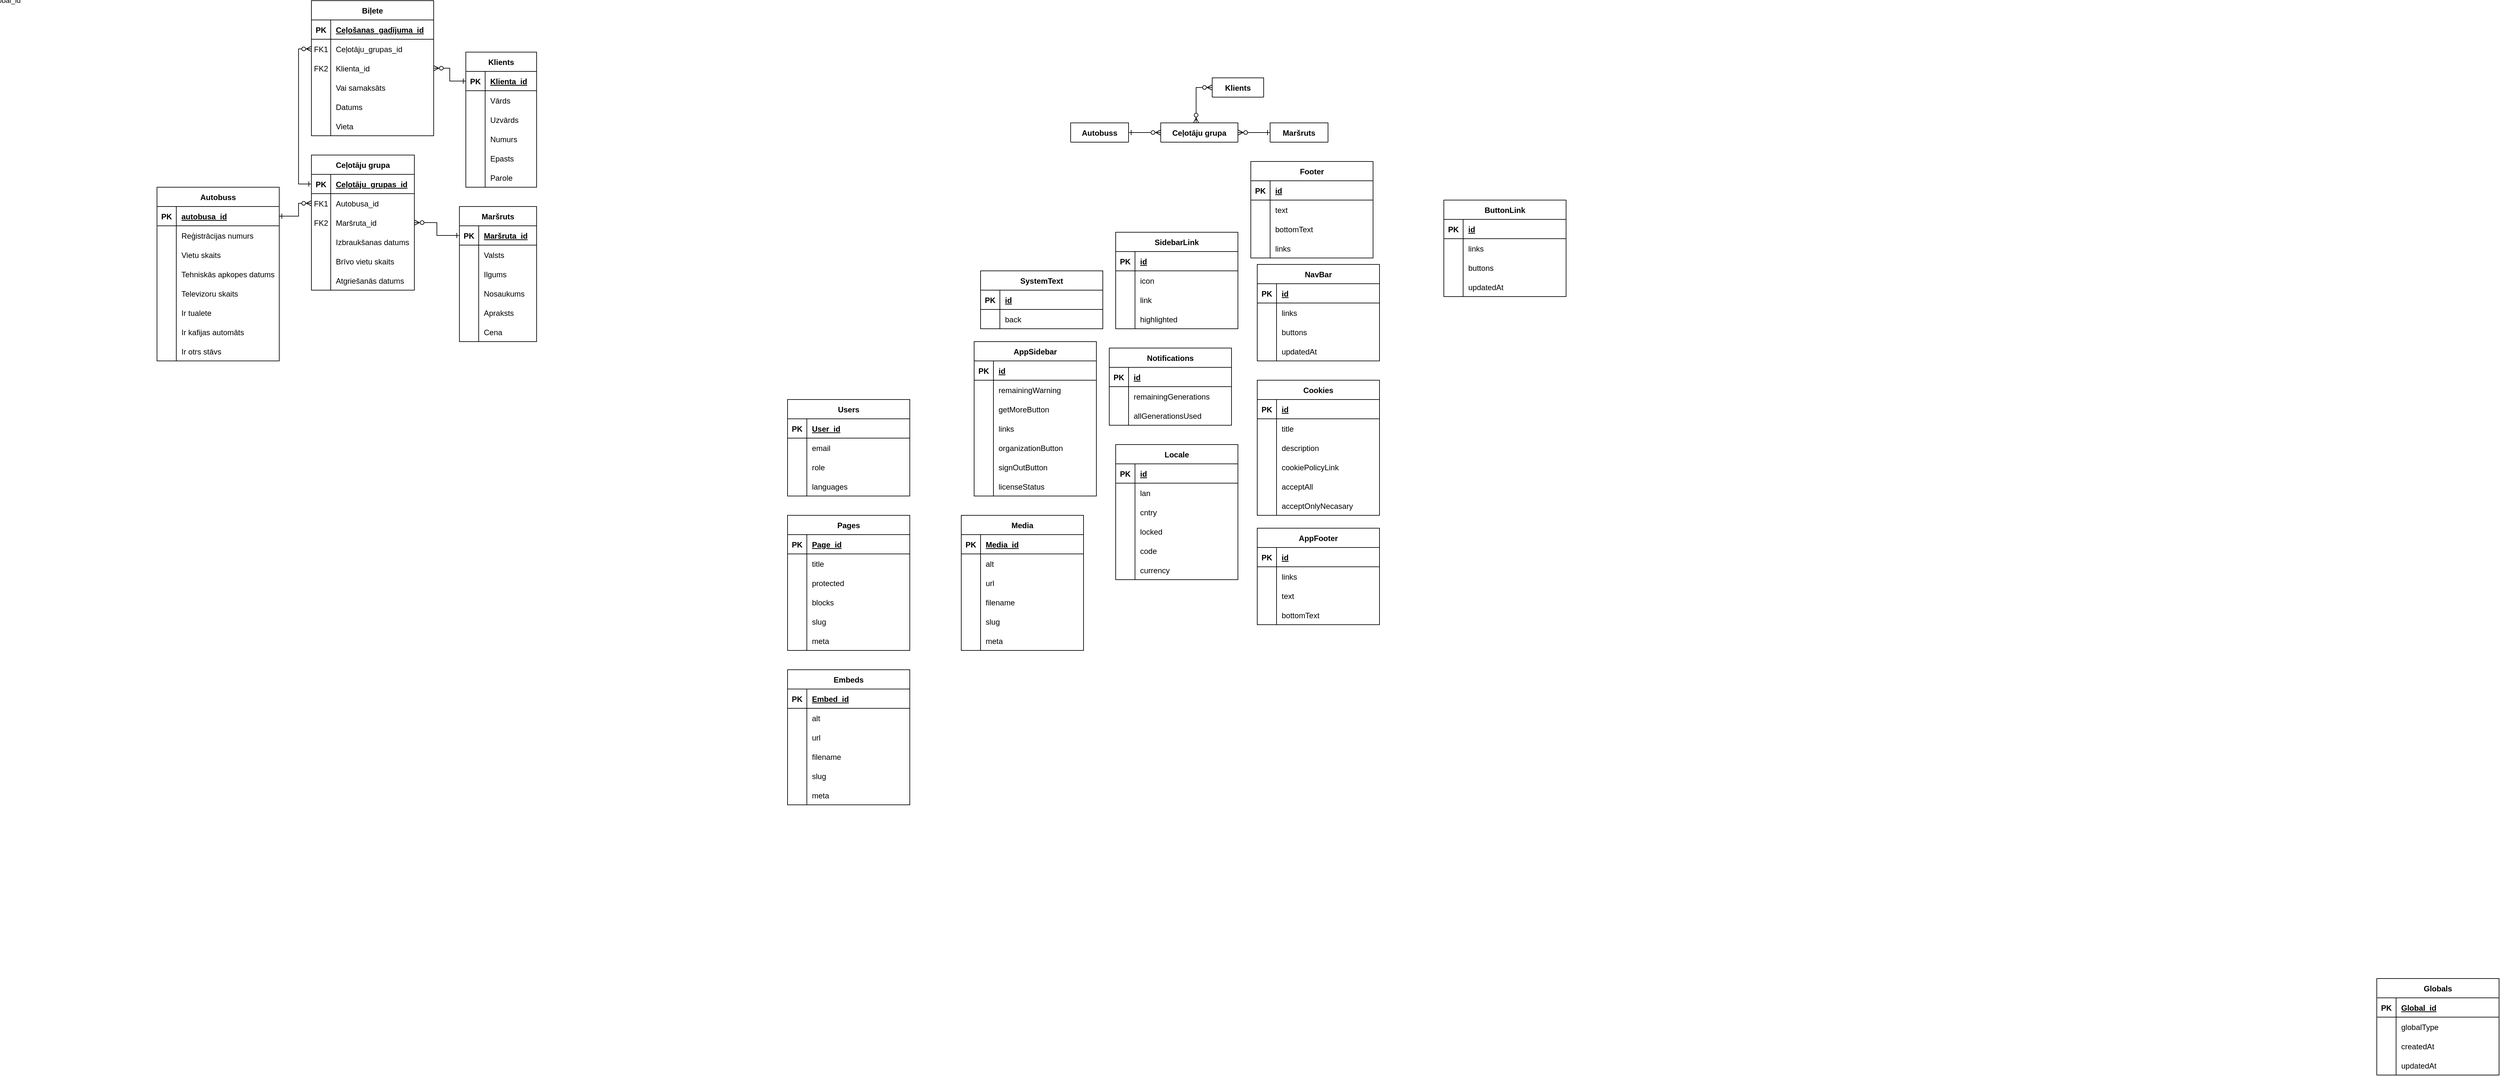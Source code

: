 <mxfile version="26.1.1">
  <diagram id="R2lEEEUBdFMjLlhIrx00" name="Page-1">
    <mxGraphModel dx="227458" dy="145946" grid="1" gridSize="10" guides="1" tooltips="1" connect="1" arrows="1" fold="1" page="1" pageScale="1" pageWidth="850" pageHeight="1100" math="0" shadow="0" extFonts="Permanent Marker^https://fonts.googleapis.com/css?family=Permanent+Marker">
      <root>
        <mxCell id="0" />
        <mxCell id="1" parent="0" />
        <mxCell id="C-vyLk0tnHw3VtMMgP7b-2" value="Ceļotāju grupa" style="shape=table;startSize=30;container=1;collapsible=1;childLayout=tableLayout;fixedRows=1;rowLines=0;fontStyle=1;align=center;resizeLast=1;" parent="1" vertex="1">
          <mxGeometry x="450" y="120" width="160" height="210" as="geometry" />
        </mxCell>
        <mxCell id="C-vyLk0tnHw3VtMMgP7b-3" value="" style="shape=partialRectangle;collapsible=0;dropTarget=0;pointerEvents=0;fillColor=none;points=[[0,0.5],[1,0.5]];portConstraint=eastwest;top=0;left=0;right=0;bottom=1;" parent="C-vyLk0tnHw3VtMMgP7b-2" vertex="1">
          <mxGeometry y="30" width="160" height="30" as="geometry" />
        </mxCell>
        <mxCell id="C-vyLk0tnHw3VtMMgP7b-4" value="PK" style="shape=partialRectangle;overflow=hidden;connectable=0;fillColor=none;top=0;left=0;bottom=0;right=0;fontStyle=1;" parent="C-vyLk0tnHw3VtMMgP7b-3" vertex="1">
          <mxGeometry width="30" height="30" as="geometry">
            <mxRectangle width="30" height="30" as="alternateBounds" />
          </mxGeometry>
        </mxCell>
        <mxCell id="C-vyLk0tnHw3VtMMgP7b-5" value="Ceļotāju_grupas_id" style="shape=partialRectangle;overflow=hidden;connectable=0;fillColor=none;top=0;left=0;bottom=0;right=0;align=left;spacingLeft=6;fontStyle=5;" parent="C-vyLk0tnHw3VtMMgP7b-3" vertex="1">
          <mxGeometry x="30" width="130" height="30" as="geometry">
            <mxRectangle width="130" height="30" as="alternateBounds" />
          </mxGeometry>
        </mxCell>
        <mxCell id="C-vyLk0tnHw3VtMMgP7b-6" value="" style="shape=partialRectangle;collapsible=0;dropTarget=0;pointerEvents=0;fillColor=none;points=[[0,0.5],[1,0.5]];portConstraint=eastwest;top=0;left=0;right=0;bottom=0;" parent="C-vyLk0tnHw3VtMMgP7b-2" vertex="1">
          <mxGeometry y="60" width="160" height="30" as="geometry" />
        </mxCell>
        <mxCell id="C-vyLk0tnHw3VtMMgP7b-7" value="FK1" style="shape=partialRectangle;overflow=hidden;connectable=0;fillColor=none;top=0;left=0;bottom=0;right=0;" parent="C-vyLk0tnHw3VtMMgP7b-6" vertex="1">
          <mxGeometry width="30" height="30" as="geometry">
            <mxRectangle width="30" height="30" as="alternateBounds" />
          </mxGeometry>
        </mxCell>
        <mxCell id="C-vyLk0tnHw3VtMMgP7b-8" value="Autobusa_id" style="shape=partialRectangle;overflow=hidden;connectable=0;fillColor=none;top=0;left=0;bottom=0;right=0;align=left;spacingLeft=6;" parent="C-vyLk0tnHw3VtMMgP7b-6" vertex="1">
          <mxGeometry x="30" width="130" height="30" as="geometry">
            <mxRectangle width="130" height="30" as="alternateBounds" />
          </mxGeometry>
        </mxCell>
        <mxCell id="C-vyLk0tnHw3VtMMgP7b-9" value="" style="shape=partialRectangle;collapsible=0;dropTarget=0;pointerEvents=0;fillColor=none;points=[[0,0.5],[1,0.5]];portConstraint=eastwest;top=0;left=0;right=0;bottom=0;" parent="C-vyLk0tnHw3VtMMgP7b-2" vertex="1">
          <mxGeometry y="90" width="160" height="30" as="geometry" />
        </mxCell>
        <mxCell id="C-vyLk0tnHw3VtMMgP7b-10" value="FK2" style="shape=partialRectangle;overflow=hidden;connectable=0;fillColor=none;top=0;left=0;bottom=0;right=0;" parent="C-vyLk0tnHw3VtMMgP7b-9" vertex="1">
          <mxGeometry width="30" height="30" as="geometry">
            <mxRectangle width="30" height="30" as="alternateBounds" />
          </mxGeometry>
        </mxCell>
        <mxCell id="C-vyLk0tnHw3VtMMgP7b-11" value="Maršruta_id" style="shape=partialRectangle;overflow=hidden;connectable=0;fillColor=none;top=0;left=0;bottom=0;right=0;align=left;spacingLeft=6;" parent="C-vyLk0tnHw3VtMMgP7b-9" vertex="1">
          <mxGeometry x="30" width="130" height="30" as="geometry">
            <mxRectangle width="130" height="30" as="alternateBounds" />
          </mxGeometry>
        </mxCell>
        <mxCell id="g0lsDhZArQbg-Q8tnygF-30" value="" style="shape=partialRectangle;collapsible=0;dropTarget=0;pointerEvents=0;fillColor=none;points=[[0,0.5],[1,0.5]];portConstraint=eastwest;top=0;left=0;right=0;bottom=0;" parent="C-vyLk0tnHw3VtMMgP7b-2" vertex="1">
          <mxGeometry y="120" width="160" height="30" as="geometry" />
        </mxCell>
        <mxCell id="g0lsDhZArQbg-Q8tnygF-31" value="" style="shape=partialRectangle;overflow=hidden;connectable=0;fillColor=none;top=0;left=0;bottom=0;right=0;" parent="g0lsDhZArQbg-Q8tnygF-30" vertex="1">
          <mxGeometry width="30" height="30" as="geometry">
            <mxRectangle width="30" height="30" as="alternateBounds" />
          </mxGeometry>
        </mxCell>
        <mxCell id="g0lsDhZArQbg-Q8tnygF-32" value="Izbraukšanas datums" style="shape=partialRectangle;overflow=hidden;connectable=0;fillColor=none;top=0;left=0;bottom=0;right=0;align=left;spacingLeft=6;" parent="g0lsDhZArQbg-Q8tnygF-30" vertex="1">
          <mxGeometry x="30" width="130" height="30" as="geometry">
            <mxRectangle width="130" height="30" as="alternateBounds" />
          </mxGeometry>
        </mxCell>
        <mxCell id="g0lsDhZArQbg-Q8tnygF-37" value="" style="shape=partialRectangle;collapsible=0;dropTarget=0;pointerEvents=0;fillColor=none;points=[[0,0.5],[1,0.5]];portConstraint=eastwest;top=0;left=0;right=0;bottom=0;" parent="C-vyLk0tnHw3VtMMgP7b-2" vertex="1">
          <mxGeometry y="150" width="160" height="30" as="geometry" />
        </mxCell>
        <mxCell id="g0lsDhZArQbg-Q8tnygF-38" value="" style="shape=partialRectangle;overflow=hidden;connectable=0;fillColor=none;top=0;left=0;bottom=0;right=0;" parent="g0lsDhZArQbg-Q8tnygF-37" vertex="1">
          <mxGeometry width="30" height="30" as="geometry">
            <mxRectangle width="30" height="30" as="alternateBounds" />
          </mxGeometry>
        </mxCell>
        <mxCell id="g0lsDhZArQbg-Q8tnygF-39" value="Brīvo vietu skaits" style="shape=partialRectangle;overflow=hidden;connectable=0;fillColor=none;top=0;left=0;bottom=0;right=0;align=left;spacingLeft=6;" parent="g0lsDhZArQbg-Q8tnygF-37" vertex="1">
          <mxGeometry x="30" width="130" height="30" as="geometry">
            <mxRectangle width="130" height="30" as="alternateBounds" />
          </mxGeometry>
        </mxCell>
        <mxCell id="g0lsDhZArQbg-Q8tnygF-40" value="" style="shape=partialRectangle;collapsible=0;dropTarget=0;pointerEvents=0;fillColor=none;points=[[0,0.5],[1,0.5]];portConstraint=eastwest;top=0;left=0;right=0;bottom=0;" parent="C-vyLk0tnHw3VtMMgP7b-2" vertex="1">
          <mxGeometry y="180" width="160" height="30" as="geometry" />
        </mxCell>
        <mxCell id="g0lsDhZArQbg-Q8tnygF-41" value="" style="shape=partialRectangle;overflow=hidden;connectable=0;fillColor=none;top=0;left=0;bottom=0;right=0;" parent="g0lsDhZArQbg-Q8tnygF-40" vertex="1">
          <mxGeometry width="30" height="30" as="geometry">
            <mxRectangle width="30" height="30" as="alternateBounds" />
          </mxGeometry>
        </mxCell>
        <mxCell id="g0lsDhZArQbg-Q8tnygF-42" value="Atgriešanās datums" style="shape=partialRectangle;overflow=hidden;connectable=0;fillColor=none;top=0;left=0;bottom=0;right=0;align=left;spacingLeft=6;" parent="g0lsDhZArQbg-Q8tnygF-40" vertex="1">
          <mxGeometry x="30" width="130" height="30" as="geometry">
            <mxRectangle width="130" height="30" as="alternateBounds" />
          </mxGeometry>
        </mxCell>
        <mxCell id="C-vyLk0tnHw3VtMMgP7b-13" value="Maršruts" style="shape=table;startSize=30;container=1;collapsible=1;childLayout=tableLayout;fixedRows=1;rowLines=0;fontStyle=1;align=center;resizeLast=1;" parent="1" vertex="1">
          <mxGeometry x="680" y="200" width="120" height="210" as="geometry" />
        </mxCell>
        <mxCell id="C-vyLk0tnHw3VtMMgP7b-14" value="" style="shape=partialRectangle;collapsible=0;dropTarget=0;pointerEvents=0;fillColor=none;points=[[0,0.5],[1,0.5]];portConstraint=eastwest;top=0;left=0;right=0;bottom=1;" parent="C-vyLk0tnHw3VtMMgP7b-13" vertex="1">
          <mxGeometry y="30" width="120" height="30" as="geometry" />
        </mxCell>
        <mxCell id="C-vyLk0tnHw3VtMMgP7b-15" value="PK" style="shape=partialRectangle;overflow=hidden;connectable=0;fillColor=none;top=0;left=0;bottom=0;right=0;fontStyle=1;" parent="C-vyLk0tnHw3VtMMgP7b-14" vertex="1">
          <mxGeometry width="30" height="30" as="geometry">
            <mxRectangle width="30" height="30" as="alternateBounds" />
          </mxGeometry>
        </mxCell>
        <mxCell id="C-vyLk0tnHw3VtMMgP7b-16" value="Maršruta_id" style="shape=partialRectangle;overflow=hidden;connectable=0;fillColor=none;top=0;left=0;bottom=0;right=0;align=left;spacingLeft=6;fontStyle=5;" parent="C-vyLk0tnHw3VtMMgP7b-14" vertex="1">
          <mxGeometry x="30" width="90" height="30" as="geometry">
            <mxRectangle width="90" height="30" as="alternateBounds" />
          </mxGeometry>
        </mxCell>
        <mxCell id="C-vyLk0tnHw3VtMMgP7b-17" value="" style="shape=partialRectangle;collapsible=0;dropTarget=0;pointerEvents=0;fillColor=none;points=[[0,0.5],[1,0.5]];portConstraint=eastwest;top=0;left=0;right=0;bottom=0;" parent="C-vyLk0tnHw3VtMMgP7b-13" vertex="1">
          <mxGeometry y="60" width="120" height="30" as="geometry" />
        </mxCell>
        <mxCell id="C-vyLk0tnHw3VtMMgP7b-18" value="" style="shape=partialRectangle;overflow=hidden;connectable=0;fillColor=none;top=0;left=0;bottom=0;right=0;" parent="C-vyLk0tnHw3VtMMgP7b-17" vertex="1">
          <mxGeometry width="30" height="30" as="geometry">
            <mxRectangle width="30" height="30" as="alternateBounds" />
          </mxGeometry>
        </mxCell>
        <mxCell id="C-vyLk0tnHw3VtMMgP7b-19" value="Valsts" style="shape=partialRectangle;overflow=hidden;connectable=0;fillColor=none;top=0;left=0;bottom=0;right=0;align=left;spacingLeft=6;" parent="C-vyLk0tnHw3VtMMgP7b-17" vertex="1">
          <mxGeometry x="30" width="90" height="30" as="geometry">
            <mxRectangle width="90" height="30" as="alternateBounds" />
          </mxGeometry>
        </mxCell>
        <mxCell id="C-vyLk0tnHw3VtMMgP7b-20" value="" style="shape=partialRectangle;collapsible=0;dropTarget=0;pointerEvents=0;fillColor=none;points=[[0,0.5],[1,0.5]];portConstraint=eastwest;top=0;left=0;right=0;bottom=0;" parent="C-vyLk0tnHw3VtMMgP7b-13" vertex="1">
          <mxGeometry y="90" width="120" height="30" as="geometry" />
        </mxCell>
        <mxCell id="C-vyLk0tnHw3VtMMgP7b-21" value="" style="shape=partialRectangle;overflow=hidden;connectable=0;fillColor=none;top=0;left=0;bottom=0;right=0;" parent="C-vyLk0tnHw3VtMMgP7b-20" vertex="1">
          <mxGeometry width="30" height="30" as="geometry">
            <mxRectangle width="30" height="30" as="alternateBounds" />
          </mxGeometry>
        </mxCell>
        <mxCell id="C-vyLk0tnHw3VtMMgP7b-22" value="Ilgums" style="shape=partialRectangle;overflow=hidden;connectable=0;fillColor=none;top=0;left=0;bottom=0;right=0;align=left;spacingLeft=6;" parent="C-vyLk0tnHw3VtMMgP7b-20" vertex="1">
          <mxGeometry x="30" width="90" height="30" as="geometry">
            <mxRectangle width="90" height="30" as="alternateBounds" />
          </mxGeometry>
        </mxCell>
        <mxCell id="g0lsDhZArQbg-Q8tnygF-44" value="" style="shape=partialRectangle;collapsible=0;dropTarget=0;pointerEvents=0;fillColor=none;points=[[0,0.5],[1,0.5]];portConstraint=eastwest;top=0;left=0;right=0;bottom=0;" parent="C-vyLk0tnHw3VtMMgP7b-13" vertex="1">
          <mxGeometry y="120" width="120" height="30" as="geometry" />
        </mxCell>
        <mxCell id="g0lsDhZArQbg-Q8tnygF-45" value="" style="shape=partialRectangle;overflow=hidden;connectable=0;fillColor=none;top=0;left=0;bottom=0;right=0;" parent="g0lsDhZArQbg-Q8tnygF-44" vertex="1">
          <mxGeometry width="30" height="30" as="geometry">
            <mxRectangle width="30" height="30" as="alternateBounds" />
          </mxGeometry>
        </mxCell>
        <mxCell id="g0lsDhZArQbg-Q8tnygF-46" value="Nosaukums" style="shape=partialRectangle;overflow=hidden;connectable=0;fillColor=none;top=0;left=0;bottom=0;right=0;align=left;spacingLeft=6;" parent="g0lsDhZArQbg-Q8tnygF-44" vertex="1">
          <mxGeometry x="30" width="90" height="30" as="geometry">
            <mxRectangle width="90" height="30" as="alternateBounds" />
          </mxGeometry>
        </mxCell>
        <mxCell id="E3cTzCZMLdIU7vwwAVA3-19" value="" style="shape=partialRectangle;collapsible=0;dropTarget=0;pointerEvents=0;fillColor=none;points=[[0,0.5],[1,0.5]];portConstraint=eastwest;top=0;left=0;right=0;bottom=0;" parent="C-vyLk0tnHw3VtMMgP7b-13" vertex="1">
          <mxGeometry y="150" width="120" height="30" as="geometry" />
        </mxCell>
        <mxCell id="E3cTzCZMLdIU7vwwAVA3-20" value="" style="shape=partialRectangle;overflow=hidden;connectable=0;fillColor=none;top=0;left=0;bottom=0;right=0;" parent="E3cTzCZMLdIU7vwwAVA3-19" vertex="1">
          <mxGeometry width="30" height="30" as="geometry">
            <mxRectangle width="30" height="30" as="alternateBounds" />
          </mxGeometry>
        </mxCell>
        <mxCell id="E3cTzCZMLdIU7vwwAVA3-21" value="Apraksts" style="shape=partialRectangle;overflow=hidden;connectable=0;fillColor=none;top=0;left=0;bottom=0;right=0;align=left;spacingLeft=6;" parent="E3cTzCZMLdIU7vwwAVA3-19" vertex="1">
          <mxGeometry x="30" width="90" height="30" as="geometry">
            <mxRectangle width="90" height="30" as="alternateBounds" />
          </mxGeometry>
        </mxCell>
        <mxCell id="QaolfdY0WdWyIAHLMkis-1" value="" style="shape=partialRectangle;collapsible=0;dropTarget=0;pointerEvents=0;fillColor=none;points=[[0,0.5],[1,0.5]];portConstraint=eastwest;top=0;left=0;right=0;bottom=0;" parent="C-vyLk0tnHw3VtMMgP7b-13" vertex="1">
          <mxGeometry y="180" width="120" height="30" as="geometry" />
        </mxCell>
        <mxCell id="QaolfdY0WdWyIAHLMkis-2" value="" style="shape=partialRectangle;overflow=hidden;connectable=0;fillColor=none;top=0;left=0;bottom=0;right=0;" parent="QaolfdY0WdWyIAHLMkis-1" vertex="1">
          <mxGeometry width="30" height="30" as="geometry">
            <mxRectangle width="30" height="30" as="alternateBounds" />
          </mxGeometry>
        </mxCell>
        <mxCell id="QaolfdY0WdWyIAHLMkis-3" value="Cena" style="shape=partialRectangle;overflow=hidden;connectable=0;fillColor=none;top=0;left=0;bottom=0;right=0;align=left;spacingLeft=6;" parent="QaolfdY0WdWyIAHLMkis-1" vertex="1">
          <mxGeometry x="30" width="90" height="30" as="geometry">
            <mxRectangle width="90" height="30" as="alternateBounds" />
          </mxGeometry>
        </mxCell>
        <mxCell id="C-vyLk0tnHw3VtMMgP7b-23" value="Autobuss" style="shape=table;startSize=30;container=1;collapsible=1;childLayout=tableLayout;fixedRows=1;rowLines=0;fontStyle=1;align=center;resizeLast=1;" parent="1" vertex="1">
          <mxGeometry x="210" y="170" width="190" height="270" as="geometry">
            <mxRectangle x="120" y="120" width="90" height="30" as="alternateBounds" />
          </mxGeometry>
        </mxCell>
        <mxCell id="C-vyLk0tnHw3VtMMgP7b-24" value="" style="shape=partialRectangle;collapsible=0;dropTarget=0;pointerEvents=0;fillColor=none;points=[[0,0.5],[1,0.5]];portConstraint=eastwest;top=0;left=0;right=0;bottom=1;" parent="C-vyLk0tnHw3VtMMgP7b-23" vertex="1">
          <mxGeometry y="30" width="190" height="30" as="geometry" />
        </mxCell>
        <mxCell id="C-vyLk0tnHw3VtMMgP7b-25" value="PK" style="shape=partialRectangle;overflow=hidden;connectable=0;fillColor=none;top=0;left=0;bottom=0;right=0;fontStyle=1;" parent="C-vyLk0tnHw3VtMMgP7b-24" vertex="1">
          <mxGeometry width="30" height="30" as="geometry">
            <mxRectangle width="30" height="30" as="alternateBounds" />
          </mxGeometry>
        </mxCell>
        <mxCell id="C-vyLk0tnHw3VtMMgP7b-26" value="autobusa_id" style="shape=partialRectangle;overflow=hidden;connectable=0;fillColor=none;top=0;left=0;bottom=0;right=0;align=left;spacingLeft=6;fontStyle=5;" parent="C-vyLk0tnHw3VtMMgP7b-24" vertex="1">
          <mxGeometry x="30" width="160" height="30" as="geometry">
            <mxRectangle width="160" height="30" as="alternateBounds" />
          </mxGeometry>
        </mxCell>
        <mxCell id="C-vyLk0tnHw3VtMMgP7b-27" value="" style="shape=partialRectangle;collapsible=0;dropTarget=0;pointerEvents=0;fillColor=none;points=[[0,0.5],[1,0.5]];portConstraint=eastwest;top=0;left=0;right=0;bottom=0;" parent="C-vyLk0tnHw3VtMMgP7b-23" vertex="1">
          <mxGeometry y="60" width="190" height="30" as="geometry" />
        </mxCell>
        <mxCell id="C-vyLk0tnHw3VtMMgP7b-28" value="" style="shape=partialRectangle;overflow=hidden;connectable=0;fillColor=none;top=0;left=0;bottom=0;right=0;" parent="C-vyLk0tnHw3VtMMgP7b-27" vertex="1">
          <mxGeometry width="30" height="30" as="geometry">
            <mxRectangle width="30" height="30" as="alternateBounds" />
          </mxGeometry>
        </mxCell>
        <mxCell id="C-vyLk0tnHw3VtMMgP7b-29" value="Reģistrācijas numurs" style="shape=partialRectangle;overflow=hidden;connectable=0;fillColor=none;top=0;left=0;bottom=0;right=0;align=left;spacingLeft=6;" parent="C-vyLk0tnHw3VtMMgP7b-27" vertex="1">
          <mxGeometry x="30" width="160" height="30" as="geometry">
            <mxRectangle width="160" height="30" as="alternateBounds" />
          </mxGeometry>
        </mxCell>
        <mxCell id="g0lsDhZArQbg-Q8tnygF-17" value="" style="shape=partialRectangle;collapsible=0;dropTarget=0;pointerEvents=0;fillColor=none;points=[[0,0.5],[1,0.5]];portConstraint=eastwest;top=0;left=0;right=0;bottom=0;" parent="C-vyLk0tnHw3VtMMgP7b-23" vertex="1">
          <mxGeometry y="90" width="190" height="30" as="geometry" />
        </mxCell>
        <mxCell id="g0lsDhZArQbg-Q8tnygF-18" value="" style="shape=partialRectangle;overflow=hidden;connectable=0;fillColor=none;top=0;left=0;bottom=0;right=0;" parent="g0lsDhZArQbg-Q8tnygF-17" vertex="1">
          <mxGeometry width="30" height="30" as="geometry">
            <mxRectangle width="30" height="30" as="alternateBounds" />
          </mxGeometry>
        </mxCell>
        <mxCell id="g0lsDhZArQbg-Q8tnygF-19" value="Vietu skaits" style="shape=partialRectangle;overflow=hidden;connectable=0;fillColor=none;top=0;left=0;bottom=0;right=0;align=left;spacingLeft=6;" parent="g0lsDhZArQbg-Q8tnygF-17" vertex="1">
          <mxGeometry x="30" width="160" height="30" as="geometry">
            <mxRectangle width="160" height="30" as="alternateBounds" />
          </mxGeometry>
        </mxCell>
        <mxCell id="g0lsDhZArQbg-Q8tnygF-20" value="" style="shape=partialRectangle;collapsible=0;dropTarget=0;pointerEvents=0;fillColor=none;points=[[0,0.5],[1,0.5]];portConstraint=eastwest;top=0;left=0;right=0;bottom=0;" parent="C-vyLk0tnHw3VtMMgP7b-23" vertex="1">
          <mxGeometry y="120" width="190" height="30" as="geometry" />
        </mxCell>
        <mxCell id="g0lsDhZArQbg-Q8tnygF-21" value="" style="shape=partialRectangle;overflow=hidden;connectable=0;fillColor=none;top=0;left=0;bottom=0;right=0;" parent="g0lsDhZArQbg-Q8tnygF-20" vertex="1">
          <mxGeometry width="30" height="30" as="geometry">
            <mxRectangle width="30" height="30" as="alternateBounds" />
          </mxGeometry>
        </mxCell>
        <mxCell id="g0lsDhZArQbg-Q8tnygF-22" value="Tehniskās apkopes datums" style="shape=partialRectangle;overflow=hidden;connectable=0;fillColor=none;top=0;left=0;bottom=0;right=0;align=left;spacingLeft=6;" parent="g0lsDhZArQbg-Q8tnygF-20" vertex="1">
          <mxGeometry x="30" width="160" height="30" as="geometry">
            <mxRectangle width="160" height="30" as="alternateBounds" />
          </mxGeometry>
        </mxCell>
        <mxCell id="E3cTzCZMLdIU7vwwAVA3-4" value="" style="shape=partialRectangle;collapsible=0;dropTarget=0;pointerEvents=0;fillColor=none;points=[[0,0.5],[1,0.5]];portConstraint=eastwest;top=0;left=0;right=0;bottom=0;" parent="C-vyLk0tnHw3VtMMgP7b-23" vertex="1">
          <mxGeometry y="150" width="190" height="30" as="geometry" />
        </mxCell>
        <mxCell id="E3cTzCZMLdIU7vwwAVA3-5" value="" style="shape=partialRectangle;overflow=hidden;connectable=0;fillColor=none;top=0;left=0;bottom=0;right=0;" parent="E3cTzCZMLdIU7vwwAVA3-4" vertex="1">
          <mxGeometry width="30" height="30" as="geometry">
            <mxRectangle width="30" height="30" as="alternateBounds" />
          </mxGeometry>
        </mxCell>
        <mxCell id="E3cTzCZMLdIU7vwwAVA3-6" value="Televizoru skaits" style="shape=partialRectangle;overflow=hidden;connectable=0;fillColor=none;top=0;left=0;bottom=0;right=0;align=left;spacingLeft=6;" parent="E3cTzCZMLdIU7vwwAVA3-4" vertex="1">
          <mxGeometry x="30" width="160" height="30" as="geometry">
            <mxRectangle width="160" height="30" as="alternateBounds" />
          </mxGeometry>
        </mxCell>
        <mxCell id="E3cTzCZMLdIU7vwwAVA3-7" value="" style="shape=partialRectangle;collapsible=0;dropTarget=0;pointerEvents=0;fillColor=none;points=[[0,0.5],[1,0.5]];portConstraint=eastwest;top=0;left=0;right=0;bottom=0;" parent="C-vyLk0tnHw3VtMMgP7b-23" vertex="1">
          <mxGeometry y="180" width="190" height="30" as="geometry" />
        </mxCell>
        <mxCell id="E3cTzCZMLdIU7vwwAVA3-8" value="" style="shape=partialRectangle;overflow=hidden;connectable=0;fillColor=none;top=0;left=0;bottom=0;right=0;" parent="E3cTzCZMLdIU7vwwAVA3-7" vertex="1">
          <mxGeometry width="30" height="30" as="geometry">
            <mxRectangle width="30" height="30" as="alternateBounds" />
          </mxGeometry>
        </mxCell>
        <mxCell id="E3cTzCZMLdIU7vwwAVA3-9" value="Ir tualete" style="shape=partialRectangle;overflow=hidden;connectable=0;fillColor=none;top=0;left=0;bottom=0;right=0;align=left;spacingLeft=6;" parent="E3cTzCZMLdIU7vwwAVA3-7" vertex="1">
          <mxGeometry x="30" width="160" height="30" as="geometry">
            <mxRectangle width="160" height="30" as="alternateBounds" />
          </mxGeometry>
        </mxCell>
        <mxCell id="E3cTzCZMLdIU7vwwAVA3-10" value="" style="shape=partialRectangle;collapsible=0;dropTarget=0;pointerEvents=0;fillColor=none;points=[[0,0.5],[1,0.5]];portConstraint=eastwest;top=0;left=0;right=0;bottom=0;" parent="C-vyLk0tnHw3VtMMgP7b-23" vertex="1">
          <mxGeometry y="210" width="190" height="30" as="geometry" />
        </mxCell>
        <mxCell id="E3cTzCZMLdIU7vwwAVA3-11" value="" style="shape=partialRectangle;overflow=hidden;connectable=0;fillColor=none;top=0;left=0;bottom=0;right=0;" parent="E3cTzCZMLdIU7vwwAVA3-10" vertex="1">
          <mxGeometry width="30" height="30" as="geometry">
            <mxRectangle width="30" height="30" as="alternateBounds" />
          </mxGeometry>
        </mxCell>
        <mxCell id="E3cTzCZMLdIU7vwwAVA3-12" value="Ir kafijas automāts" style="shape=partialRectangle;overflow=hidden;connectable=0;fillColor=none;top=0;left=0;bottom=0;right=0;align=left;spacingLeft=6;" parent="E3cTzCZMLdIU7vwwAVA3-10" vertex="1">
          <mxGeometry x="30" width="160" height="30" as="geometry">
            <mxRectangle width="160" height="30" as="alternateBounds" />
          </mxGeometry>
        </mxCell>
        <mxCell id="E3cTzCZMLdIU7vwwAVA3-16" value="" style="shape=partialRectangle;collapsible=0;dropTarget=0;pointerEvents=0;fillColor=none;points=[[0,0.5],[1,0.5]];portConstraint=eastwest;top=0;left=0;right=0;bottom=0;" parent="C-vyLk0tnHw3VtMMgP7b-23" vertex="1">
          <mxGeometry y="240" width="190" height="30" as="geometry" />
        </mxCell>
        <mxCell id="E3cTzCZMLdIU7vwwAVA3-17" value="" style="shape=partialRectangle;overflow=hidden;connectable=0;fillColor=none;top=0;left=0;bottom=0;right=0;" parent="E3cTzCZMLdIU7vwwAVA3-16" vertex="1">
          <mxGeometry width="30" height="30" as="geometry">
            <mxRectangle width="30" height="30" as="alternateBounds" />
          </mxGeometry>
        </mxCell>
        <mxCell id="E3cTzCZMLdIU7vwwAVA3-18" value="Ir otrs stāvs" style="shape=partialRectangle;overflow=hidden;connectable=0;fillColor=none;top=0;left=0;bottom=0;right=0;align=left;spacingLeft=6;" parent="E3cTzCZMLdIU7vwwAVA3-16" vertex="1">
          <mxGeometry x="30" width="160" height="30" as="geometry">
            <mxRectangle width="160" height="30" as="alternateBounds" />
          </mxGeometry>
        </mxCell>
        <mxCell id="g0lsDhZArQbg-Q8tnygF-47" value="Biļete" style="shape=table;startSize=30;container=1;collapsible=1;childLayout=tableLayout;fixedRows=1;rowLines=0;fontStyle=1;align=center;resizeLast=1;" parent="1" vertex="1">
          <mxGeometry x="450" y="-120" width="190" height="210" as="geometry" />
        </mxCell>
        <mxCell id="g0lsDhZArQbg-Q8tnygF-48" value="" style="shape=partialRectangle;collapsible=0;dropTarget=0;pointerEvents=0;fillColor=none;points=[[0,0.5],[1,0.5]];portConstraint=eastwest;top=0;left=0;right=0;bottom=1;" parent="g0lsDhZArQbg-Q8tnygF-47" vertex="1">
          <mxGeometry y="30" width="190" height="30" as="geometry" />
        </mxCell>
        <mxCell id="g0lsDhZArQbg-Q8tnygF-49" value="PK" style="shape=partialRectangle;overflow=hidden;connectable=0;fillColor=none;top=0;left=0;bottom=0;right=0;fontStyle=1;" parent="g0lsDhZArQbg-Q8tnygF-48" vertex="1">
          <mxGeometry width="30" height="30" as="geometry">
            <mxRectangle width="30" height="30" as="alternateBounds" />
          </mxGeometry>
        </mxCell>
        <mxCell id="g0lsDhZArQbg-Q8tnygF-50" value="Ceļošanas_gadījuma_id" style="shape=partialRectangle;overflow=hidden;connectable=0;fillColor=none;top=0;left=0;bottom=0;right=0;align=left;spacingLeft=6;fontStyle=5;" parent="g0lsDhZArQbg-Q8tnygF-48" vertex="1">
          <mxGeometry x="30" width="160" height="30" as="geometry">
            <mxRectangle width="160" height="30" as="alternateBounds" />
          </mxGeometry>
        </mxCell>
        <mxCell id="g0lsDhZArQbg-Q8tnygF-51" value="" style="shape=partialRectangle;collapsible=0;dropTarget=0;pointerEvents=0;fillColor=none;points=[[0,0.5],[1,0.5]];portConstraint=eastwest;top=0;left=0;right=0;bottom=0;" parent="g0lsDhZArQbg-Q8tnygF-47" vertex="1">
          <mxGeometry y="60" width="190" height="30" as="geometry" />
        </mxCell>
        <mxCell id="g0lsDhZArQbg-Q8tnygF-52" value="FK1" style="shape=partialRectangle;overflow=hidden;connectable=0;fillColor=none;top=0;left=0;bottom=0;right=0;" parent="g0lsDhZArQbg-Q8tnygF-51" vertex="1">
          <mxGeometry width="30" height="30" as="geometry">
            <mxRectangle width="30" height="30" as="alternateBounds" />
          </mxGeometry>
        </mxCell>
        <mxCell id="g0lsDhZArQbg-Q8tnygF-53" value="Ceļotāju_grupas_id" style="shape=partialRectangle;overflow=hidden;connectable=0;fillColor=none;top=0;left=0;bottom=0;right=0;align=left;spacingLeft=6;" parent="g0lsDhZArQbg-Q8tnygF-51" vertex="1">
          <mxGeometry x="30" width="160" height="30" as="geometry">
            <mxRectangle width="160" height="30" as="alternateBounds" />
          </mxGeometry>
        </mxCell>
        <mxCell id="g0lsDhZArQbg-Q8tnygF-54" value="" style="shape=partialRectangle;collapsible=0;dropTarget=0;pointerEvents=0;fillColor=none;points=[[0,0.5],[1,0.5]];portConstraint=eastwest;top=0;left=0;right=0;bottom=0;" parent="g0lsDhZArQbg-Q8tnygF-47" vertex="1">
          <mxGeometry y="90" width="190" height="30" as="geometry" />
        </mxCell>
        <mxCell id="g0lsDhZArQbg-Q8tnygF-55" value="FK2" style="shape=partialRectangle;overflow=hidden;connectable=0;fillColor=none;top=0;left=0;bottom=0;right=0;" parent="g0lsDhZArQbg-Q8tnygF-54" vertex="1">
          <mxGeometry width="30" height="30" as="geometry">
            <mxRectangle width="30" height="30" as="alternateBounds" />
          </mxGeometry>
        </mxCell>
        <mxCell id="g0lsDhZArQbg-Q8tnygF-56" value="Klienta_id" style="shape=partialRectangle;overflow=hidden;connectable=0;fillColor=none;top=0;left=0;bottom=0;right=0;align=left;spacingLeft=6;" parent="g0lsDhZArQbg-Q8tnygF-54" vertex="1">
          <mxGeometry x="30" width="160" height="30" as="geometry">
            <mxRectangle width="160" height="30" as="alternateBounds" />
          </mxGeometry>
        </mxCell>
        <mxCell id="g0lsDhZArQbg-Q8tnygF-57" value="" style="shape=partialRectangle;collapsible=0;dropTarget=0;pointerEvents=0;fillColor=none;points=[[0,0.5],[1,0.5]];portConstraint=eastwest;top=0;left=0;right=0;bottom=0;" parent="g0lsDhZArQbg-Q8tnygF-47" vertex="1">
          <mxGeometry y="120" width="190" height="30" as="geometry" />
        </mxCell>
        <mxCell id="g0lsDhZArQbg-Q8tnygF-58" value="" style="shape=partialRectangle;overflow=hidden;connectable=0;fillColor=none;top=0;left=0;bottom=0;right=0;" parent="g0lsDhZArQbg-Q8tnygF-57" vertex="1">
          <mxGeometry width="30" height="30" as="geometry">
            <mxRectangle width="30" height="30" as="alternateBounds" />
          </mxGeometry>
        </mxCell>
        <mxCell id="g0lsDhZArQbg-Q8tnygF-59" value="Vai samaksāts" style="shape=partialRectangle;overflow=hidden;connectable=0;fillColor=none;top=0;left=0;bottom=0;right=0;align=left;spacingLeft=6;" parent="g0lsDhZArQbg-Q8tnygF-57" vertex="1">
          <mxGeometry x="30" width="160" height="30" as="geometry">
            <mxRectangle width="160" height="30" as="alternateBounds" />
          </mxGeometry>
        </mxCell>
        <mxCell id="g0lsDhZArQbg-Q8tnygF-60" value="" style="shape=partialRectangle;collapsible=0;dropTarget=0;pointerEvents=0;fillColor=none;points=[[0,0.5],[1,0.5]];portConstraint=eastwest;top=0;left=0;right=0;bottom=0;" parent="g0lsDhZArQbg-Q8tnygF-47" vertex="1">
          <mxGeometry y="150" width="190" height="30" as="geometry" />
        </mxCell>
        <mxCell id="g0lsDhZArQbg-Q8tnygF-61" value="" style="shape=partialRectangle;overflow=hidden;connectable=0;fillColor=none;top=0;left=0;bottom=0;right=0;" parent="g0lsDhZArQbg-Q8tnygF-60" vertex="1">
          <mxGeometry width="30" height="30" as="geometry">
            <mxRectangle width="30" height="30" as="alternateBounds" />
          </mxGeometry>
        </mxCell>
        <mxCell id="g0lsDhZArQbg-Q8tnygF-62" value="Datums" style="shape=partialRectangle;overflow=hidden;connectable=0;fillColor=none;top=0;left=0;bottom=0;right=0;align=left;spacingLeft=6;" parent="g0lsDhZArQbg-Q8tnygF-60" vertex="1">
          <mxGeometry x="30" width="160" height="30" as="geometry">
            <mxRectangle width="160" height="30" as="alternateBounds" />
          </mxGeometry>
        </mxCell>
        <mxCell id="E3cTzCZMLdIU7vwwAVA3-25" value="" style="shape=partialRectangle;collapsible=0;dropTarget=0;pointerEvents=0;fillColor=none;points=[[0,0.5],[1,0.5]];portConstraint=eastwest;top=0;left=0;right=0;bottom=0;" parent="g0lsDhZArQbg-Q8tnygF-47" vertex="1">
          <mxGeometry y="180" width="190" height="30" as="geometry" />
        </mxCell>
        <mxCell id="E3cTzCZMLdIU7vwwAVA3-26" value="" style="shape=partialRectangle;overflow=hidden;connectable=0;fillColor=none;top=0;left=0;bottom=0;right=0;" parent="E3cTzCZMLdIU7vwwAVA3-25" vertex="1">
          <mxGeometry width="30" height="30" as="geometry">
            <mxRectangle width="30" height="30" as="alternateBounds" />
          </mxGeometry>
        </mxCell>
        <mxCell id="E3cTzCZMLdIU7vwwAVA3-27" value="Vieta" style="shape=partialRectangle;overflow=hidden;connectable=0;fillColor=none;top=0;left=0;bottom=0;right=0;align=left;spacingLeft=6;" parent="E3cTzCZMLdIU7vwwAVA3-25" vertex="1">
          <mxGeometry x="30" width="160" height="30" as="geometry">
            <mxRectangle width="160" height="30" as="alternateBounds" />
          </mxGeometry>
        </mxCell>
        <mxCell id="g0lsDhZArQbg-Q8tnygF-63" value="Klients" style="shape=table;startSize=30;container=1;collapsible=1;childLayout=tableLayout;fixedRows=1;rowLines=0;fontStyle=1;align=center;resizeLast=1;" parent="1" vertex="1">
          <mxGeometry x="690" y="-40" width="110" height="210" as="geometry" />
        </mxCell>
        <mxCell id="g0lsDhZArQbg-Q8tnygF-64" value="" style="shape=partialRectangle;collapsible=0;dropTarget=0;pointerEvents=0;fillColor=none;points=[[0,0.5],[1,0.5]];portConstraint=eastwest;top=0;left=0;right=0;bottom=1;" parent="g0lsDhZArQbg-Q8tnygF-63" vertex="1">
          <mxGeometry y="30" width="110" height="30" as="geometry" />
        </mxCell>
        <mxCell id="g0lsDhZArQbg-Q8tnygF-65" value="PK" style="shape=partialRectangle;overflow=hidden;connectable=0;fillColor=none;top=0;left=0;bottom=0;right=0;fontStyle=1;" parent="g0lsDhZArQbg-Q8tnygF-64" vertex="1">
          <mxGeometry width="30" height="30" as="geometry">
            <mxRectangle width="30" height="30" as="alternateBounds" />
          </mxGeometry>
        </mxCell>
        <mxCell id="g0lsDhZArQbg-Q8tnygF-66" value="Klienta_id" style="shape=partialRectangle;overflow=hidden;connectable=0;fillColor=none;top=0;left=0;bottom=0;right=0;align=left;spacingLeft=6;fontStyle=5;" parent="g0lsDhZArQbg-Q8tnygF-64" vertex="1">
          <mxGeometry x="30" width="80" height="30" as="geometry">
            <mxRectangle width="80" height="30" as="alternateBounds" />
          </mxGeometry>
        </mxCell>
        <mxCell id="g0lsDhZArQbg-Q8tnygF-67" value="" style="shape=partialRectangle;collapsible=0;dropTarget=0;pointerEvents=0;fillColor=none;points=[[0,0.5],[1,0.5]];portConstraint=eastwest;top=0;left=0;right=0;bottom=0;" parent="g0lsDhZArQbg-Q8tnygF-63" vertex="1">
          <mxGeometry y="60" width="110" height="30" as="geometry" />
        </mxCell>
        <mxCell id="g0lsDhZArQbg-Q8tnygF-68" value="" style="shape=partialRectangle;overflow=hidden;connectable=0;fillColor=none;top=0;left=0;bottom=0;right=0;" parent="g0lsDhZArQbg-Q8tnygF-67" vertex="1">
          <mxGeometry width="30" height="30" as="geometry">
            <mxRectangle width="30" height="30" as="alternateBounds" />
          </mxGeometry>
        </mxCell>
        <mxCell id="g0lsDhZArQbg-Q8tnygF-69" value="Vārds" style="shape=partialRectangle;overflow=hidden;connectable=0;fillColor=none;top=0;left=0;bottom=0;right=0;align=left;spacingLeft=6;" parent="g0lsDhZArQbg-Q8tnygF-67" vertex="1">
          <mxGeometry x="30" width="80" height="30" as="geometry">
            <mxRectangle width="80" height="30" as="alternateBounds" />
          </mxGeometry>
        </mxCell>
        <mxCell id="g0lsDhZArQbg-Q8tnygF-70" value="" style="shape=partialRectangle;collapsible=0;dropTarget=0;pointerEvents=0;fillColor=none;points=[[0,0.5],[1,0.5]];portConstraint=eastwest;top=0;left=0;right=0;bottom=0;" parent="g0lsDhZArQbg-Q8tnygF-63" vertex="1">
          <mxGeometry y="90" width="110" height="30" as="geometry" />
        </mxCell>
        <mxCell id="g0lsDhZArQbg-Q8tnygF-71" value="" style="shape=partialRectangle;overflow=hidden;connectable=0;fillColor=none;top=0;left=0;bottom=0;right=0;" parent="g0lsDhZArQbg-Q8tnygF-70" vertex="1">
          <mxGeometry width="30" height="30" as="geometry">
            <mxRectangle width="30" height="30" as="alternateBounds" />
          </mxGeometry>
        </mxCell>
        <mxCell id="g0lsDhZArQbg-Q8tnygF-72" value="Uzvārds" style="shape=partialRectangle;overflow=hidden;connectable=0;fillColor=none;top=0;left=0;bottom=0;right=0;align=left;spacingLeft=6;" parent="g0lsDhZArQbg-Q8tnygF-70" vertex="1">
          <mxGeometry x="30" width="80" height="30" as="geometry">
            <mxRectangle width="80" height="30" as="alternateBounds" />
          </mxGeometry>
        </mxCell>
        <mxCell id="g0lsDhZArQbg-Q8tnygF-73" value="" style="shape=partialRectangle;collapsible=0;dropTarget=0;pointerEvents=0;fillColor=none;points=[[0,0.5],[1,0.5]];portConstraint=eastwest;top=0;left=0;right=0;bottom=0;" parent="g0lsDhZArQbg-Q8tnygF-63" vertex="1">
          <mxGeometry y="120" width="110" height="30" as="geometry" />
        </mxCell>
        <mxCell id="g0lsDhZArQbg-Q8tnygF-74" value="" style="shape=partialRectangle;overflow=hidden;connectable=0;fillColor=none;top=0;left=0;bottom=0;right=0;" parent="g0lsDhZArQbg-Q8tnygF-73" vertex="1">
          <mxGeometry width="30" height="30" as="geometry">
            <mxRectangle width="30" height="30" as="alternateBounds" />
          </mxGeometry>
        </mxCell>
        <mxCell id="g0lsDhZArQbg-Q8tnygF-75" value="Numurs" style="shape=partialRectangle;overflow=hidden;connectable=0;fillColor=none;top=0;left=0;bottom=0;right=0;align=left;spacingLeft=6;" parent="g0lsDhZArQbg-Q8tnygF-73" vertex="1">
          <mxGeometry x="30" width="80" height="30" as="geometry">
            <mxRectangle width="80" height="30" as="alternateBounds" />
          </mxGeometry>
        </mxCell>
        <mxCell id="g0lsDhZArQbg-Q8tnygF-76" value="" style="shape=partialRectangle;collapsible=0;dropTarget=0;pointerEvents=0;fillColor=none;points=[[0,0.5],[1,0.5]];portConstraint=eastwest;top=0;left=0;right=0;bottom=0;" parent="g0lsDhZArQbg-Q8tnygF-63" vertex="1">
          <mxGeometry y="150" width="110" height="30" as="geometry" />
        </mxCell>
        <mxCell id="g0lsDhZArQbg-Q8tnygF-77" value="" style="shape=partialRectangle;overflow=hidden;connectable=0;fillColor=none;top=0;left=0;bottom=0;right=0;" parent="g0lsDhZArQbg-Q8tnygF-76" vertex="1">
          <mxGeometry width="30" height="30" as="geometry">
            <mxRectangle width="30" height="30" as="alternateBounds" />
          </mxGeometry>
        </mxCell>
        <mxCell id="g0lsDhZArQbg-Q8tnygF-78" value="Epasts" style="shape=partialRectangle;overflow=hidden;connectable=0;fillColor=none;top=0;left=0;bottom=0;right=0;align=left;spacingLeft=6;" parent="g0lsDhZArQbg-Q8tnygF-76" vertex="1">
          <mxGeometry x="30" width="80" height="30" as="geometry">
            <mxRectangle width="80" height="30" as="alternateBounds" />
          </mxGeometry>
        </mxCell>
        <mxCell id="g0lsDhZArQbg-Q8tnygF-79" value="" style="shape=partialRectangle;collapsible=0;dropTarget=0;pointerEvents=0;fillColor=none;points=[[0,0.5],[1,0.5]];portConstraint=eastwest;top=0;left=0;right=0;bottom=0;" parent="g0lsDhZArQbg-Q8tnygF-63" vertex="1">
          <mxGeometry y="180" width="110" height="30" as="geometry" />
        </mxCell>
        <mxCell id="g0lsDhZArQbg-Q8tnygF-80" value="" style="shape=partialRectangle;overflow=hidden;connectable=0;fillColor=none;top=0;left=0;bottom=0;right=0;" parent="g0lsDhZArQbg-Q8tnygF-79" vertex="1">
          <mxGeometry width="30" height="30" as="geometry">
            <mxRectangle width="30" height="30" as="alternateBounds" />
          </mxGeometry>
        </mxCell>
        <mxCell id="g0lsDhZArQbg-Q8tnygF-81" value="Parole" style="shape=partialRectangle;overflow=hidden;connectable=0;fillColor=none;top=0;left=0;bottom=0;right=0;align=left;spacingLeft=6;" parent="g0lsDhZArQbg-Q8tnygF-79" vertex="1">
          <mxGeometry x="30" width="80" height="30" as="geometry">
            <mxRectangle width="80" height="30" as="alternateBounds" />
          </mxGeometry>
        </mxCell>
        <mxCell id="g0lsDhZArQbg-Q8tnygF-82" style="rounded=0;orthogonalLoop=1;jettySize=auto;html=1;exitX=1;exitY=0.5;exitDx=0;exitDy=0;entryX=0;entryY=0.5;entryDx=0;entryDy=0;edgeStyle=orthogonalEdgeStyle;endArrow=ERzeroToMany;endFill=0;startArrow=ERone;startFill=0;" parent="1" source="C-vyLk0tnHw3VtMMgP7b-24" target="C-vyLk0tnHw3VtMMgP7b-6" edge="1">
          <mxGeometry relative="1" as="geometry">
            <Array as="points">
              <mxPoint x="430" y="215" />
              <mxPoint x="430" y="195" />
            </Array>
          </mxGeometry>
        </mxCell>
        <mxCell id="g0lsDhZArQbg-Q8tnygF-83" style="edgeStyle=orthogonalEdgeStyle;rounded=0;orthogonalLoop=1;jettySize=auto;html=1;exitX=0;exitY=0.5;exitDx=0;exitDy=0;entryX=1;entryY=0.5;entryDx=0;entryDy=0;startArrow=ERone;startFill=0;endArrow=ERzeroToMany;endFill=0;" parent="1" source="C-vyLk0tnHw3VtMMgP7b-14" target="C-vyLk0tnHw3VtMMgP7b-9" edge="1">
          <mxGeometry relative="1" as="geometry" />
        </mxCell>
        <mxCell id="g0lsDhZArQbg-Q8tnygF-84" style="edgeStyle=orthogonalEdgeStyle;rounded=0;orthogonalLoop=1;jettySize=auto;html=1;exitX=0;exitY=0.5;exitDx=0;exitDy=0;entryX=0;entryY=0.5;entryDx=0;entryDy=0;startArrow=ERzeroToMany;startFill=0;endArrow=ERone;endFill=0;" parent="1" source="g0lsDhZArQbg-Q8tnygF-51" target="C-vyLk0tnHw3VtMMgP7b-3" edge="1">
          <mxGeometry relative="1" as="geometry" />
        </mxCell>
        <mxCell id="g0lsDhZArQbg-Q8tnygF-86" style="edgeStyle=orthogonalEdgeStyle;rounded=0;orthogonalLoop=1;jettySize=auto;html=1;exitX=0;exitY=0.5;exitDx=0;exitDy=0;startArrow=ERone;startFill=0;endArrow=ERzeroToMany;endFill=0;" parent="1" source="g0lsDhZArQbg-Q8tnygF-64" target="g0lsDhZArQbg-Q8tnygF-54" edge="1">
          <mxGeometry relative="1" as="geometry" />
        </mxCell>
        <mxCell id="g0lsDhZArQbg-Q8tnygF-87" value="Ceļotāju grupa" style="shape=table;startSize=30;container=1;collapsible=1;childLayout=tableLayout;fixedRows=1;rowLines=0;fontStyle=1;align=center;resizeLast=1;" parent="1" vertex="1" collapsed="1">
          <mxGeometry x="1770" y="70" width="120" height="30" as="geometry">
            <mxRectangle x="1770" y="70" width="250" height="240" as="alternateBounds" />
          </mxGeometry>
        </mxCell>
        <mxCell id="g0lsDhZArQbg-Q8tnygF-88" value="" style="shape=partialRectangle;collapsible=0;dropTarget=0;pointerEvents=0;fillColor=none;points=[[0,0.5],[1,0.5]];portConstraint=eastwest;top=0;left=0;right=0;bottom=1;" parent="g0lsDhZArQbg-Q8tnygF-87" vertex="1">
          <mxGeometry y="30" width="250" height="30" as="geometry" />
        </mxCell>
        <mxCell id="g0lsDhZArQbg-Q8tnygF-89" value="PK" style="shape=partialRectangle;overflow=hidden;connectable=0;fillColor=none;top=0;left=0;bottom=0;right=0;fontStyle=1;" parent="g0lsDhZArQbg-Q8tnygF-88" vertex="1">
          <mxGeometry width="30" height="30" as="geometry">
            <mxRectangle width="30" height="30" as="alternateBounds" />
          </mxGeometry>
        </mxCell>
        <mxCell id="g0lsDhZArQbg-Q8tnygF-90" value="Ceļotāju_grupas_id" style="shape=partialRectangle;overflow=hidden;connectable=0;fillColor=none;top=0;left=0;bottom=0;right=0;align=left;spacingLeft=6;fontStyle=5;" parent="g0lsDhZArQbg-Q8tnygF-88" vertex="1">
          <mxGeometry x="30" width="220" height="30" as="geometry">
            <mxRectangle width="220" height="30" as="alternateBounds" />
          </mxGeometry>
        </mxCell>
        <mxCell id="g0lsDhZArQbg-Q8tnygF-91" value="" style="shape=partialRectangle;collapsible=0;dropTarget=0;pointerEvents=0;fillColor=none;points=[[0,0.5],[1,0.5]];portConstraint=eastwest;top=0;left=0;right=0;bottom=0;" parent="g0lsDhZArQbg-Q8tnygF-87" vertex="1">
          <mxGeometry y="60" width="250" height="30" as="geometry" />
        </mxCell>
        <mxCell id="g0lsDhZArQbg-Q8tnygF-92" value="FK1" style="shape=partialRectangle;overflow=hidden;connectable=0;fillColor=none;top=0;left=0;bottom=0;right=0;" parent="g0lsDhZArQbg-Q8tnygF-91" vertex="1">
          <mxGeometry width="30" height="30" as="geometry">
            <mxRectangle width="30" height="30" as="alternateBounds" />
          </mxGeometry>
        </mxCell>
        <mxCell id="g0lsDhZArQbg-Q8tnygF-93" value="Autobusa_id" style="shape=partialRectangle;overflow=hidden;connectable=0;fillColor=none;top=0;left=0;bottom=0;right=0;align=left;spacingLeft=6;" parent="g0lsDhZArQbg-Q8tnygF-91" vertex="1">
          <mxGeometry x="30" width="220" height="30" as="geometry">
            <mxRectangle width="220" height="30" as="alternateBounds" />
          </mxGeometry>
        </mxCell>
        <mxCell id="g0lsDhZArQbg-Q8tnygF-94" value="" style="shape=partialRectangle;collapsible=0;dropTarget=0;pointerEvents=0;fillColor=none;points=[[0,0.5],[1,0.5]];portConstraint=eastwest;top=0;left=0;right=0;bottom=0;" parent="g0lsDhZArQbg-Q8tnygF-87" vertex="1">
          <mxGeometry y="90" width="250" height="30" as="geometry" />
        </mxCell>
        <mxCell id="g0lsDhZArQbg-Q8tnygF-95" value="FK2" style="shape=partialRectangle;overflow=hidden;connectable=0;fillColor=none;top=0;left=0;bottom=0;right=0;" parent="g0lsDhZArQbg-Q8tnygF-94" vertex="1">
          <mxGeometry width="30" height="30" as="geometry">
            <mxRectangle width="30" height="30" as="alternateBounds" />
          </mxGeometry>
        </mxCell>
        <mxCell id="g0lsDhZArQbg-Q8tnygF-96" value="Maršruta_id" style="shape=partialRectangle;overflow=hidden;connectable=0;fillColor=none;top=0;left=0;bottom=0;right=0;align=left;spacingLeft=6;" parent="g0lsDhZArQbg-Q8tnygF-94" vertex="1">
          <mxGeometry x="30" width="220" height="30" as="geometry">
            <mxRectangle width="220" height="30" as="alternateBounds" />
          </mxGeometry>
        </mxCell>
        <mxCell id="g0lsDhZArQbg-Q8tnygF-97" value="" style="shape=partialRectangle;collapsible=0;dropTarget=0;pointerEvents=0;fillColor=none;points=[[0,0.5],[1,0.5]];portConstraint=eastwest;top=0;left=0;right=0;bottom=0;" parent="g0lsDhZArQbg-Q8tnygF-87" vertex="1">
          <mxGeometry y="120" width="250" height="30" as="geometry" />
        </mxCell>
        <mxCell id="g0lsDhZArQbg-Q8tnygF-98" value="" style="shape=partialRectangle;overflow=hidden;connectable=0;fillColor=none;top=0;left=0;bottom=0;right=0;" parent="g0lsDhZArQbg-Q8tnygF-97" vertex="1">
          <mxGeometry width="30" height="30" as="geometry">
            <mxRectangle width="30" height="30" as="alternateBounds" />
          </mxGeometry>
        </mxCell>
        <mxCell id="g0lsDhZArQbg-Q8tnygF-99" value="Izbraukšanas datums" style="shape=partialRectangle;overflow=hidden;connectable=0;fillColor=none;top=0;left=0;bottom=0;right=0;align=left;spacingLeft=6;" parent="g0lsDhZArQbg-Q8tnygF-97" vertex="1">
          <mxGeometry x="30" width="220" height="30" as="geometry">
            <mxRectangle width="220" height="30" as="alternateBounds" />
          </mxGeometry>
        </mxCell>
        <mxCell id="g0lsDhZArQbg-Q8tnygF-100" value="" style="shape=partialRectangle;collapsible=0;dropTarget=0;pointerEvents=0;fillColor=none;points=[[0,0.5],[1,0.5]];portConstraint=eastwest;top=0;left=0;right=0;bottom=0;" parent="g0lsDhZArQbg-Q8tnygF-87" vertex="1">
          <mxGeometry y="150" width="250" height="30" as="geometry" />
        </mxCell>
        <mxCell id="g0lsDhZArQbg-Q8tnygF-101" value="" style="shape=partialRectangle;overflow=hidden;connectable=0;fillColor=none;top=0;left=0;bottom=0;right=0;" parent="g0lsDhZArQbg-Q8tnygF-100" vertex="1">
          <mxGeometry width="30" height="30" as="geometry">
            <mxRectangle width="30" height="30" as="alternateBounds" />
          </mxGeometry>
        </mxCell>
        <mxCell id="g0lsDhZArQbg-Q8tnygF-102" value="Atgriezšanās datums" style="shape=partialRectangle;overflow=hidden;connectable=0;fillColor=none;top=0;left=0;bottom=0;right=0;align=left;spacingLeft=6;" parent="g0lsDhZArQbg-Q8tnygF-100" vertex="1">
          <mxGeometry x="30" width="220" height="30" as="geometry">
            <mxRectangle width="220" height="30" as="alternateBounds" />
          </mxGeometry>
        </mxCell>
        <mxCell id="g0lsDhZArQbg-Q8tnygF-103" value="" style="shape=partialRectangle;collapsible=0;dropTarget=0;pointerEvents=0;fillColor=none;points=[[0,0.5],[1,0.5]];portConstraint=eastwest;top=0;left=0;right=0;bottom=0;" parent="g0lsDhZArQbg-Q8tnygF-87" vertex="1">
          <mxGeometry y="180" width="250" height="30" as="geometry" />
        </mxCell>
        <mxCell id="g0lsDhZArQbg-Q8tnygF-104" value="" style="shape=partialRectangle;overflow=hidden;connectable=0;fillColor=none;top=0;left=0;bottom=0;right=0;" parent="g0lsDhZArQbg-Q8tnygF-103" vertex="1">
          <mxGeometry width="30" height="30" as="geometry">
            <mxRectangle width="30" height="30" as="alternateBounds" />
          </mxGeometry>
        </mxCell>
        <mxCell id="g0lsDhZArQbg-Q8tnygF-105" value="Brīvo vietu skaits" style="shape=partialRectangle;overflow=hidden;connectable=0;fillColor=none;top=0;left=0;bottom=0;right=0;align=left;spacingLeft=6;" parent="g0lsDhZArQbg-Q8tnygF-103" vertex="1">
          <mxGeometry x="30" width="220" height="30" as="geometry">
            <mxRectangle width="220" height="30" as="alternateBounds" />
          </mxGeometry>
        </mxCell>
        <mxCell id="g0lsDhZArQbg-Q8tnygF-106" value="" style="shape=partialRectangle;collapsible=0;dropTarget=0;pointerEvents=0;fillColor=none;points=[[0,0.5],[1,0.5]];portConstraint=eastwest;top=0;left=0;right=0;bottom=0;" parent="g0lsDhZArQbg-Q8tnygF-87" vertex="1">
          <mxGeometry y="210" width="250" height="30" as="geometry" />
        </mxCell>
        <mxCell id="g0lsDhZArQbg-Q8tnygF-107" value="" style="shape=partialRectangle;overflow=hidden;connectable=0;fillColor=none;top=0;left=0;bottom=0;right=0;" parent="g0lsDhZArQbg-Q8tnygF-106" vertex="1">
          <mxGeometry width="30" height="30" as="geometry">
            <mxRectangle width="30" height="30" as="alternateBounds" />
          </mxGeometry>
        </mxCell>
        <mxCell id="g0lsDhZArQbg-Q8tnygF-108" value="Cena" style="shape=partialRectangle;overflow=hidden;connectable=0;fillColor=none;top=0;left=0;bottom=0;right=0;align=left;spacingLeft=6;" parent="g0lsDhZArQbg-Q8tnygF-106" vertex="1">
          <mxGeometry x="30" width="220" height="30" as="geometry">
            <mxRectangle width="220" height="30" as="alternateBounds" />
          </mxGeometry>
        </mxCell>
        <mxCell id="g0lsDhZArQbg-Q8tnygF-109" value="Maršruts" style="shape=table;startSize=30;container=1;collapsible=1;childLayout=tableLayout;fixedRows=1;rowLines=0;fontStyle=1;align=center;resizeLast=1;" parent="1" vertex="1" collapsed="1">
          <mxGeometry x="1940" y="70" width="90" height="30" as="geometry">
            <mxRectangle x="2110" y="70" width="250" height="150" as="alternateBounds" />
          </mxGeometry>
        </mxCell>
        <mxCell id="g0lsDhZArQbg-Q8tnygF-110" value="" style="shape=partialRectangle;collapsible=0;dropTarget=0;pointerEvents=0;fillColor=none;points=[[0,0.5],[1,0.5]];portConstraint=eastwest;top=0;left=0;right=0;bottom=1;" parent="g0lsDhZArQbg-Q8tnygF-109" vertex="1">
          <mxGeometry y="30" width="250" height="30" as="geometry" />
        </mxCell>
        <mxCell id="g0lsDhZArQbg-Q8tnygF-111" value="PK" style="shape=partialRectangle;overflow=hidden;connectable=0;fillColor=none;top=0;left=0;bottom=0;right=0;fontStyle=1;" parent="g0lsDhZArQbg-Q8tnygF-110" vertex="1">
          <mxGeometry width="30" height="30" as="geometry">
            <mxRectangle width="30" height="30" as="alternateBounds" />
          </mxGeometry>
        </mxCell>
        <mxCell id="g0lsDhZArQbg-Q8tnygF-112" value="Maršruta_id" style="shape=partialRectangle;overflow=hidden;connectable=0;fillColor=none;top=0;left=0;bottom=0;right=0;align=left;spacingLeft=6;fontStyle=5;" parent="g0lsDhZArQbg-Q8tnygF-110" vertex="1">
          <mxGeometry x="30" width="220" height="30" as="geometry">
            <mxRectangle width="220" height="30" as="alternateBounds" />
          </mxGeometry>
        </mxCell>
        <mxCell id="g0lsDhZArQbg-Q8tnygF-113" value="" style="shape=partialRectangle;collapsible=0;dropTarget=0;pointerEvents=0;fillColor=none;points=[[0,0.5],[1,0.5]];portConstraint=eastwest;top=0;left=0;right=0;bottom=0;" parent="g0lsDhZArQbg-Q8tnygF-109" vertex="1">
          <mxGeometry y="60" width="250" height="30" as="geometry" />
        </mxCell>
        <mxCell id="g0lsDhZArQbg-Q8tnygF-114" value="" style="shape=partialRectangle;overflow=hidden;connectable=0;fillColor=none;top=0;left=0;bottom=0;right=0;" parent="g0lsDhZArQbg-Q8tnygF-113" vertex="1">
          <mxGeometry width="30" height="30" as="geometry">
            <mxRectangle width="30" height="30" as="alternateBounds" />
          </mxGeometry>
        </mxCell>
        <mxCell id="g0lsDhZArQbg-Q8tnygF-115" value="Valsts" style="shape=partialRectangle;overflow=hidden;connectable=0;fillColor=none;top=0;left=0;bottom=0;right=0;align=left;spacingLeft=6;" parent="g0lsDhZArQbg-Q8tnygF-113" vertex="1">
          <mxGeometry x="30" width="220" height="30" as="geometry">
            <mxRectangle width="220" height="30" as="alternateBounds" />
          </mxGeometry>
        </mxCell>
        <mxCell id="g0lsDhZArQbg-Q8tnygF-116" value="" style="shape=partialRectangle;collapsible=0;dropTarget=0;pointerEvents=0;fillColor=none;points=[[0,0.5],[1,0.5]];portConstraint=eastwest;top=0;left=0;right=0;bottom=0;" parent="g0lsDhZArQbg-Q8tnygF-109" vertex="1">
          <mxGeometry y="90" width="250" height="30" as="geometry" />
        </mxCell>
        <mxCell id="g0lsDhZArQbg-Q8tnygF-117" value="" style="shape=partialRectangle;overflow=hidden;connectable=0;fillColor=none;top=0;left=0;bottom=0;right=0;" parent="g0lsDhZArQbg-Q8tnygF-116" vertex="1">
          <mxGeometry width="30" height="30" as="geometry">
            <mxRectangle width="30" height="30" as="alternateBounds" />
          </mxGeometry>
        </mxCell>
        <mxCell id="g0lsDhZArQbg-Q8tnygF-118" value="Ilgums" style="shape=partialRectangle;overflow=hidden;connectable=0;fillColor=none;top=0;left=0;bottom=0;right=0;align=left;spacingLeft=6;" parent="g0lsDhZArQbg-Q8tnygF-116" vertex="1">
          <mxGeometry x="30" width="220" height="30" as="geometry">
            <mxRectangle width="220" height="30" as="alternateBounds" />
          </mxGeometry>
        </mxCell>
        <mxCell id="g0lsDhZArQbg-Q8tnygF-119" value="" style="shape=partialRectangle;collapsible=0;dropTarget=0;pointerEvents=0;fillColor=none;points=[[0,0.5],[1,0.5]];portConstraint=eastwest;top=0;left=0;right=0;bottom=0;" parent="g0lsDhZArQbg-Q8tnygF-109" vertex="1">
          <mxGeometry y="120" width="250" height="30" as="geometry" />
        </mxCell>
        <mxCell id="g0lsDhZArQbg-Q8tnygF-120" value="" style="shape=partialRectangle;overflow=hidden;connectable=0;fillColor=none;top=0;left=0;bottom=0;right=0;" parent="g0lsDhZArQbg-Q8tnygF-119" vertex="1">
          <mxGeometry width="30" height="30" as="geometry">
            <mxRectangle width="30" height="30" as="alternateBounds" />
          </mxGeometry>
        </mxCell>
        <mxCell id="g0lsDhZArQbg-Q8tnygF-121" value="Datums" style="shape=partialRectangle;overflow=hidden;connectable=0;fillColor=none;top=0;left=0;bottom=0;right=0;align=left;spacingLeft=6;" parent="g0lsDhZArQbg-Q8tnygF-119" vertex="1">
          <mxGeometry x="30" width="220" height="30" as="geometry">
            <mxRectangle width="220" height="30" as="alternateBounds" />
          </mxGeometry>
        </mxCell>
        <mxCell id="g0lsDhZArQbg-Q8tnygF-122" value="Autobuss" style="shape=table;startSize=30;container=1;collapsible=1;childLayout=tableLayout;fixedRows=1;rowLines=0;fontStyle=1;align=center;resizeLast=1;" parent="1" vertex="1" collapsed="1">
          <mxGeometry x="1630" y="70" width="90" height="30" as="geometry">
            <mxRectangle x="1630" y="70" width="250" height="240" as="alternateBounds" />
          </mxGeometry>
        </mxCell>
        <mxCell id="g0lsDhZArQbg-Q8tnygF-123" value="" style="shape=partialRectangle;collapsible=0;dropTarget=0;pointerEvents=0;fillColor=none;points=[[0,0.5],[1,0.5]];portConstraint=eastwest;top=0;left=0;right=0;bottom=1;" parent="g0lsDhZArQbg-Q8tnygF-122" vertex="1">
          <mxGeometry y="30" width="250" height="30" as="geometry" />
        </mxCell>
        <mxCell id="g0lsDhZArQbg-Q8tnygF-124" value="PK" style="shape=partialRectangle;overflow=hidden;connectable=0;fillColor=none;top=0;left=0;bottom=0;right=0;fontStyle=1;" parent="g0lsDhZArQbg-Q8tnygF-123" vertex="1">
          <mxGeometry width="30" height="30" as="geometry">
            <mxRectangle width="30" height="30" as="alternateBounds" />
          </mxGeometry>
        </mxCell>
        <mxCell id="g0lsDhZArQbg-Q8tnygF-125" value="autobusa_id" style="shape=partialRectangle;overflow=hidden;connectable=0;fillColor=none;top=0;left=0;bottom=0;right=0;align=left;spacingLeft=6;fontStyle=5;" parent="g0lsDhZArQbg-Q8tnygF-123" vertex="1">
          <mxGeometry x="30" width="220" height="30" as="geometry">
            <mxRectangle width="220" height="30" as="alternateBounds" />
          </mxGeometry>
        </mxCell>
        <mxCell id="g0lsDhZArQbg-Q8tnygF-126" value="" style="shape=partialRectangle;collapsible=0;dropTarget=0;pointerEvents=0;fillColor=none;points=[[0,0.5],[1,0.5]];portConstraint=eastwest;top=0;left=0;right=0;bottom=0;" parent="g0lsDhZArQbg-Q8tnygF-122" vertex="1">
          <mxGeometry y="60" width="250" height="30" as="geometry" />
        </mxCell>
        <mxCell id="g0lsDhZArQbg-Q8tnygF-127" value="" style="shape=partialRectangle;overflow=hidden;connectable=0;fillColor=none;top=0;left=0;bottom=0;right=0;" parent="g0lsDhZArQbg-Q8tnygF-126" vertex="1">
          <mxGeometry width="30" height="30" as="geometry">
            <mxRectangle width="30" height="30" as="alternateBounds" />
          </mxGeometry>
        </mxCell>
        <mxCell id="g0lsDhZArQbg-Q8tnygF-128" value="Reģistrācijas numurs" style="shape=partialRectangle;overflow=hidden;connectable=0;fillColor=none;top=0;left=0;bottom=0;right=0;align=left;spacingLeft=6;" parent="g0lsDhZArQbg-Q8tnygF-126" vertex="1">
          <mxGeometry x="30" width="220" height="30" as="geometry">
            <mxRectangle width="220" height="30" as="alternateBounds" />
          </mxGeometry>
        </mxCell>
        <mxCell id="g0lsDhZArQbg-Q8tnygF-129" value="" style="shape=partialRectangle;collapsible=0;dropTarget=0;pointerEvents=0;fillColor=none;points=[[0,0.5],[1,0.5]];portConstraint=eastwest;top=0;left=0;right=0;bottom=0;" parent="g0lsDhZArQbg-Q8tnygF-122" vertex="1">
          <mxGeometry y="90" width="250" height="30" as="geometry" />
        </mxCell>
        <mxCell id="g0lsDhZArQbg-Q8tnygF-130" value="" style="shape=partialRectangle;overflow=hidden;connectable=0;fillColor=none;top=0;left=0;bottom=0;right=0;" parent="g0lsDhZArQbg-Q8tnygF-129" vertex="1">
          <mxGeometry width="30" height="30" as="geometry">
            <mxRectangle width="30" height="30" as="alternateBounds" />
          </mxGeometry>
        </mxCell>
        <mxCell id="g0lsDhZArQbg-Q8tnygF-131" value="Šofera vārds" style="shape=partialRectangle;overflow=hidden;connectable=0;fillColor=none;top=0;left=0;bottom=0;right=0;align=left;spacingLeft=6;" parent="g0lsDhZArQbg-Q8tnygF-129" vertex="1">
          <mxGeometry x="30" width="220" height="30" as="geometry">
            <mxRectangle width="220" height="30" as="alternateBounds" />
          </mxGeometry>
        </mxCell>
        <mxCell id="g0lsDhZArQbg-Q8tnygF-132" value="" style="shape=partialRectangle;collapsible=0;dropTarget=0;pointerEvents=0;fillColor=none;points=[[0,0.5],[1,0.5]];portConstraint=eastwest;top=0;left=0;right=0;bottom=0;" parent="g0lsDhZArQbg-Q8tnygF-122" vertex="1">
          <mxGeometry y="120" width="250" height="30" as="geometry" />
        </mxCell>
        <mxCell id="g0lsDhZArQbg-Q8tnygF-133" value="" style="shape=partialRectangle;overflow=hidden;connectable=0;fillColor=none;top=0;left=0;bottom=0;right=0;" parent="g0lsDhZArQbg-Q8tnygF-132" vertex="1">
          <mxGeometry width="30" height="30" as="geometry">
            <mxRectangle width="30" height="30" as="alternateBounds" />
          </mxGeometry>
        </mxCell>
        <mxCell id="g0lsDhZArQbg-Q8tnygF-134" value="Šofera uzvārds" style="shape=partialRectangle;overflow=hidden;connectable=0;fillColor=none;top=0;left=0;bottom=0;right=0;align=left;spacingLeft=6;" parent="g0lsDhZArQbg-Q8tnygF-132" vertex="1">
          <mxGeometry x="30" width="220" height="30" as="geometry">
            <mxRectangle width="220" height="30" as="alternateBounds" />
          </mxGeometry>
        </mxCell>
        <mxCell id="g0lsDhZArQbg-Q8tnygF-135" value="" style="shape=partialRectangle;collapsible=0;dropTarget=0;pointerEvents=0;fillColor=none;points=[[0,0.5],[1,0.5]];portConstraint=eastwest;top=0;left=0;right=0;bottom=0;" parent="g0lsDhZArQbg-Q8tnygF-122" vertex="1">
          <mxGeometry y="150" width="250" height="30" as="geometry" />
        </mxCell>
        <mxCell id="g0lsDhZArQbg-Q8tnygF-136" value="" style="shape=partialRectangle;overflow=hidden;connectable=0;fillColor=none;top=0;left=0;bottom=0;right=0;" parent="g0lsDhZArQbg-Q8tnygF-135" vertex="1">
          <mxGeometry width="30" height="30" as="geometry">
            <mxRectangle width="30" height="30" as="alternateBounds" />
          </mxGeometry>
        </mxCell>
        <mxCell id="g0lsDhZArQbg-Q8tnygF-137" value="Vietu skaits" style="shape=partialRectangle;overflow=hidden;connectable=0;fillColor=none;top=0;left=0;bottom=0;right=0;align=left;spacingLeft=6;" parent="g0lsDhZArQbg-Q8tnygF-135" vertex="1">
          <mxGeometry x="30" width="220" height="30" as="geometry">
            <mxRectangle width="220" height="30" as="alternateBounds" />
          </mxGeometry>
        </mxCell>
        <mxCell id="g0lsDhZArQbg-Q8tnygF-138" value="" style="shape=partialRectangle;collapsible=0;dropTarget=0;pointerEvents=0;fillColor=none;points=[[0,0.5],[1,0.5]];portConstraint=eastwest;top=0;left=0;right=0;bottom=0;" parent="g0lsDhZArQbg-Q8tnygF-122" vertex="1">
          <mxGeometry y="180" width="250" height="30" as="geometry" />
        </mxCell>
        <mxCell id="g0lsDhZArQbg-Q8tnygF-139" value="" style="shape=partialRectangle;overflow=hidden;connectable=0;fillColor=none;top=0;left=0;bottom=0;right=0;" parent="g0lsDhZArQbg-Q8tnygF-138" vertex="1">
          <mxGeometry width="30" height="30" as="geometry">
            <mxRectangle width="30" height="30" as="alternateBounds" />
          </mxGeometry>
        </mxCell>
        <mxCell id="g0lsDhZArQbg-Q8tnygF-140" value="Tehniskās apkopes" style="shape=partialRectangle;overflow=hidden;connectable=0;fillColor=none;top=0;left=0;bottom=0;right=0;align=left;spacingLeft=6;" parent="g0lsDhZArQbg-Q8tnygF-138" vertex="1">
          <mxGeometry x="30" width="220" height="30" as="geometry">
            <mxRectangle width="220" height="30" as="alternateBounds" />
          </mxGeometry>
        </mxCell>
        <mxCell id="g0lsDhZArQbg-Q8tnygF-141" value="" style="shape=partialRectangle;collapsible=0;dropTarget=0;pointerEvents=0;fillColor=none;points=[[0,0.5],[1,0.5]];portConstraint=eastwest;top=0;left=0;right=0;bottom=0;" parent="g0lsDhZArQbg-Q8tnygF-122" vertex="1">
          <mxGeometry y="210" width="250" height="30" as="geometry" />
        </mxCell>
        <mxCell id="g0lsDhZArQbg-Q8tnygF-142" value="" style="shape=partialRectangle;overflow=hidden;connectable=0;fillColor=none;top=0;left=0;bottom=0;right=0;" parent="g0lsDhZArQbg-Q8tnygF-141" vertex="1">
          <mxGeometry width="30" height="30" as="geometry">
            <mxRectangle width="30" height="30" as="alternateBounds" />
          </mxGeometry>
        </mxCell>
        <mxCell id="g0lsDhZArQbg-Q8tnygF-143" value="Datums" style="shape=partialRectangle;overflow=hidden;connectable=0;fillColor=none;top=0;left=0;bottom=0;right=0;align=left;spacingLeft=6;" parent="g0lsDhZArQbg-Q8tnygF-141" vertex="1">
          <mxGeometry x="30" width="220" height="30" as="geometry">
            <mxRectangle width="220" height="30" as="alternateBounds" />
          </mxGeometry>
        </mxCell>
        <mxCell id="g0lsDhZArQbg-Q8tnygF-160" value="Klients" style="shape=table;startSize=30;container=1;collapsible=1;childLayout=tableLayout;fixedRows=1;rowLines=0;fontStyle=1;align=center;resizeLast=1;" parent="1" vertex="1" collapsed="1">
          <mxGeometry x="1850" width="80" height="30" as="geometry">
            <mxRectangle x="1850" width="250" height="210" as="alternateBounds" />
          </mxGeometry>
        </mxCell>
        <mxCell id="g0lsDhZArQbg-Q8tnygF-161" value="" style="shape=partialRectangle;collapsible=0;dropTarget=0;pointerEvents=0;fillColor=none;points=[[0,0.5],[1,0.5]];portConstraint=eastwest;top=0;left=0;right=0;bottom=1;" parent="g0lsDhZArQbg-Q8tnygF-160" vertex="1">
          <mxGeometry y="30" width="250" height="30" as="geometry" />
        </mxCell>
        <mxCell id="g0lsDhZArQbg-Q8tnygF-162" value="PK" style="shape=partialRectangle;overflow=hidden;connectable=0;fillColor=none;top=0;left=0;bottom=0;right=0;fontStyle=1;" parent="g0lsDhZArQbg-Q8tnygF-161" vertex="1">
          <mxGeometry width="30" height="30" as="geometry">
            <mxRectangle width="30" height="30" as="alternateBounds" />
          </mxGeometry>
        </mxCell>
        <mxCell id="g0lsDhZArQbg-Q8tnygF-163" value="Klienta_id" style="shape=partialRectangle;overflow=hidden;connectable=0;fillColor=none;top=0;left=0;bottom=0;right=0;align=left;spacingLeft=6;fontStyle=5;" parent="g0lsDhZArQbg-Q8tnygF-161" vertex="1">
          <mxGeometry x="30" width="220" height="30" as="geometry">
            <mxRectangle width="220" height="30" as="alternateBounds" />
          </mxGeometry>
        </mxCell>
        <mxCell id="g0lsDhZArQbg-Q8tnygF-164" value="" style="shape=partialRectangle;collapsible=0;dropTarget=0;pointerEvents=0;fillColor=none;points=[[0,0.5],[1,0.5]];portConstraint=eastwest;top=0;left=0;right=0;bottom=0;" parent="g0lsDhZArQbg-Q8tnygF-160" vertex="1">
          <mxGeometry y="60" width="250" height="30" as="geometry" />
        </mxCell>
        <mxCell id="g0lsDhZArQbg-Q8tnygF-165" value="" style="shape=partialRectangle;overflow=hidden;connectable=0;fillColor=none;top=0;left=0;bottom=0;right=0;" parent="g0lsDhZArQbg-Q8tnygF-164" vertex="1">
          <mxGeometry width="30" height="30" as="geometry">
            <mxRectangle width="30" height="30" as="alternateBounds" />
          </mxGeometry>
        </mxCell>
        <mxCell id="g0lsDhZArQbg-Q8tnygF-166" value="Vārds" style="shape=partialRectangle;overflow=hidden;connectable=0;fillColor=none;top=0;left=0;bottom=0;right=0;align=left;spacingLeft=6;" parent="g0lsDhZArQbg-Q8tnygF-164" vertex="1">
          <mxGeometry x="30" width="220" height="30" as="geometry">
            <mxRectangle width="220" height="30" as="alternateBounds" />
          </mxGeometry>
        </mxCell>
        <mxCell id="g0lsDhZArQbg-Q8tnygF-167" value="" style="shape=partialRectangle;collapsible=0;dropTarget=0;pointerEvents=0;fillColor=none;points=[[0,0.5],[1,0.5]];portConstraint=eastwest;top=0;left=0;right=0;bottom=0;" parent="g0lsDhZArQbg-Q8tnygF-160" vertex="1">
          <mxGeometry y="90" width="250" height="30" as="geometry" />
        </mxCell>
        <mxCell id="g0lsDhZArQbg-Q8tnygF-168" value="" style="shape=partialRectangle;overflow=hidden;connectable=0;fillColor=none;top=0;left=0;bottom=0;right=0;" parent="g0lsDhZArQbg-Q8tnygF-167" vertex="1">
          <mxGeometry width="30" height="30" as="geometry">
            <mxRectangle width="30" height="30" as="alternateBounds" />
          </mxGeometry>
        </mxCell>
        <mxCell id="g0lsDhZArQbg-Q8tnygF-169" value="Uzvārds" style="shape=partialRectangle;overflow=hidden;connectable=0;fillColor=none;top=0;left=0;bottom=0;right=0;align=left;spacingLeft=6;" parent="g0lsDhZArQbg-Q8tnygF-167" vertex="1">
          <mxGeometry x="30" width="220" height="30" as="geometry">
            <mxRectangle width="220" height="30" as="alternateBounds" />
          </mxGeometry>
        </mxCell>
        <mxCell id="g0lsDhZArQbg-Q8tnygF-170" value="" style="shape=partialRectangle;collapsible=0;dropTarget=0;pointerEvents=0;fillColor=none;points=[[0,0.5],[1,0.5]];portConstraint=eastwest;top=0;left=0;right=0;bottom=0;" parent="g0lsDhZArQbg-Q8tnygF-160" vertex="1">
          <mxGeometry y="120" width="250" height="30" as="geometry" />
        </mxCell>
        <mxCell id="g0lsDhZArQbg-Q8tnygF-171" value="" style="shape=partialRectangle;overflow=hidden;connectable=0;fillColor=none;top=0;left=0;bottom=0;right=0;" parent="g0lsDhZArQbg-Q8tnygF-170" vertex="1">
          <mxGeometry width="30" height="30" as="geometry">
            <mxRectangle width="30" height="30" as="alternateBounds" />
          </mxGeometry>
        </mxCell>
        <mxCell id="g0lsDhZArQbg-Q8tnygF-172" value="Numurs" style="shape=partialRectangle;overflow=hidden;connectable=0;fillColor=none;top=0;left=0;bottom=0;right=0;align=left;spacingLeft=6;" parent="g0lsDhZArQbg-Q8tnygF-170" vertex="1">
          <mxGeometry x="30" width="220" height="30" as="geometry">
            <mxRectangle width="220" height="30" as="alternateBounds" />
          </mxGeometry>
        </mxCell>
        <mxCell id="g0lsDhZArQbg-Q8tnygF-173" value="" style="shape=partialRectangle;collapsible=0;dropTarget=0;pointerEvents=0;fillColor=none;points=[[0,0.5],[1,0.5]];portConstraint=eastwest;top=0;left=0;right=0;bottom=0;" parent="g0lsDhZArQbg-Q8tnygF-160" vertex="1">
          <mxGeometry y="150" width="250" height="30" as="geometry" />
        </mxCell>
        <mxCell id="g0lsDhZArQbg-Q8tnygF-174" value="" style="shape=partialRectangle;overflow=hidden;connectable=0;fillColor=none;top=0;left=0;bottom=0;right=0;" parent="g0lsDhZArQbg-Q8tnygF-173" vertex="1">
          <mxGeometry width="30" height="30" as="geometry">
            <mxRectangle width="30" height="30" as="alternateBounds" />
          </mxGeometry>
        </mxCell>
        <mxCell id="g0lsDhZArQbg-Q8tnygF-175" value="Epasts" style="shape=partialRectangle;overflow=hidden;connectable=0;fillColor=none;top=0;left=0;bottom=0;right=0;align=left;spacingLeft=6;" parent="g0lsDhZArQbg-Q8tnygF-173" vertex="1">
          <mxGeometry x="30" width="220" height="30" as="geometry">
            <mxRectangle width="220" height="30" as="alternateBounds" />
          </mxGeometry>
        </mxCell>
        <mxCell id="g0lsDhZArQbg-Q8tnygF-176" value="" style="shape=partialRectangle;collapsible=0;dropTarget=0;pointerEvents=0;fillColor=none;points=[[0,0.5],[1,0.5]];portConstraint=eastwest;top=0;left=0;right=0;bottom=0;" parent="g0lsDhZArQbg-Q8tnygF-160" vertex="1">
          <mxGeometry y="180" width="250" height="30" as="geometry" />
        </mxCell>
        <mxCell id="g0lsDhZArQbg-Q8tnygF-177" value="" style="shape=partialRectangle;overflow=hidden;connectable=0;fillColor=none;top=0;left=0;bottom=0;right=0;" parent="g0lsDhZArQbg-Q8tnygF-176" vertex="1">
          <mxGeometry width="30" height="30" as="geometry">
            <mxRectangle width="30" height="30" as="alternateBounds" />
          </mxGeometry>
        </mxCell>
        <mxCell id="g0lsDhZArQbg-Q8tnygF-178" value="Parole" style="shape=partialRectangle;overflow=hidden;connectable=0;fillColor=none;top=0;left=0;bottom=0;right=0;align=left;spacingLeft=6;" parent="g0lsDhZArQbg-Q8tnygF-176" vertex="1">
          <mxGeometry x="30" width="220" height="30" as="geometry">
            <mxRectangle width="220" height="30" as="alternateBounds" />
          </mxGeometry>
        </mxCell>
        <mxCell id="g0lsDhZArQbg-Q8tnygF-179" style="rounded=0;orthogonalLoop=1;jettySize=auto;html=1;exitX=1;exitY=0.5;exitDx=0;exitDy=0;entryX=0;entryY=0.5;entryDx=0;entryDy=0;edgeStyle=orthogonalEdgeStyle;endArrow=ERzeroToMany;endFill=0;startArrow=ERone;startFill=0;" parent="1" source="g0lsDhZArQbg-Q8tnygF-123" target="g0lsDhZArQbg-Q8tnygF-91" edge="1">
          <mxGeometry relative="1" as="geometry" />
        </mxCell>
        <mxCell id="g0lsDhZArQbg-Q8tnygF-180" style="edgeStyle=orthogonalEdgeStyle;rounded=0;orthogonalLoop=1;jettySize=auto;html=1;exitX=0;exitY=0.5;exitDx=0;exitDy=0;entryX=1;entryY=0.5;entryDx=0;entryDy=0;startArrow=ERone;startFill=0;endArrow=ERzeroToMany;endFill=0;" parent="1" source="g0lsDhZArQbg-Q8tnygF-110" target="g0lsDhZArQbg-Q8tnygF-94" edge="1">
          <mxGeometry relative="1" as="geometry" />
        </mxCell>
        <mxCell id="g0lsDhZArQbg-Q8tnygF-182" style="edgeStyle=orthogonalEdgeStyle;rounded=0;orthogonalLoop=1;jettySize=auto;html=1;exitX=0;exitY=0.5;exitDx=0;exitDy=0;startArrow=ERzeroToMany;startFill=0;endArrow=ERzeroToMany;endFill=0;" parent="1" source="g0lsDhZArQbg-Q8tnygF-161" target="g0lsDhZArQbg-Q8tnygF-87" edge="1">
          <mxGeometry relative="1" as="geometry">
            <mxPoint x="1825.067" y="-30" as="targetPoint" />
            <Array as="points">
              <mxPoint x="1825" y="15" />
            </Array>
          </mxGeometry>
        </mxCell>
        <mxCell id="VuMoW-0ZelSzndHmuon8-27" value="FK: user_id" style="edgeStyle=orthogonalEdgeStyle;" parent="1" edge="1" />
        <mxCell id="VuMoW-0ZelSzndHmuon8-28" value="FK: media_id" style="edgeStyle=orthogonalEdgeStyle;" parent="1" edge="1" />
        <mxCell id="VuMoW-0ZelSzndHmuon8-29" value="FK: user_id" style="edgeStyle=orthogonalEdgeStyle;" parent="1" edge="1" />
        <mxCell id="VuMoW-0ZelSzndHmuon8-30" value="FK: global_id" style="edgeStyle=orthogonalEdgeStyle;" parent="1" edge="1" />
        <mxCell id="JOFjSgcYtEQWhMfXFgMh-1" value="SystemText" style="shape=table;startSize=30;container=1;collapsible=1;childLayout=tableLayout;fixedRows=1;rowLines=0;fontStyle=1;align=center;resizeLast=1;" parent="1" vertex="1">
          <mxGeometry x="1490" y="300" width="190" height="90" as="geometry">
            <mxRectangle x="120" y="120" width="90" height="30" as="alternateBounds" />
          </mxGeometry>
        </mxCell>
        <mxCell id="JOFjSgcYtEQWhMfXFgMh-2" value="" style="shape=partialRectangle;collapsible=0;dropTarget=0;pointerEvents=0;fillColor=none;points=[[0,0.5],[1,0.5]];portConstraint=eastwest;top=0;left=0;right=0;bottom=1;" parent="JOFjSgcYtEQWhMfXFgMh-1" vertex="1">
          <mxGeometry y="30" width="190" height="30" as="geometry" />
        </mxCell>
        <mxCell id="JOFjSgcYtEQWhMfXFgMh-3" value="PK" style="shape=partialRectangle;overflow=hidden;connectable=0;fillColor=none;top=0;left=0;bottom=0;right=0;fontStyle=1;" parent="JOFjSgcYtEQWhMfXFgMh-2" vertex="1">
          <mxGeometry width="30" height="30" as="geometry">
            <mxRectangle width="30" height="30" as="alternateBounds" />
          </mxGeometry>
        </mxCell>
        <mxCell id="JOFjSgcYtEQWhMfXFgMh-4" value="id" style="shape=partialRectangle;overflow=hidden;connectable=0;fillColor=none;top=0;left=0;bottom=0;right=0;align=left;spacingLeft=6;fontStyle=5;" parent="JOFjSgcYtEQWhMfXFgMh-2" vertex="1">
          <mxGeometry x="30" width="160" height="30" as="geometry">
            <mxRectangle width="160" height="30" as="alternateBounds" />
          </mxGeometry>
        </mxCell>
        <mxCell id="JOFjSgcYtEQWhMfXFgMh-5" value="" style="shape=partialRectangle;collapsible=0;dropTarget=0;pointerEvents=0;fillColor=none;points=[[0,0.5],[1,0.5]];portConstraint=eastwest;top=0;left=0;right=0;bottom=0;" parent="JOFjSgcYtEQWhMfXFgMh-1" vertex="1">
          <mxGeometry y="60" width="190" height="30" as="geometry" />
        </mxCell>
        <mxCell id="JOFjSgcYtEQWhMfXFgMh-6" value="" style="shape=partialRectangle;overflow=hidden;connectable=0;fillColor=none;top=0;left=0;bottom=0;right=0;" parent="JOFjSgcYtEQWhMfXFgMh-5" vertex="1">
          <mxGeometry width="30" height="30" as="geometry">
            <mxRectangle width="30" height="30" as="alternateBounds" />
          </mxGeometry>
        </mxCell>
        <mxCell id="JOFjSgcYtEQWhMfXFgMh-7" value="back" style="shape=partialRectangle;overflow=hidden;connectable=0;fillColor=none;top=0;left=0;bottom=0;right=0;align=left;spacingLeft=6;" parent="JOFjSgcYtEQWhMfXFgMh-5" vertex="1">
          <mxGeometry x="30" width="160" height="30" as="geometry">
            <mxRectangle width="160" height="30" as="alternateBounds" />
          </mxGeometry>
        </mxCell>
        <mxCell id="JOFjSgcYtEQWhMfXFgMh-26" value="Users" style="shape=table;startSize=30;container=1;collapsible=1;childLayout=tableLayout;fixedRows=1;rowLines=0;fontStyle=1;align=center;resizeLast=1;" parent="1" vertex="1">
          <mxGeometry x="1190" y="500" width="190" height="150" as="geometry">
            <mxRectangle x="120" y="120" width="90" height="30" as="alternateBounds" />
          </mxGeometry>
        </mxCell>
        <mxCell id="JOFjSgcYtEQWhMfXFgMh-27" value="" style="shape=partialRectangle;collapsible=0;dropTarget=0;pointerEvents=0;fillColor=none;points=[[0,0.5],[1,0.5]];portConstraint=eastwest;top=0;left=0;right=0;bottom=1;" parent="JOFjSgcYtEQWhMfXFgMh-26" vertex="1">
          <mxGeometry y="30" width="190" height="30" as="geometry" />
        </mxCell>
        <mxCell id="JOFjSgcYtEQWhMfXFgMh-28" value="PK" style="shape=partialRectangle;overflow=hidden;connectable=0;fillColor=none;top=0;left=0;bottom=0;right=0;fontStyle=1;" parent="JOFjSgcYtEQWhMfXFgMh-27" vertex="1">
          <mxGeometry width="30" height="30" as="geometry">
            <mxRectangle width="30" height="30" as="alternateBounds" />
          </mxGeometry>
        </mxCell>
        <mxCell id="JOFjSgcYtEQWhMfXFgMh-29" value="User_id" style="shape=partialRectangle;overflow=hidden;connectable=0;fillColor=none;top=0;left=0;bottom=0;right=0;align=left;spacingLeft=6;fontStyle=5;" parent="JOFjSgcYtEQWhMfXFgMh-27" vertex="1">
          <mxGeometry x="30" width="160" height="30" as="geometry">
            <mxRectangle width="160" height="30" as="alternateBounds" />
          </mxGeometry>
        </mxCell>
        <mxCell id="JOFjSgcYtEQWhMfXFgMh-30" value="" style="shape=partialRectangle;collapsible=0;dropTarget=0;pointerEvents=0;fillColor=none;points=[[0,0.5],[1,0.5]];portConstraint=eastwest;top=0;left=0;right=0;bottom=0;" parent="JOFjSgcYtEQWhMfXFgMh-26" vertex="1">
          <mxGeometry y="60" width="190" height="30" as="geometry" />
        </mxCell>
        <mxCell id="JOFjSgcYtEQWhMfXFgMh-31" value="" style="shape=partialRectangle;overflow=hidden;connectable=0;fillColor=none;top=0;left=0;bottom=0;right=0;" parent="JOFjSgcYtEQWhMfXFgMh-30" vertex="1">
          <mxGeometry width="30" height="30" as="geometry">
            <mxRectangle width="30" height="30" as="alternateBounds" />
          </mxGeometry>
        </mxCell>
        <mxCell id="JOFjSgcYtEQWhMfXFgMh-32" value="email" style="shape=partialRectangle;overflow=hidden;connectable=0;fillColor=none;top=0;left=0;bottom=0;right=0;align=left;spacingLeft=6;" parent="JOFjSgcYtEQWhMfXFgMh-30" vertex="1">
          <mxGeometry x="30" width="160" height="30" as="geometry">
            <mxRectangle width="160" height="30" as="alternateBounds" />
          </mxGeometry>
        </mxCell>
        <mxCell id="JOFjSgcYtEQWhMfXFgMh-33" value="" style="shape=partialRectangle;collapsible=0;dropTarget=0;pointerEvents=0;fillColor=none;points=[[0,0.5],[1,0.5]];portConstraint=eastwest;top=0;left=0;right=0;bottom=0;" parent="JOFjSgcYtEQWhMfXFgMh-26" vertex="1">
          <mxGeometry y="90" width="190" height="30" as="geometry" />
        </mxCell>
        <mxCell id="JOFjSgcYtEQWhMfXFgMh-34" value="" style="shape=partialRectangle;overflow=hidden;connectable=0;fillColor=none;top=0;left=0;bottom=0;right=0;" parent="JOFjSgcYtEQWhMfXFgMh-33" vertex="1">
          <mxGeometry width="30" height="30" as="geometry">
            <mxRectangle width="30" height="30" as="alternateBounds" />
          </mxGeometry>
        </mxCell>
        <mxCell id="JOFjSgcYtEQWhMfXFgMh-35" value="role" style="shape=partialRectangle;overflow=hidden;connectable=0;fillColor=none;top=0;left=0;bottom=0;right=0;align=left;spacingLeft=6;" parent="JOFjSgcYtEQWhMfXFgMh-33" vertex="1">
          <mxGeometry x="30" width="160" height="30" as="geometry">
            <mxRectangle width="160" height="30" as="alternateBounds" />
          </mxGeometry>
        </mxCell>
        <mxCell id="JOFjSgcYtEQWhMfXFgMh-36" value="" style="shape=partialRectangle;collapsible=0;dropTarget=0;pointerEvents=0;fillColor=none;points=[[0,0.5],[1,0.5]];portConstraint=eastwest;top=0;left=0;right=0;bottom=0;" parent="JOFjSgcYtEQWhMfXFgMh-26" vertex="1">
          <mxGeometry y="120" width="190" height="30" as="geometry" />
        </mxCell>
        <mxCell id="JOFjSgcYtEQWhMfXFgMh-37" value="" style="shape=partialRectangle;overflow=hidden;connectable=0;fillColor=none;top=0;left=0;bottom=0;right=0;" parent="JOFjSgcYtEQWhMfXFgMh-36" vertex="1">
          <mxGeometry width="30" height="30" as="geometry">
            <mxRectangle width="30" height="30" as="alternateBounds" />
          </mxGeometry>
        </mxCell>
        <mxCell id="JOFjSgcYtEQWhMfXFgMh-38" value="languages" style="shape=partialRectangle;overflow=hidden;connectable=0;fillColor=none;top=0;left=0;bottom=0;right=0;align=left;spacingLeft=6;" parent="JOFjSgcYtEQWhMfXFgMh-36" vertex="1">
          <mxGeometry x="30" width="160" height="30" as="geometry">
            <mxRectangle width="160" height="30" as="alternateBounds" />
          </mxGeometry>
        </mxCell>
        <mxCell id="JOFjSgcYtEQWhMfXFgMh-42" value="Pages" style="shape=table;startSize=30;container=1;collapsible=1;childLayout=tableLayout;fixedRows=1;rowLines=0;fontStyle=1;align=center;resizeLast=1;" parent="1" vertex="1">
          <mxGeometry x="1190" y="680" width="190" height="210" as="geometry">
            <mxRectangle x="120" y="120" width="90" height="30" as="alternateBounds" />
          </mxGeometry>
        </mxCell>
        <mxCell id="JOFjSgcYtEQWhMfXFgMh-43" value="" style="shape=partialRectangle;collapsible=0;dropTarget=0;pointerEvents=0;fillColor=none;points=[[0,0.5],[1,0.5]];portConstraint=eastwest;top=0;left=0;right=0;bottom=1;" parent="JOFjSgcYtEQWhMfXFgMh-42" vertex="1">
          <mxGeometry y="30" width="190" height="30" as="geometry" />
        </mxCell>
        <mxCell id="JOFjSgcYtEQWhMfXFgMh-44" value="PK" style="shape=partialRectangle;overflow=hidden;connectable=0;fillColor=none;top=0;left=0;bottom=0;right=0;fontStyle=1;" parent="JOFjSgcYtEQWhMfXFgMh-43" vertex="1">
          <mxGeometry width="30" height="30" as="geometry">
            <mxRectangle width="30" height="30" as="alternateBounds" />
          </mxGeometry>
        </mxCell>
        <mxCell id="JOFjSgcYtEQWhMfXFgMh-45" value="Page_id" style="shape=partialRectangle;overflow=hidden;connectable=0;fillColor=none;top=0;left=0;bottom=0;right=0;align=left;spacingLeft=6;fontStyle=5;" parent="JOFjSgcYtEQWhMfXFgMh-43" vertex="1">
          <mxGeometry x="30" width="160" height="30" as="geometry">
            <mxRectangle width="160" height="30" as="alternateBounds" />
          </mxGeometry>
        </mxCell>
        <mxCell id="JOFjSgcYtEQWhMfXFgMh-46" value="" style="shape=partialRectangle;collapsible=0;dropTarget=0;pointerEvents=0;fillColor=none;points=[[0,0.5],[1,0.5]];portConstraint=eastwest;top=0;left=0;right=0;bottom=0;" parent="JOFjSgcYtEQWhMfXFgMh-42" vertex="1">
          <mxGeometry y="60" width="190" height="30" as="geometry" />
        </mxCell>
        <mxCell id="JOFjSgcYtEQWhMfXFgMh-47" value="" style="shape=partialRectangle;overflow=hidden;connectable=0;fillColor=none;top=0;left=0;bottom=0;right=0;" parent="JOFjSgcYtEQWhMfXFgMh-46" vertex="1">
          <mxGeometry width="30" height="30" as="geometry">
            <mxRectangle width="30" height="30" as="alternateBounds" />
          </mxGeometry>
        </mxCell>
        <mxCell id="JOFjSgcYtEQWhMfXFgMh-48" value="title" style="shape=partialRectangle;overflow=hidden;connectable=0;fillColor=none;top=0;left=0;bottom=0;right=0;align=left;spacingLeft=6;" parent="JOFjSgcYtEQWhMfXFgMh-46" vertex="1">
          <mxGeometry x="30" width="160" height="30" as="geometry">
            <mxRectangle width="160" height="30" as="alternateBounds" />
          </mxGeometry>
        </mxCell>
        <mxCell id="JOFjSgcYtEQWhMfXFgMh-49" value="" style="shape=partialRectangle;collapsible=0;dropTarget=0;pointerEvents=0;fillColor=none;points=[[0,0.5],[1,0.5]];portConstraint=eastwest;top=0;left=0;right=0;bottom=0;" parent="JOFjSgcYtEQWhMfXFgMh-42" vertex="1">
          <mxGeometry y="90" width="190" height="30" as="geometry" />
        </mxCell>
        <mxCell id="JOFjSgcYtEQWhMfXFgMh-50" value="" style="shape=partialRectangle;overflow=hidden;connectable=0;fillColor=none;top=0;left=0;bottom=0;right=0;" parent="JOFjSgcYtEQWhMfXFgMh-49" vertex="1">
          <mxGeometry width="30" height="30" as="geometry">
            <mxRectangle width="30" height="30" as="alternateBounds" />
          </mxGeometry>
        </mxCell>
        <mxCell id="JOFjSgcYtEQWhMfXFgMh-51" value="protected" style="shape=partialRectangle;overflow=hidden;connectable=0;fillColor=none;top=0;left=0;bottom=0;right=0;align=left;spacingLeft=6;" parent="JOFjSgcYtEQWhMfXFgMh-49" vertex="1">
          <mxGeometry x="30" width="160" height="30" as="geometry">
            <mxRectangle width="160" height="30" as="alternateBounds" />
          </mxGeometry>
        </mxCell>
        <mxCell id="JOFjSgcYtEQWhMfXFgMh-52" value="" style="shape=partialRectangle;collapsible=0;dropTarget=0;pointerEvents=0;fillColor=none;points=[[0,0.5],[1,0.5]];portConstraint=eastwest;top=0;left=0;right=0;bottom=0;" parent="JOFjSgcYtEQWhMfXFgMh-42" vertex="1">
          <mxGeometry y="120" width="190" height="30" as="geometry" />
        </mxCell>
        <mxCell id="JOFjSgcYtEQWhMfXFgMh-53" value="" style="shape=partialRectangle;overflow=hidden;connectable=0;fillColor=none;top=0;left=0;bottom=0;right=0;" parent="JOFjSgcYtEQWhMfXFgMh-52" vertex="1">
          <mxGeometry width="30" height="30" as="geometry">
            <mxRectangle width="30" height="30" as="alternateBounds" />
          </mxGeometry>
        </mxCell>
        <mxCell id="JOFjSgcYtEQWhMfXFgMh-54" value="blocks" style="shape=partialRectangle;overflow=hidden;connectable=0;fillColor=none;top=0;left=0;bottom=0;right=0;align=left;spacingLeft=6;" parent="JOFjSgcYtEQWhMfXFgMh-52" vertex="1">
          <mxGeometry x="30" width="160" height="30" as="geometry">
            <mxRectangle width="160" height="30" as="alternateBounds" />
          </mxGeometry>
        </mxCell>
        <mxCell id="JOFjSgcYtEQWhMfXFgMh-55" value="" style="shape=partialRectangle;collapsible=0;dropTarget=0;pointerEvents=0;fillColor=none;points=[[0,0.5],[1,0.5]];portConstraint=eastwest;top=0;left=0;right=0;bottom=0;" parent="JOFjSgcYtEQWhMfXFgMh-42" vertex="1">
          <mxGeometry y="150" width="190" height="30" as="geometry" />
        </mxCell>
        <mxCell id="JOFjSgcYtEQWhMfXFgMh-56" value="" style="shape=partialRectangle;overflow=hidden;connectable=0;fillColor=none;top=0;left=0;bottom=0;right=0;" parent="JOFjSgcYtEQWhMfXFgMh-55" vertex="1">
          <mxGeometry width="30" height="30" as="geometry">
            <mxRectangle width="30" height="30" as="alternateBounds" />
          </mxGeometry>
        </mxCell>
        <mxCell id="JOFjSgcYtEQWhMfXFgMh-57" value="slug" style="shape=partialRectangle;overflow=hidden;connectable=0;fillColor=none;top=0;left=0;bottom=0;right=0;align=left;spacingLeft=6;" parent="JOFjSgcYtEQWhMfXFgMh-55" vertex="1">
          <mxGeometry x="30" width="160" height="30" as="geometry">
            <mxRectangle width="160" height="30" as="alternateBounds" />
          </mxGeometry>
        </mxCell>
        <mxCell id="JOFjSgcYtEQWhMfXFgMh-58" value="" style="shape=partialRectangle;collapsible=0;dropTarget=0;pointerEvents=0;fillColor=none;points=[[0,0.5],[1,0.5]];portConstraint=eastwest;top=0;left=0;right=0;bottom=0;" parent="JOFjSgcYtEQWhMfXFgMh-42" vertex="1">
          <mxGeometry y="180" width="190" height="30" as="geometry" />
        </mxCell>
        <mxCell id="JOFjSgcYtEQWhMfXFgMh-59" value="" style="shape=partialRectangle;overflow=hidden;connectable=0;fillColor=none;top=0;left=0;bottom=0;right=0;" parent="JOFjSgcYtEQWhMfXFgMh-58" vertex="1">
          <mxGeometry width="30" height="30" as="geometry">
            <mxRectangle width="30" height="30" as="alternateBounds" />
          </mxGeometry>
        </mxCell>
        <mxCell id="JOFjSgcYtEQWhMfXFgMh-60" value="meta" style="shape=partialRectangle;overflow=hidden;connectable=0;fillColor=none;top=0;left=0;bottom=0;right=0;align=left;spacingLeft=6;" parent="JOFjSgcYtEQWhMfXFgMh-58" vertex="1">
          <mxGeometry x="30" width="160" height="30" as="geometry">
            <mxRectangle width="160" height="30" as="alternateBounds" />
          </mxGeometry>
        </mxCell>
        <mxCell id="JOFjSgcYtEQWhMfXFgMh-61" value="Media" style="shape=table;startSize=30;container=1;collapsible=1;childLayout=tableLayout;fixedRows=1;rowLines=0;fontStyle=1;align=center;resizeLast=1;" parent="1" vertex="1">
          <mxGeometry x="1460" y="680" width="190" height="210" as="geometry">
            <mxRectangle x="120" y="120" width="90" height="30" as="alternateBounds" />
          </mxGeometry>
        </mxCell>
        <mxCell id="JOFjSgcYtEQWhMfXFgMh-62" value="" style="shape=partialRectangle;collapsible=0;dropTarget=0;pointerEvents=0;fillColor=none;points=[[0,0.5],[1,0.5]];portConstraint=eastwest;top=0;left=0;right=0;bottom=1;" parent="JOFjSgcYtEQWhMfXFgMh-61" vertex="1">
          <mxGeometry y="30" width="190" height="30" as="geometry" />
        </mxCell>
        <mxCell id="JOFjSgcYtEQWhMfXFgMh-63" value="PK" style="shape=partialRectangle;overflow=hidden;connectable=0;fillColor=none;top=0;left=0;bottom=0;right=0;fontStyle=1;" parent="JOFjSgcYtEQWhMfXFgMh-62" vertex="1">
          <mxGeometry width="30" height="30" as="geometry">
            <mxRectangle width="30" height="30" as="alternateBounds" />
          </mxGeometry>
        </mxCell>
        <mxCell id="JOFjSgcYtEQWhMfXFgMh-64" value="Media_id" style="shape=partialRectangle;overflow=hidden;connectable=0;fillColor=none;top=0;left=0;bottom=0;right=0;align=left;spacingLeft=6;fontStyle=5;" parent="JOFjSgcYtEQWhMfXFgMh-62" vertex="1">
          <mxGeometry x="30" width="160" height="30" as="geometry">
            <mxRectangle width="160" height="30" as="alternateBounds" />
          </mxGeometry>
        </mxCell>
        <mxCell id="JOFjSgcYtEQWhMfXFgMh-65" value="" style="shape=partialRectangle;collapsible=0;dropTarget=0;pointerEvents=0;fillColor=none;points=[[0,0.5],[1,0.5]];portConstraint=eastwest;top=0;left=0;right=0;bottom=0;" parent="JOFjSgcYtEQWhMfXFgMh-61" vertex="1">
          <mxGeometry y="60" width="190" height="30" as="geometry" />
        </mxCell>
        <mxCell id="JOFjSgcYtEQWhMfXFgMh-66" value="" style="shape=partialRectangle;overflow=hidden;connectable=0;fillColor=none;top=0;left=0;bottom=0;right=0;" parent="JOFjSgcYtEQWhMfXFgMh-65" vertex="1">
          <mxGeometry width="30" height="30" as="geometry">
            <mxRectangle width="30" height="30" as="alternateBounds" />
          </mxGeometry>
        </mxCell>
        <mxCell id="JOFjSgcYtEQWhMfXFgMh-67" value="alt" style="shape=partialRectangle;overflow=hidden;connectable=0;fillColor=none;top=0;left=0;bottom=0;right=0;align=left;spacingLeft=6;" parent="JOFjSgcYtEQWhMfXFgMh-65" vertex="1">
          <mxGeometry x="30" width="160" height="30" as="geometry">
            <mxRectangle width="160" height="30" as="alternateBounds" />
          </mxGeometry>
        </mxCell>
        <mxCell id="JOFjSgcYtEQWhMfXFgMh-68" value="" style="shape=partialRectangle;collapsible=0;dropTarget=0;pointerEvents=0;fillColor=none;points=[[0,0.5],[1,0.5]];portConstraint=eastwest;top=0;left=0;right=0;bottom=0;" parent="JOFjSgcYtEQWhMfXFgMh-61" vertex="1">
          <mxGeometry y="90" width="190" height="30" as="geometry" />
        </mxCell>
        <mxCell id="JOFjSgcYtEQWhMfXFgMh-69" value="" style="shape=partialRectangle;overflow=hidden;connectable=0;fillColor=none;top=0;left=0;bottom=0;right=0;" parent="JOFjSgcYtEQWhMfXFgMh-68" vertex="1">
          <mxGeometry width="30" height="30" as="geometry">
            <mxRectangle width="30" height="30" as="alternateBounds" />
          </mxGeometry>
        </mxCell>
        <mxCell id="JOFjSgcYtEQWhMfXFgMh-70" value="url" style="shape=partialRectangle;overflow=hidden;connectable=0;fillColor=none;top=0;left=0;bottom=0;right=0;align=left;spacingLeft=6;" parent="JOFjSgcYtEQWhMfXFgMh-68" vertex="1">
          <mxGeometry x="30" width="160" height="30" as="geometry">
            <mxRectangle width="160" height="30" as="alternateBounds" />
          </mxGeometry>
        </mxCell>
        <mxCell id="JOFjSgcYtEQWhMfXFgMh-71" value="" style="shape=partialRectangle;collapsible=0;dropTarget=0;pointerEvents=0;fillColor=none;points=[[0,0.5],[1,0.5]];portConstraint=eastwest;top=0;left=0;right=0;bottom=0;" parent="JOFjSgcYtEQWhMfXFgMh-61" vertex="1">
          <mxGeometry y="120" width="190" height="30" as="geometry" />
        </mxCell>
        <mxCell id="JOFjSgcYtEQWhMfXFgMh-72" value="" style="shape=partialRectangle;overflow=hidden;connectable=0;fillColor=none;top=0;left=0;bottom=0;right=0;" parent="JOFjSgcYtEQWhMfXFgMh-71" vertex="1">
          <mxGeometry width="30" height="30" as="geometry">
            <mxRectangle width="30" height="30" as="alternateBounds" />
          </mxGeometry>
        </mxCell>
        <mxCell id="JOFjSgcYtEQWhMfXFgMh-73" value="filename" style="shape=partialRectangle;overflow=hidden;connectable=0;fillColor=none;top=0;left=0;bottom=0;right=0;align=left;spacingLeft=6;" parent="JOFjSgcYtEQWhMfXFgMh-71" vertex="1">
          <mxGeometry x="30" width="160" height="30" as="geometry">
            <mxRectangle width="160" height="30" as="alternateBounds" />
          </mxGeometry>
        </mxCell>
        <mxCell id="JOFjSgcYtEQWhMfXFgMh-74" value="" style="shape=partialRectangle;collapsible=0;dropTarget=0;pointerEvents=0;fillColor=none;points=[[0,0.5],[1,0.5]];portConstraint=eastwest;top=0;left=0;right=0;bottom=0;" parent="JOFjSgcYtEQWhMfXFgMh-61" vertex="1">
          <mxGeometry y="150" width="190" height="30" as="geometry" />
        </mxCell>
        <mxCell id="JOFjSgcYtEQWhMfXFgMh-75" value="" style="shape=partialRectangle;overflow=hidden;connectable=0;fillColor=none;top=0;left=0;bottom=0;right=0;" parent="JOFjSgcYtEQWhMfXFgMh-74" vertex="1">
          <mxGeometry width="30" height="30" as="geometry">
            <mxRectangle width="30" height="30" as="alternateBounds" />
          </mxGeometry>
        </mxCell>
        <mxCell id="JOFjSgcYtEQWhMfXFgMh-76" value="slug" style="shape=partialRectangle;overflow=hidden;connectable=0;fillColor=none;top=0;left=0;bottom=0;right=0;align=left;spacingLeft=6;" parent="JOFjSgcYtEQWhMfXFgMh-74" vertex="1">
          <mxGeometry x="30" width="160" height="30" as="geometry">
            <mxRectangle width="160" height="30" as="alternateBounds" />
          </mxGeometry>
        </mxCell>
        <mxCell id="JOFjSgcYtEQWhMfXFgMh-77" value="" style="shape=partialRectangle;collapsible=0;dropTarget=0;pointerEvents=0;fillColor=none;points=[[0,0.5],[1,0.5]];portConstraint=eastwest;top=0;left=0;right=0;bottom=0;" parent="JOFjSgcYtEQWhMfXFgMh-61" vertex="1">
          <mxGeometry y="180" width="190" height="30" as="geometry" />
        </mxCell>
        <mxCell id="JOFjSgcYtEQWhMfXFgMh-78" value="" style="shape=partialRectangle;overflow=hidden;connectable=0;fillColor=none;top=0;left=0;bottom=0;right=0;" parent="JOFjSgcYtEQWhMfXFgMh-77" vertex="1">
          <mxGeometry width="30" height="30" as="geometry">
            <mxRectangle width="30" height="30" as="alternateBounds" />
          </mxGeometry>
        </mxCell>
        <mxCell id="JOFjSgcYtEQWhMfXFgMh-79" value="meta" style="shape=partialRectangle;overflow=hidden;connectable=0;fillColor=none;top=0;left=0;bottom=0;right=0;align=left;spacingLeft=6;" parent="JOFjSgcYtEQWhMfXFgMh-77" vertex="1">
          <mxGeometry x="30" width="160" height="30" as="geometry">
            <mxRectangle width="160" height="30" as="alternateBounds" />
          </mxGeometry>
        </mxCell>
        <mxCell id="JOFjSgcYtEQWhMfXFgMh-80" value="Embeds" style="shape=table;startSize=30;container=1;collapsible=1;childLayout=tableLayout;fixedRows=1;rowLines=0;fontStyle=1;align=center;resizeLast=1;" parent="1" vertex="1">
          <mxGeometry x="1190" y="920" width="190" height="210" as="geometry">
            <mxRectangle x="120" y="120" width="90" height="30" as="alternateBounds" />
          </mxGeometry>
        </mxCell>
        <mxCell id="JOFjSgcYtEQWhMfXFgMh-81" value="" style="shape=partialRectangle;collapsible=0;dropTarget=0;pointerEvents=0;fillColor=none;points=[[0,0.5],[1,0.5]];portConstraint=eastwest;top=0;left=0;right=0;bottom=1;" parent="JOFjSgcYtEQWhMfXFgMh-80" vertex="1">
          <mxGeometry y="30" width="190" height="30" as="geometry" />
        </mxCell>
        <mxCell id="JOFjSgcYtEQWhMfXFgMh-82" value="PK" style="shape=partialRectangle;overflow=hidden;connectable=0;fillColor=none;top=0;left=0;bottom=0;right=0;fontStyle=1;" parent="JOFjSgcYtEQWhMfXFgMh-81" vertex="1">
          <mxGeometry width="30" height="30" as="geometry">
            <mxRectangle width="30" height="30" as="alternateBounds" />
          </mxGeometry>
        </mxCell>
        <mxCell id="JOFjSgcYtEQWhMfXFgMh-83" value="Embed_id" style="shape=partialRectangle;overflow=hidden;connectable=0;fillColor=none;top=0;left=0;bottom=0;right=0;align=left;spacingLeft=6;fontStyle=5;" parent="JOFjSgcYtEQWhMfXFgMh-81" vertex="1">
          <mxGeometry x="30" width="160" height="30" as="geometry">
            <mxRectangle width="160" height="30" as="alternateBounds" />
          </mxGeometry>
        </mxCell>
        <mxCell id="JOFjSgcYtEQWhMfXFgMh-84" value="" style="shape=partialRectangle;collapsible=0;dropTarget=0;pointerEvents=0;fillColor=none;points=[[0,0.5],[1,0.5]];portConstraint=eastwest;top=0;left=0;right=0;bottom=0;" parent="JOFjSgcYtEQWhMfXFgMh-80" vertex="1">
          <mxGeometry y="60" width="190" height="30" as="geometry" />
        </mxCell>
        <mxCell id="JOFjSgcYtEQWhMfXFgMh-85" value="" style="shape=partialRectangle;overflow=hidden;connectable=0;fillColor=none;top=0;left=0;bottom=0;right=0;" parent="JOFjSgcYtEQWhMfXFgMh-84" vertex="1">
          <mxGeometry width="30" height="30" as="geometry">
            <mxRectangle width="30" height="30" as="alternateBounds" />
          </mxGeometry>
        </mxCell>
        <mxCell id="JOFjSgcYtEQWhMfXFgMh-86" value="alt" style="shape=partialRectangle;overflow=hidden;connectable=0;fillColor=none;top=0;left=0;bottom=0;right=0;align=left;spacingLeft=6;" parent="JOFjSgcYtEQWhMfXFgMh-84" vertex="1">
          <mxGeometry x="30" width="160" height="30" as="geometry">
            <mxRectangle width="160" height="30" as="alternateBounds" />
          </mxGeometry>
        </mxCell>
        <mxCell id="JOFjSgcYtEQWhMfXFgMh-87" value="" style="shape=partialRectangle;collapsible=0;dropTarget=0;pointerEvents=0;fillColor=none;points=[[0,0.5],[1,0.5]];portConstraint=eastwest;top=0;left=0;right=0;bottom=0;" parent="JOFjSgcYtEQWhMfXFgMh-80" vertex="1">
          <mxGeometry y="90" width="190" height="30" as="geometry" />
        </mxCell>
        <mxCell id="JOFjSgcYtEQWhMfXFgMh-88" value="" style="shape=partialRectangle;overflow=hidden;connectable=0;fillColor=none;top=0;left=0;bottom=0;right=0;" parent="JOFjSgcYtEQWhMfXFgMh-87" vertex="1">
          <mxGeometry width="30" height="30" as="geometry">
            <mxRectangle width="30" height="30" as="alternateBounds" />
          </mxGeometry>
        </mxCell>
        <mxCell id="JOFjSgcYtEQWhMfXFgMh-89" value="url" style="shape=partialRectangle;overflow=hidden;connectable=0;fillColor=none;top=0;left=0;bottom=0;right=0;align=left;spacingLeft=6;" parent="JOFjSgcYtEQWhMfXFgMh-87" vertex="1">
          <mxGeometry x="30" width="160" height="30" as="geometry">
            <mxRectangle width="160" height="30" as="alternateBounds" />
          </mxGeometry>
        </mxCell>
        <mxCell id="JOFjSgcYtEQWhMfXFgMh-90" value="" style="shape=partialRectangle;collapsible=0;dropTarget=0;pointerEvents=0;fillColor=none;points=[[0,0.5],[1,0.5]];portConstraint=eastwest;top=0;left=0;right=0;bottom=0;" parent="JOFjSgcYtEQWhMfXFgMh-80" vertex="1">
          <mxGeometry y="120" width="190" height="30" as="geometry" />
        </mxCell>
        <mxCell id="JOFjSgcYtEQWhMfXFgMh-91" value="" style="shape=partialRectangle;overflow=hidden;connectable=0;fillColor=none;top=0;left=0;bottom=0;right=0;" parent="JOFjSgcYtEQWhMfXFgMh-90" vertex="1">
          <mxGeometry width="30" height="30" as="geometry">
            <mxRectangle width="30" height="30" as="alternateBounds" />
          </mxGeometry>
        </mxCell>
        <mxCell id="JOFjSgcYtEQWhMfXFgMh-92" value="filename" style="shape=partialRectangle;overflow=hidden;connectable=0;fillColor=none;top=0;left=0;bottom=0;right=0;align=left;spacingLeft=6;" parent="JOFjSgcYtEQWhMfXFgMh-90" vertex="1">
          <mxGeometry x="30" width="160" height="30" as="geometry">
            <mxRectangle width="160" height="30" as="alternateBounds" />
          </mxGeometry>
        </mxCell>
        <mxCell id="JOFjSgcYtEQWhMfXFgMh-93" value="" style="shape=partialRectangle;collapsible=0;dropTarget=0;pointerEvents=0;fillColor=none;points=[[0,0.5],[1,0.5]];portConstraint=eastwest;top=0;left=0;right=0;bottom=0;" parent="JOFjSgcYtEQWhMfXFgMh-80" vertex="1">
          <mxGeometry y="150" width="190" height="30" as="geometry" />
        </mxCell>
        <mxCell id="JOFjSgcYtEQWhMfXFgMh-94" value="" style="shape=partialRectangle;overflow=hidden;connectable=0;fillColor=none;top=0;left=0;bottom=0;right=0;" parent="JOFjSgcYtEQWhMfXFgMh-93" vertex="1">
          <mxGeometry width="30" height="30" as="geometry">
            <mxRectangle width="30" height="30" as="alternateBounds" />
          </mxGeometry>
        </mxCell>
        <mxCell id="JOFjSgcYtEQWhMfXFgMh-95" value="slug" style="shape=partialRectangle;overflow=hidden;connectable=0;fillColor=none;top=0;left=0;bottom=0;right=0;align=left;spacingLeft=6;" parent="JOFjSgcYtEQWhMfXFgMh-93" vertex="1">
          <mxGeometry x="30" width="160" height="30" as="geometry">
            <mxRectangle width="160" height="30" as="alternateBounds" />
          </mxGeometry>
        </mxCell>
        <mxCell id="JOFjSgcYtEQWhMfXFgMh-96" value="" style="shape=partialRectangle;collapsible=0;dropTarget=0;pointerEvents=0;fillColor=none;points=[[0,0.5],[1,0.5]];portConstraint=eastwest;top=0;left=0;right=0;bottom=0;" parent="JOFjSgcYtEQWhMfXFgMh-80" vertex="1">
          <mxGeometry y="180" width="190" height="30" as="geometry" />
        </mxCell>
        <mxCell id="JOFjSgcYtEQWhMfXFgMh-97" value="" style="shape=partialRectangle;overflow=hidden;connectable=0;fillColor=none;top=0;left=0;bottom=0;right=0;" parent="JOFjSgcYtEQWhMfXFgMh-96" vertex="1">
          <mxGeometry width="30" height="30" as="geometry">
            <mxRectangle width="30" height="30" as="alternateBounds" />
          </mxGeometry>
        </mxCell>
        <mxCell id="JOFjSgcYtEQWhMfXFgMh-98" value="meta" style="shape=partialRectangle;overflow=hidden;connectable=0;fillColor=none;top=0;left=0;bottom=0;right=0;align=left;spacingLeft=6;" parent="JOFjSgcYtEQWhMfXFgMh-96" vertex="1">
          <mxGeometry x="30" width="160" height="30" as="geometry">
            <mxRectangle width="160" height="30" as="alternateBounds" />
          </mxGeometry>
        </mxCell>
        <mxCell id="kmJmDD8pGx4BnCop-u8p-1" value="AppSidebar" style="shape=table;startSize=30;container=1;collapsible=1;childLayout=tableLayout;fixedRows=1;rowLines=0;fontStyle=1;align=center;resizeLast=1;" vertex="1" parent="1">
          <mxGeometry x="1480" y="410" width="190" height="240" as="geometry">
            <mxRectangle x="120" y="120" width="90" height="30" as="alternateBounds" />
          </mxGeometry>
        </mxCell>
        <mxCell id="kmJmDD8pGx4BnCop-u8p-2" value="" style="shape=partialRectangle;collapsible=0;dropTarget=0;pointerEvents=0;fillColor=none;points=[[0,0.5],[1,0.5]];portConstraint=eastwest;top=0;left=0;right=0;bottom=1;" vertex="1" parent="kmJmDD8pGx4BnCop-u8p-1">
          <mxGeometry y="30" width="190" height="30" as="geometry" />
        </mxCell>
        <mxCell id="kmJmDD8pGx4BnCop-u8p-3" value="PK" style="shape=partialRectangle;overflow=hidden;connectable=0;fillColor=none;top=0;left=0;bottom=0;right=0;fontStyle=1;" vertex="1" parent="kmJmDD8pGx4BnCop-u8p-2">
          <mxGeometry width="30" height="30" as="geometry">
            <mxRectangle width="30" height="30" as="alternateBounds" />
          </mxGeometry>
        </mxCell>
        <mxCell id="kmJmDD8pGx4BnCop-u8p-4" value="id" style="shape=partialRectangle;overflow=hidden;connectable=0;fillColor=none;top=0;left=0;bottom=0;right=0;align=left;spacingLeft=6;fontStyle=5;" vertex="1" parent="kmJmDD8pGx4BnCop-u8p-2">
          <mxGeometry x="30" width="160" height="30" as="geometry">
            <mxRectangle width="160" height="30" as="alternateBounds" />
          </mxGeometry>
        </mxCell>
        <mxCell id="kmJmDD8pGx4BnCop-u8p-5" value="" style="shape=partialRectangle;collapsible=0;dropTarget=0;pointerEvents=0;fillColor=none;points=[[0,0.5],[1,0.5]];portConstraint=eastwest;top=0;left=0;right=0;bottom=0;" vertex="1" parent="kmJmDD8pGx4BnCop-u8p-1">
          <mxGeometry y="60" width="190" height="30" as="geometry" />
        </mxCell>
        <mxCell id="kmJmDD8pGx4BnCop-u8p-6" value="" style="shape=partialRectangle;overflow=hidden;connectable=0;fillColor=none;top=0;left=0;bottom=0;right=0;" vertex="1" parent="kmJmDD8pGx4BnCop-u8p-5">
          <mxGeometry width="30" height="30" as="geometry">
            <mxRectangle width="30" height="30" as="alternateBounds" />
          </mxGeometry>
        </mxCell>
        <mxCell id="kmJmDD8pGx4BnCop-u8p-7" value="remainingWarning" style="shape=partialRectangle;overflow=hidden;connectable=0;fillColor=none;top=0;left=0;bottom=0;right=0;align=left;spacingLeft=6;" vertex="1" parent="kmJmDD8pGx4BnCop-u8p-5">
          <mxGeometry x="30" width="160" height="30" as="geometry">
            <mxRectangle width="160" height="30" as="alternateBounds" />
          </mxGeometry>
        </mxCell>
        <mxCell id="kmJmDD8pGx4BnCop-u8p-8" value="" style="shape=partialRectangle;collapsible=0;dropTarget=0;pointerEvents=0;fillColor=none;points=[[0,0.5],[1,0.5]];portConstraint=eastwest;top=0;left=0;right=0;bottom=0;" vertex="1" parent="kmJmDD8pGx4BnCop-u8p-1">
          <mxGeometry y="90" width="190" height="30" as="geometry" />
        </mxCell>
        <mxCell id="kmJmDD8pGx4BnCop-u8p-9" value="" style="shape=partialRectangle;overflow=hidden;connectable=0;fillColor=none;top=0;left=0;bottom=0;right=0;" vertex="1" parent="kmJmDD8pGx4BnCop-u8p-8">
          <mxGeometry width="30" height="30" as="geometry">
            <mxRectangle width="30" height="30" as="alternateBounds" />
          </mxGeometry>
        </mxCell>
        <mxCell id="kmJmDD8pGx4BnCop-u8p-10" value="getMoreButton" style="shape=partialRectangle;overflow=hidden;connectable=0;fillColor=none;top=0;left=0;bottom=0;right=0;align=left;spacingLeft=6;" vertex="1" parent="kmJmDD8pGx4BnCop-u8p-8">
          <mxGeometry x="30" width="160" height="30" as="geometry">
            <mxRectangle width="160" height="30" as="alternateBounds" />
          </mxGeometry>
        </mxCell>
        <mxCell id="kmJmDD8pGx4BnCop-u8p-11" value="" style="shape=partialRectangle;collapsible=0;dropTarget=0;pointerEvents=0;fillColor=none;points=[[0,0.5],[1,0.5]];portConstraint=eastwest;top=0;left=0;right=0;bottom=0;" vertex="1" parent="kmJmDD8pGx4BnCop-u8p-1">
          <mxGeometry y="120" width="190" height="30" as="geometry" />
        </mxCell>
        <mxCell id="kmJmDD8pGx4BnCop-u8p-12" value="" style="shape=partialRectangle;overflow=hidden;connectable=0;fillColor=none;top=0;left=0;bottom=0;right=0;" vertex="1" parent="kmJmDD8pGx4BnCop-u8p-11">
          <mxGeometry width="30" height="30" as="geometry">
            <mxRectangle width="30" height="30" as="alternateBounds" />
          </mxGeometry>
        </mxCell>
        <mxCell id="kmJmDD8pGx4BnCop-u8p-13" value="links" style="shape=partialRectangle;overflow=hidden;connectable=0;fillColor=none;top=0;left=0;bottom=0;right=0;align=left;spacingLeft=6;" vertex="1" parent="kmJmDD8pGx4BnCop-u8p-11">
          <mxGeometry x="30" width="160" height="30" as="geometry">
            <mxRectangle width="160" height="30" as="alternateBounds" />
          </mxGeometry>
        </mxCell>
        <mxCell id="kmJmDD8pGx4BnCop-u8p-118" value="" style="shape=partialRectangle;collapsible=0;dropTarget=0;pointerEvents=0;fillColor=none;points=[[0,0.5],[1,0.5]];portConstraint=eastwest;top=0;left=0;right=0;bottom=0;" vertex="1" parent="kmJmDD8pGx4BnCop-u8p-1">
          <mxGeometry y="150" width="190" height="30" as="geometry" />
        </mxCell>
        <mxCell id="kmJmDD8pGx4BnCop-u8p-119" value="" style="shape=partialRectangle;overflow=hidden;connectable=0;fillColor=none;top=0;left=0;bottom=0;right=0;" vertex="1" parent="kmJmDD8pGx4BnCop-u8p-118">
          <mxGeometry width="30" height="30" as="geometry">
            <mxRectangle width="30" height="30" as="alternateBounds" />
          </mxGeometry>
        </mxCell>
        <mxCell id="kmJmDD8pGx4BnCop-u8p-120" value="organizationButton" style="shape=partialRectangle;overflow=hidden;connectable=0;fillColor=none;top=0;left=0;bottom=0;right=0;align=left;spacingLeft=6;" vertex="1" parent="kmJmDD8pGx4BnCop-u8p-118">
          <mxGeometry x="30" width="160" height="30" as="geometry">
            <mxRectangle width="160" height="30" as="alternateBounds" />
          </mxGeometry>
        </mxCell>
        <mxCell id="kmJmDD8pGx4BnCop-u8p-121" value="" style="shape=partialRectangle;collapsible=0;dropTarget=0;pointerEvents=0;fillColor=none;points=[[0,0.5],[1,0.5]];portConstraint=eastwest;top=0;left=0;right=0;bottom=0;" vertex="1" parent="kmJmDD8pGx4BnCop-u8p-1">
          <mxGeometry y="180" width="190" height="30" as="geometry" />
        </mxCell>
        <mxCell id="kmJmDD8pGx4BnCop-u8p-122" value="" style="shape=partialRectangle;overflow=hidden;connectable=0;fillColor=none;top=0;left=0;bottom=0;right=0;" vertex="1" parent="kmJmDD8pGx4BnCop-u8p-121">
          <mxGeometry width="30" height="30" as="geometry">
            <mxRectangle width="30" height="30" as="alternateBounds" />
          </mxGeometry>
        </mxCell>
        <mxCell id="kmJmDD8pGx4BnCop-u8p-123" value="signOutButton" style="shape=partialRectangle;overflow=hidden;connectable=0;fillColor=none;top=0;left=0;bottom=0;right=0;align=left;spacingLeft=6;" vertex="1" parent="kmJmDD8pGx4BnCop-u8p-121">
          <mxGeometry x="30" width="160" height="30" as="geometry">
            <mxRectangle width="160" height="30" as="alternateBounds" />
          </mxGeometry>
        </mxCell>
        <mxCell id="kmJmDD8pGx4BnCop-u8p-124" value="" style="shape=partialRectangle;collapsible=0;dropTarget=0;pointerEvents=0;fillColor=none;points=[[0,0.5],[1,0.5]];portConstraint=eastwest;top=0;left=0;right=0;bottom=0;" vertex="1" parent="kmJmDD8pGx4BnCop-u8p-1">
          <mxGeometry y="210" width="190" height="30" as="geometry" />
        </mxCell>
        <mxCell id="kmJmDD8pGx4BnCop-u8p-125" value="" style="shape=partialRectangle;overflow=hidden;connectable=0;fillColor=none;top=0;left=0;bottom=0;right=0;" vertex="1" parent="kmJmDD8pGx4BnCop-u8p-124">
          <mxGeometry width="30" height="30" as="geometry">
            <mxRectangle width="30" height="30" as="alternateBounds" />
          </mxGeometry>
        </mxCell>
        <mxCell id="kmJmDD8pGx4BnCop-u8p-126" value="licenseStatus" style="shape=partialRectangle;overflow=hidden;connectable=0;fillColor=none;top=0;left=0;bottom=0;right=0;align=left;spacingLeft=6;" vertex="1" parent="kmJmDD8pGx4BnCop-u8p-124">
          <mxGeometry x="30" width="160" height="30" as="geometry">
            <mxRectangle width="160" height="30" as="alternateBounds" />
          </mxGeometry>
        </mxCell>
        <mxCell id="kmJmDD8pGx4BnCop-u8p-14" value="Globals" style="shape=table;startSize=30;container=1;collapsible=1;childLayout=tableLayout;fixedRows=1;rowLines=0;fontStyle=1;align=center;resizeLast=1;" vertex="1" parent="1">
          <mxGeometry x="3660" y="1400" width="190" height="150" as="geometry">
            <mxRectangle x="120" y="120" width="90" height="30" as="alternateBounds" />
          </mxGeometry>
        </mxCell>
        <mxCell id="kmJmDD8pGx4BnCop-u8p-15" value="" style="shape=partialRectangle;collapsible=0;dropTarget=0;pointerEvents=0;fillColor=none;points=[[0,0.5],[1,0.5]];portConstraint=eastwest;top=0;left=0;right=0;bottom=1;" vertex="1" parent="kmJmDD8pGx4BnCop-u8p-14">
          <mxGeometry y="30" width="190" height="30" as="geometry" />
        </mxCell>
        <mxCell id="kmJmDD8pGx4BnCop-u8p-16" value="PK" style="shape=partialRectangle;overflow=hidden;connectable=0;fillColor=none;top=0;left=0;bottom=0;right=0;fontStyle=1;" vertex="1" parent="kmJmDD8pGx4BnCop-u8p-15">
          <mxGeometry width="30" height="30" as="geometry">
            <mxRectangle width="30" height="30" as="alternateBounds" />
          </mxGeometry>
        </mxCell>
        <mxCell id="kmJmDD8pGx4BnCop-u8p-17" value="Global_id" style="shape=partialRectangle;overflow=hidden;connectable=0;fillColor=none;top=0;left=0;bottom=0;right=0;align=left;spacingLeft=6;fontStyle=5;" vertex="1" parent="kmJmDD8pGx4BnCop-u8p-15">
          <mxGeometry x="30" width="160" height="30" as="geometry">
            <mxRectangle width="160" height="30" as="alternateBounds" />
          </mxGeometry>
        </mxCell>
        <mxCell id="kmJmDD8pGx4BnCop-u8p-18" value="" style="shape=partialRectangle;collapsible=0;dropTarget=0;pointerEvents=0;fillColor=none;points=[[0,0.5],[1,0.5]];portConstraint=eastwest;top=0;left=0;right=0;bottom=0;" vertex="1" parent="kmJmDD8pGx4BnCop-u8p-14">
          <mxGeometry y="60" width="190" height="30" as="geometry" />
        </mxCell>
        <mxCell id="kmJmDD8pGx4BnCop-u8p-19" value="" style="shape=partialRectangle;overflow=hidden;connectable=0;fillColor=none;top=0;left=0;bottom=0;right=0;" vertex="1" parent="kmJmDD8pGx4BnCop-u8p-18">
          <mxGeometry width="30" height="30" as="geometry">
            <mxRectangle width="30" height="30" as="alternateBounds" />
          </mxGeometry>
        </mxCell>
        <mxCell id="kmJmDD8pGx4BnCop-u8p-20" value="globalType" style="shape=partialRectangle;overflow=hidden;connectable=0;fillColor=none;top=0;left=0;bottom=0;right=0;align=left;spacingLeft=6;" vertex="1" parent="kmJmDD8pGx4BnCop-u8p-18">
          <mxGeometry x="30" width="160" height="30" as="geometry">
            <mxRectangle width="160" height="30" as="alternateBounds" />
          </mxGeometry>
        </mxCell>
        <mxCell id="kmJmDD8pGx4BnCop-u8p-21" value="" style="shape=partialRectangle;collapsible=0;dropTarget=0;pointerEvents=0;fillColor=none;points=[[0,0.5],[1,0.5]];portConstraint=eastwest;top=0;left=0;right=0;bottom=0;" vertex="1" parent="kmJmDD8pGx4BnCop-u8p-14">
          <mxGeometry y="90" width="190" height="30" as="geometry" />
        </mxCell>
        <mxCell id="kmJmDD8pGx4BnCop-u8p-22" value="" style="shape=partialRectangle;overflow=hidden;connectable=0;fillColor=none;top=0;left=0;bottom=0;right=0;" vertex="1" parent="kmJmDD8pGx4BnCop-u8p-21">
          <mxGeometry width="30" height="30" as="geometry">
            <mxRectangle width="30" height="30" as="alternateBounds" />
          </mxGeometry>
        </mxCell>
        <mxCell id="kmJmDD8pGx4BnCop-u8p-23" value="createdAt" style="shape=partialRectangle;overflow=hidden;connectable=0;fillColor=none;top=0;left=0;bottom=0;right=0;align=left;spacingLeft=6;" vertex="1" parent="kmJmDD8pGx4BnCop-u8p-21">
          <mxGeometry x="30" width="160" height="30" as="geometry">
            <mxRectangle width="160" height="30" as="alternateBounds" />
          </mxGeometry>
        </mxCell>
        <mxCell id="kmJmDD8pGx4BnCop-u8p-24" value="" style="shape=partialRectangle;collapsible=0;dropTarget=0;pointerEvents=0;fillColor=none;points=[[0,0.5],[1,0.5]];portConstraint=eastwest;top=0;left=0;right=0;bottom=0;" vertex="1" parent="kmJmDD8pGx4BnCop-u8p-14">
          <mxGeometry y="120" width="190" height="30" as="geometry" />
        </mxCell>
        <mxCell id="kmJmDD8pGx4BnCop-u8p-25" value="" style="shape=partialRectangle;overflow=hidden;connectable=0;fillColor=none;top=0;left=0;bottom=0;right=0;" vertex="1" parent="kmJmDD8pGx4BnCop-u8p-24">
          <mxGeometry width="30" height="30" as="geometry">
            <mxRectangle width="30" height="30" as="alternateBounds" />
          </mxGeometry>
        </mxCell>
        <mxCell id="kmJmDD8pGx4BnCop-u8p-26" value="updatedAt" style="shape=partialRectangle;overflow=hidden;connectable=0;fillColor=none;top=0;left=0;bottom=0;right=0;align=left;spacingLeft=6;" vertex="1" parent="kmJmDD8pGx4BnCop-u8p-24">
          <mxGeometry x="30" width="160" height="30" as="geometry">
            <mxRectangle width="160" height="30" as="alternateBounds" />
          </mxGeometry>
        </mxCell>
        <mxCell id="kmJmDD8pGx4BnCop-u8p-27" value="Notifications" style="shape=table;startSize=30;container=1;collapsible=1;childLayout=tableLayout;fixedRows=1;rowLines=0;fontStyle=1;align=center;resizeLast=1;" vertex="1" parent="1">
          <mxGeometry x="1690" y="420" width="190" height="120" as="geometry">
            <mxRectangle x="120" y="120" width="90" height="30" as="alternateBounds" />
          </mxGeometry>
        </mxCell>
        <mxCell id="kmJmDD8pGx4BnCop-u8p-28" value="" style="shape=partialRectangle;collapsible=0;dropTarget=0;pointerEvents=0;fillColor=none;points=[[0,0.5],[1,0.5]];portConstraint=eastwest;top=0;left=0;right=0;bottom=1;" vertex="1" parent="kmJmDD8pGx4BnCop-u8p-27">
          <mxGeometry y="30" width="190" height="30" as="geometry" />
        </mxCell>
        <mxCell id="kmJmDD8pGx4BnCop-u8p-29" value="PK" style="shape=partialRectangle;overflow=hidden;connectable=0;fillColor=none;top=0;left=0;bottom=0;right=0;fontStyle=1;" vertex="1" parent="kmJmDD8pGx4BnCop-u8p-28">
          <mxGeometry width="30" height="30" as="geometry">
            <mxRectangle width="30" height="30" as="alternateBounds" />
          </mxGeometry>
        </mxCell>
        <mxCell id="kmJmDD8pGx4BnCop-u8p-30" value="id" style="shape=partialRectangle;overflow=hidden;connectable=0;fillColor=none;top=0;left=0;bottom=0;right=0;align=left;spacingLeft=6;fontStyle=5;" vertex="1" parent="kmJmDD8pGx4BnCop-u8p-28">
          <mxGeometry x="30" width="160" height="30" as="geometry">
            <mxRectangle width="160" height="30" as="alternateBounds" />
          </mxGeometry>
        </mxCell>
        <mxCell id="kmJmDD8pGx4BnCop-u8p-31" value="" style="shape=partialRectangle;collapsible=0;dropTarget=0;pointerEvents=0;fillColor=none;points=[[0,0.5],[1,0.5]];portConstraint=eastwest;top=0;left=0;right=0;bottom=0;" vertex="1" parent="kmJmDD8pGx4BnCop-u8p-27">
          <mxGeometry y="60" width="190" height="30" as="geometry" />
        </mxCell>
        <mxCell id="kmJmDD8pGx4BnCop-u8p-32" value="" style="shape=partialRectangle;overflow=hidden;connectable=0;fillColor=none;top=0;left=0;bottom=0;right=0;" vertex="1" parent="kmJmDD8pGx4BnCop-u8p-31">
          <mxGeometry width="30" height="30" as="geometry">
            <mxRectangle width="30" height="30" as="alternateBounds" />
          </mxGeometry>
        </mxCell>
        <mxCell id="kmJmDD8pGx4BnCop-u8p-33" value="remainingGenerations" style="shape=partialRectangle;overflow=hidden;connectable=0;fillColor=none;top=0;left=0;bottom=0;right=0;align=left;spacingLeft=6;" vertex="1" parent="kmJmDD8pGx4BnCop-u8p-31">
          <mxGeometry x="30" width="160" height="30" as="geometry">
            <mxRectangle width="160" height="30" as="alternateBounds" />
          </mxGeometry>
        </mxCell>
        <mxCell id="kmJmDD8pGx4BnCop-u8p-34" value="" style="shape=partialRectangle;collapsible=0;dropTarget=0;pointerEvents=0;fillColor=none;points=[[0,0.5],[1,0.5]];portConstraint=eastwest;top=0;left=0;right=0;bottom=0;" vertex="1" parent="kmJmDD8pGx4BnCop-u8p-27">
          <mxGeometry y="90" width="190" height="30" as="geometry" />
        </mxCell>
        <mxCell id="kmJmDD8pGx4BnCop-u8p-35" value="" style="shape=partialRectangle;overflow=hidden;connectable=0;fillColor=none;top=0;left=0;bottom=0;right=0;" vertex="1" parent="kmJmDD8pGx4BnCop-u8p-34">
          <mxGeometry width="30" height="30" as="geometry">
            <mxRectangle width="30" height="30" as="alternateBounds" />
          </mxGeometry>
        </mxCell>
        <mxCell id="kmJmDD8pGx4BnCop-u8p-36" value="allGenerationsUsed" style="shape=partialRectangle;overflow=hidden;connectable=0;fillColor=none;top=0;left=0;bottom=0;right=0;align=left;spacingLeft=6;" vertex="1" parent="kmJmDD8pGx4BnCop-u8p-34">
          <mxGeometry x="30" width="160" height="30" as="geometry">
            <mxRectangle width="160" height="30" as="alternateBounds" />
          </mxGeometry>
        </mxCell>
        <mxCell id="kmJmDD8pGx4BnCop-u8p-40" value="Footer" style="shape=table;startSize=30;container=1;collapsible=1;childLayout=tableLayout;fixedRows=1;rowLines=0;fontStyle=1;align=center;resizeLast=1;" vertex="1" parent="1">
          <mxGeometry x="1910" y="130" width="190" height="150" as="geometry">
            <mxRectangle x="120" y="120" width="90" height="30" as="alternateBounds" />
          </mxGeometry>
        </mxCell>
        <mxCell id="kmJmDD8pGx4BnCop-u8p-41" value="" style="shape=partialRectangle;collapsible=0;dropTarget=0;pointerEvents=0;fillColor=none;points=[[0,0.5],[1,0.5]];portConstraint=eastwest;top=0;left=0;right=0;bottom=1;" vertex="1" parent="kmJmDD8pGx4BnCop-u8p-40">
          <mxGeometry y="30" width="190" height="30" as="geometry" />
        </mxCell>
        <mxCell id="kmJmDD8pGx4BnCop-u8p-42" value="PK" style="shape=partialRectangle;overflow=hidden;connectable=0;fillColor=none;top=0;left=0;bottom=0;right=0;fontStyle=1;" vertex="1" parent="kmJmDD8pGx4BnCop-u8p-41">
          <mxGeometry width="30" height="30" as="geometry">
            <mxRectangle width="30" height="30" as="alternateBounds" />
          </mxGeometry>
        </mxCell>
        <mxCell id="kmJmDD8pGx4BnCop-u8p-43" value="id" style="shape=partialRectangle;overflow=hidden;connectable=0;fillColor=none;top=0;left=0;bottom=0;right=0;align=left;spacingLeft=6;fontStyle=5;" vertex="1" parent="kmJmDD8pGx4BnCop-u8p-41">
          <mxGeometry x="30" width="160" height="30" as="geometry">
            <mxRectangle width="160" height="30" as="alternateBounds" />
          </mxGeometry>
        </mxCell>
        <mxCell id="kmJmDD8pGx4BnCop-u8p-44" value="" style="shape=partialRectangle;collapsible=0;dropTarget=0;pointerEvents=0;fillColor=none;points=[[0,0.5],[1,0.5]];portConstraint=eastwest;top=0;left=0;right=0;bottom=0;" vertex="1" parent="kmJmDD8pGx4BnCop-u8p-40">
          <mxGeometry y="60" width="190" height="30" as="geometry" />
        </mxCell>
        <mxCell id="kmJmDD8pGx4BnCop-u8p-45" value="" style="shape=partialRectangle;overflow=hidden;connectable=0;fillColor=none;top=0;left=0;bottom=0;right=0;" vertex="1" parent="kmJmDD8pGx4BnCop-u8p-44">
          <mxGeometry width="30" height="30" as="geometry">
            <mxRectangle width="30" height="30" as="alternateBounds" />
          </mxGeometry>
        </mxCell>
        <mxCell id="kmJmDD8pGx4BnCop-u8p-46" value="text" style="shape=partialRectangle;overflow=hidden;connectable=0;fillColor=none;top=0;left=0;bottom=0;right=0;align=left;spacingLeft=6;" vertex="1" parent="kmJmDD8pGx4BnCop-u8p-44">
          <mxGeometry x="30" width="160" height="30" as="geometry">
            <mxRectangle width="160" height="30" as="alternateBounds" />
          </mxGeometry>
        </mxCell>
        <mxCell id="kmJmDD8pGx4BnCop-u8p-47" value="" style="shape=partialRectangle;collapsible=0;dropTarget=0;pointerEvents=0;fillColor=none;points=[[0,0.5],[1,0.5]];portConstraint=eastwest;top=0;left=0;right=0;bottom=0;" vertex="1" parent="kmJmDD8pGx4BnCop-u8p-40">
          <mxGeometry y="90" width="190" height="30" as="geometry" />
        </mxCell>
        <mxCell id="kmJmDD8pGx4BnCop-u8p-48" value="" style="shape=partialRectangle;overflow=hidden;connectable=0;fillColor=none;top=0;left=0;bottom=0;right=0;" vertex="1" parent="kmJmDD8pGx4BnCop-u8p-47">
          <mxGeometry width="30" height="30" as="geometry">
            <mxRectangle width="30" height="30" as="alternateBounds" />
          </mxGeometry>
        </mxCell>
        <mxCell id="kmJmDD8pGx4BnCop-u8p-49" value="bottomText" style="shape=partialRectangle;overflow=hidden;connectable=0;fillColor=none;top=0;left=0;bottom=0;right=0;align=left;spacingLeft=6;" vertex="1" parent="kmJmDD8pGx4BnCop-u8p-47">
          <mxGeometry x="30" width="160" height="30" as="geometry">
            <mxRectangle width="160" height="30" as="alternateBounds" />
          </mxGeometry>
        </mxCell>
        <mxCell id="kmJmDD8pGx4BnCop-u8p-50" value="" style="shape=partialRectangle;collapsible=0;dropTarget=0;pointerEvents=0;fillColor=none;points=[[0,0.5],[1,0.5]];portConstraint=eastwest;top=0;left=0;right=0;bottom=0;" vertex="1" parent="kmJmDD8pGx4BnCop-u8p-40">
          <mxGeometry y="120" width="190" height="30" as="geometry" />
        </mxCell>
        <mxCell id="kmJmDD8pGx4BnCop-u8p-51" value="" style="shape=partialRectangle;overflow=hidden;connectable=0;fillColor=none;top=0;left=0;bottom=0;right=0;" vertex="1" parent="kmJmDD8pGx4BnCop-u8p-50">
          <mxGeometry width="30" height="30" as="geometry">
            <mxRectangle width="30" height="30" as="alternateBounds" />
          </mxGeometry>
        </mxCell>
        <mxCell id="kmJmDD8pGx4BnCop-u8p-52" value="links" style="shape=partialRectangle;overflow=hidden;connectable=0;fillColor=none;top=0;left=0;bottom=0;right=0;align=left;spacingLeft=6;" vertex="1" parent="kmJmDD8pGx4BnCop-u8p-50">
          <mxGeometry x="30" width="160" height="30" as="geometry">
            <mxRectangle width="160" height="30" as="alternateBounds" />
          </mxGeometry>
        </mxCell>
        <mxCell id="kmJmDD8pGx4BnCop-u8p-53" value="NavBar" style="shape=table;startSize=30;container=1;collapsible=1;childLayout=tableLayout;fixedRows=1;rowLines=0;fontStyle=1;align=center;resizeLast=1;" vertex="1" parent="1">
          <mxGeometry x="1920" y="290" width="190" height="150" as="geometry">
            <mxRectangle x="120" y="120" width="90" height="30" as="alternateBounds" />
          </mxGeometry>
        </mxCell>
        <mxCell id="kmJmDD8pGx4BnCop-u8p-54" value="" style="shape=partialRectangle;collapsible=0;dropTarget=0;pointerEvents=0;fillColor=none;points=[[0,0.5],[1,0.5]];portConstraint=eastwest;top=0;left=0;right=0;bottom=1;" vertex="1" parent="kmJmDD8pGx4BnCop-u8p-53">
          <mxGeometry y="30" width="190" height="30" as="geometry" />
        </mxCell>
        <mxCell id="kmJmDD8pGx4BnCop-u8p-55" value="PK" style="shape=partialRectangle;overflow=hidden;connectable=0;fillColor=none;top=0;left=0;bottom=0;right=0;fontStyle=1;" vertex="1" parent="kmJmDD8pGx4BnCop-u8p-54">
          <mxGeometry width="30" height="30" as="geometry">
            <mxRectangle width="30" height="30" as="alternateBounds" />
          </mxGeometry>
        </mxCell>
        <mxCell id="kmJmDD8pGx4BnCop-u8p-56" value="id" style="shape=partialRectangle;overflow=hidden;connectable=0;fillColor=none;top=0;left=0;bottom=0;right=0;align=left;spacingLeft=6;fontStyle=5;" vertex="1" parent="kmJmDD8pGx4BnCop-u8p-54">
          <mxGeometry x="30" width="160" height="30" as="geometry">
            <mxRectangle width="160" height="30" as="alternateBounds" />
          </mxGeometry>
        </mxCell>
        <mxCell id="kmJmDD8pGx4BnCop-u8p-57" value="" style="shape=partialRectangle;collapsible=0;dropTarget=0;pointerEvents=0;fillColor=none;points=[[0,0.5],[1,0.5]];portConstraint=eastwest;top=0;left=0;right=0;bottom=0;" vertex="1" parent="kmJmDD8pGx4BnCop-u8p-53">
          <mxGeometry y="60" width="190" height="30" as="geometry" />
        </mxCell>
        <mxCell id="kmJmDD8pGx4BnCop-u8p-58" value="" style="shape=partialRectangle;overflow=hidden;connectable=0;fillColor=none;top=0;left=0;bottom=0;right=0;" vertex="1" parent="kmJmDD8pGx4BnCop-u8p-57">
          <mxGeometry width="30" height="30" as="geometry">
            <mxRectangle width="30" height="30" as="alternateBounds" />
          </mxGeometry>
        </mxCell>
        <mxCell id="kmJmDD8pGx4BnCop-u8p-59" value="links" style="shape=partialRectangle;overflow=hidden;connectable=0;fillColor=none;top=0;left=0;bottom=0;right=0;align=left;spacingLeft=6;" vertex="1" parent="kmJmDD8pGx4BnCop-u8p-57">
          <mxGeometry x="30" width="160" height="30" as="geometry">
            <mxRectangle width="160" height="30" as="alternateBounds" />
          </mxGeometry>
        </mxCell>
        <mxCell id="kmJmDD8pGx4BnCop-u8p-60" value="" style="shape=partialRectangle;collapsible=0;dropTarget=0;pointerEvents=0;fillColor=none;points=[[0,0.5],[1,0.5]];portConstraint=eastwest;top=0;left=0;right=0;bottom=0;" vertex="1" parent="kmJmDD8pGx4BnCop-u8p-53">
          <mxGeometry y="90" width="190" height="30" as="geometry" />
        </mxCell>
        <mxCell id="kmJmDD8pGx4BnCop-u8p-61" value="" style="shape=partialRectangle;overflow=hidden;connectable=0;fillColor=none;top=0;left=0;bottom=0;right=0;" vertex="1" parent="kmJmDD8pGx4BnCop-u8p-60">
          <mxGeometry width="30" height="30" as="geometry">
            <mxRectangle width="30" height="30" as="alternateBounds" />
          </mxGeometry>
        </mxCell>
        <mxCell id="kmJmDD8pGx4BnCop-u8p-62" value="buttons" style="shape=partialRectangle;overflow=hidden;connectable=0;fillColor=none;top=0;left=0;bottom=0;right=0;align=left;spacingLeft=6;" vertex="1" parent="kmJmDD8pGx4BnCop-u8p-60">
          <mxGeometry x="30" width="160" height="30" as="geometry">
            <mxRectangle width="160" height="30" as="alternateBounds" />
          </mxGeometry>
        </mxCell>
        <mxCell id="kmJmDD8pGx4BnCop-u8p-63" value="" style="shape=partialRectangle;collapsible=0;dropTarget=0;pointerEvents=0;fillColor=none;points=[[0,0.5],[1,0.5]];portConstraint=eastwest;top=0;left=0;right=0;bottom=0;" vertex="1" parent="kmJmDD8pGx4BnCop-u8p-53">
          <mxGeometry y="120" width="190" height="30" as="geometry" />
        </mxCell>
        <mxCell id="kmJmDD8pGx4BnCop-u8p-64" value="" style="shape=partialRectangle;overflow=hidden;connectable=0;fillColor=none;top=0;left=0;bottom=0;right=0;" vertex="1" parent="kmJmDD8pGx4BnCop-u8p-63">
          <mxGeometry width="30" height="30" as="geometry">
            <mxRectangle width="30" height="30" as="alternateBounds" />
          </mxGeometry>
        </mxCell>
        <mxCell id="kmJmDD8pGx4BnCop-u8p-65" value="updatedAt" style="shape=partialRectangle;overflow=hidden;connectable=0;fillColor=none;top=0;left=0;bottom=0;right=0;align=left;spacingLeft=6;" vertex="1" parent="kmJmDD8pGx4BnCop-u8p-63">
          <mxGeometry x="30" width="160" height="30" as="geometry">
            <mxRectangle width="160" height="30" as="alternateBounds" />
          </mxGeometry>
        </mxCell>
        <mxCell id="kmJmDD8pGx4BnCop-u8p-66" value="Locale" style="shape=table;startSize=30;container=1;collapsible=1;childLayout=tableLayout;fixedRows=1;rowLines=0;fontStyle=1;align=center;resizeLast=1;" vertex="1" parent="1">
          <mxGeometry x="1700" y="570" width="190" height="210" as="geometry">
            <mxRectangle x="120" y="120" width="90" height="30" as="alternateBounds" />
          </mxGeometry>
        </mxCell>
        <mxCell id="kmJmDD8pGx4BnCop-u8p-67" value="" style="shape=partialRectangle;collapsible=0;dropTarget=0;pointerEvents=0;fillColor=none;points=[[0,0.5],[1,0.5]];portConstraint=eastwest;top=0;left=0;right=0;bottom=1;" vertex="1" parent="kmJmDD8pGx4BnCop-u8p-66">
          <mxGeometry y="30" width="190" height="30" as="geometry" />
        </mxCell>
        <mxCell id="kmJmDD8pGx4BnCop-u8p-68" value="PK" style="shape=partialRectangle;overflow=hidden;connectable=0;fillColor=none;top=0;left=0;bottom=0;right=0;fontStyle=1;" vertex="1" parent="kmJmDD8pGx4BnCop-u8p-67">
          <mxGeometry width="30" height="30" as="geometry">
            <mxRectangle width="30" height="30" as="alternateBounds" />
          </mxGeometry>
        </mxCell>
        <mxCell id="kmJmDD8pGx4BnCop-u8p-69" value="id" style="shape=partialRectangle;overflow=hidden;connectable=0;fillColor=none;top=0;left=0;bottom=0;right=0;align=left;spacingLeft=6;fontStyle=5;" vertex="1" parent="kmJmDD8pGx4BnCop-u8p-67">
          <mxGeometry x="30" width="160" height="30" as="geometry">
            <mxRectangle width="160" height="30" as="alternateBounds" />
          </mxGeometry>
        </mxCell>
        <mxCell id="kmJmDD8pGx4BnCop-u8p-70" value="" style="shape=partialRectangle;collapsible=0;dropTarget=0;pointerEvents=0;fillColor=none;points=[[0,0.5],[1,0.5]];portConstraint=eastwest;top=0;left=0;right=0;bottom=0;" vertex="1" parent="kmJmDD8pGx4BnCop-u8p-66">
          <mxGeometry y="60" width="190" height="30" as="geometry" />
        </mxCell>
        <mxCell id="kmJmDD8pGx4BnCop-u8p-71" value="" style="shape=partialRectangle;overflow=hidden;connectable=0;fillColor=none;top=0;left=0;bottom=0;right=0;" vertex="1" parent="kmJmDD8pGx4BnCop-u8p-70">
          <mxGeometry width="30" height="30" as="geometry">
            <mxRectangle width="30" height="30" as="alternateBounds" />
          </mxGeometry>
        </mxCell>
        <mxCell id="kmJmDD8pGx4BnCop-u8p-72" value="lan" style="shape=partialRectangle;overflow=hidden;connectable=0;fillColor=none;top=0;left=0;bottom=0;right=0;align=left;spacingLeft=6;" vertex="1" parent="kmJmDD8pGx4BnCop-u8p-70">
          <mxGeometry x="30" width="160" height="30" as="geometry">
            <mxRectangle width="160" height="30" as="alternateBounds" />
          </mxGeometry>
        </mxCell>
        <mxCell id="kmJmDD8pGx4BnCop-u8p-73" value="" style="shape=partialRectangle;collapsible=0;dropTarget=0;pointerEvents=0;fillColor=none;points=[[0,0.5],[1,0.5]];portConstraint=eastwest;top=0;left=0;right=0;bottom=0;" vertex="1" parent="kmJmDD8pGx4BnCop-u8p-66">
          <mxGeometry y="90" width="190" height="30" as="geometry" />
        </mxCell>
        <mxCell id="kmJmDD8pGx4BnCop-u8p-74" value="" style="shape=partialRectangle;overflow=hidden;connectable=0;fillColor=none;top=0;left=0;bottom=0;right=0;" vertex="1" parent="kmJmDD8pGx4BnCop-u8p-73">
          <mxGeometry width="30" height="30" as="geometry">
            <mxRectangle width="30" height="30" as="alternateBounds" />
          </mxGeometry>
        </mxCell>
        <mxCell id="kmJmDD8pGx4BnCop-u8p-75" value="cntry" style="shape=partialRectangle;overflow=hidden;connectable=0;fillColor=none;top=0;left=0;bottom=0;right=0;align=left;spacingLeft=6;" vertex="1" parent="kmJmDD8pGx4BnCop-u8p-73">
          <mxGeometry x="30" width="160" height="30" as="geometry">
            <mxRectangle width="160" height="30" as="alternateBounds" />
          </mxGeometry>
        </mxCell>
        <mxCell id="kmJmDD8pGx4BnCop-u8p-76" value="" style="shape=partialRectangle;collapsible=0;dropTarget=0;pointerEvents=0;fillColor=none;points=[[0,0.5],[1,0.5]];portConstraint=eastwest;top=0;left=0;right=0;bottom=0;" vertex="1" parent="kmJmDD8pGx4BnCop-u8p-66">
          <mxGeometry y="120" width="190" height="30" as="geometry" />
        </mxCell>
        <mxCell id="kmJmDD8pGx4BnCop-u8p-77" value="" style="shape=partialRectangle;overflow=hidden;connectable=0;fillColor=none;top=0;left=0;bottom=0;right=0;" vertex="1" parent="kmJmDD8pGx4BnCop-u8p-76">
          <mxGeometry width="30" height="30" as="geometry">
            <mxRectangle width="30" height="30" as="alternateBounds" />
          </mxGeometry>
        </mxCell>
        <mxCell id="kmJmDD8pGx4BnCop-u8p-78" value="locked" style="shape=partialRectangle;overflow=hidden;connectable=0;fillColor=none;top=0;left=0;bottom=0;right=0;align=left;spacingLeft=6;" vertex="1" parent="kmJmDD8pGx4BnCop-u8p-76">
          <mxGeometry x="30" width="160" height="30" as="geometry">
            <mxRectangle width="160" height="30" as="alternateBounds" />
          </mxGeometry>
        </mxCell>
        <mxCell id="kmJmDD8pGx4BnCop-u8p-154" value="" style="shape=partialRectangle;collapsible=0;dropTarget=0;pointerEvents=0;fillColor=none;points=[[0,0.5],[1,0.5]];portConstraint=eastwest;top=0;left=0;right=0;bottom=0;" vertex="1" parent="kmJmDD8pGx4BnCop-u8p-66">
          <mxGeometry y="150" width="190" height="30" as="geometry" />
        </mxCell>
        <mxCell id="kmJmDD8pGx4BnCop-u8p-155" value="" style="shape=partialRectangle;overflow=hidden;connectable=0;fillColor=none;top=0;left=0;bottom=0;right=0;" vertex="1" parent="kmJmDD8pGx4BnCop-u8p-154">
          <mxGeometry width="30" height="30" as="geometry">
            <mxRectangle width="30" height="30" as="alternateBounds" />
          </mxGeometry>
        </mxCell>
        <mxCell id="kmJmDD8pGx4BnCop-u8p-156" value="code" style="shape=partialRectangle;overflow=hidden;connectable=0;fillColor=none;top=0;left=0;bottom=0;right=0;align=left;spacingLeft=6;" vertex="1" parent="kmJmDD8pGx4BnCop-u8p-154">
          <mxGeometry x="30" width="160" height="30" as="geometry">
            <mxRectangle width="160" height="30" as="alternateBounds" />
          </mxGeometry>
        </mxCell>
        <mxCell id="kmJmDD8pGx4BnCop-u8p-157" value="" style="shape=partialRectangle;collapsible=0;dropTarget=0;pointerEvents=0;fillColor=none;points=[[0,0.5],[1,0.5]];portConstraint=eastwest;top=0;left=0;right=0;bottom=0;" vertex="1" parent="kmJmDD8pGx4BnCop-u8p-66">
          <mxGeometry y="180" width="190" height="30" as="geometry" />
        </mxCell>
        <mxCell id="kmJmDD8pGx4BnCop-u8p-158" value="" style="shape=partialRectangle;overflow=hidden;connectable=0;fillColor=none;top=0;left=0;bottom=0;right=0;" vertex="1" parent="kmJmDD8pGx4BnCop-u8p-157">
          <mxGeometry width="30" height="30" as="geometry">
            <mxRectangle width="30" height="30" as="alternateBounds" />
          </mxGeometry>
        </mxCell>
        <mxCell id="kmJmDD8pGx4BnCop-u8p-159" value="currency" style="shape=partialRectangle;overflow=hidden;connectable=0;fillColor=none;top=0;left=0;bottom=0;right=0;align=left;spacingLeft=6;" vertex="1" parent="kmJmDD8pGx4BnCop-u8p-157">
          <mxGeometry x="30" width="160" height="30" as="geometry">
            <mxRectangle width="160" height="30" as="alternateBounds" />
          </mxGeometry>
        </mxCell>
        <mxCell id="kmJmDD8pGx4BnCop-u8p-79" value="Cookies" style="shape=table;startSize=30;container=1;collapsible=1;childLayout=tableLayout;fixedRows=1;rowLines=0;fontStyle=1;align=center;resizeLast=1;" vertex="1" parent="1">
          <mxGeometry x="1920" y="470" width="190" height="210" as="geometry">
            <mxRectangle x="120" y="120" width="90" height="30" as="alternateBounds" />
          </mxGeometry>
        </mxCell>
        <mxCell id="kmJmDD8pGx4BnCop-u8p-80" value="" style="shape=partialRectangle;collapsible=0;dropTarget=0;pointerEvents=0;fillColor=none;points=[[0,0.5],[1,0.5]];portConstraint=eastwest;top=0;left=0;right=0;bottom=1;" vertex="1" parent="kmJmDD8pGx4BnCop-u8p-79">
          <mxGeometry y="30" width="190" height="30" as="geometry" />
        </mxCell>
        <mxCell id="kmJmDD8pGx4BnCop-u8p-81" value="PK" style="shape=partialRectangle;overflow=hidden;connectable=0;fillColor=none;top=0;left=0;bottom=0;right=0;fontStyle=1;" vertex="1" parent="kmJmDD8pGx4BnCop-u8p-80">
          <mxGeometry width="30" height="30" as="geometry">
            <mxRectangle width="30" height="30" as="alternateBounds" />
          </mxGeometry>
        </mxCell>
        <mxCell id="kmJmDD8pGx4BnCop-u8p-82" value="id" style="shape=partialRectangle;overflow=hidden;connectable=0;fillColor=none;top=0;left=0;bottom=0;right=0;align=left;spacingLeft=6;fontStyle=5;" vertex="1" parent="kmJmDD8pGx4BnCop-u8p-80">
          <mxGeometry x="30" width="160" height="30" as="geometry">
            <mxRectangle width="160" height="30" as="alternateBounds" />
          </mxGeometry>
        </mxCell>
        <mxCell id="kmJmDD8pGx4BnCop-u8p-83" value="" style="shape=partialRectangle;collapsible=0;dropTarget=0;pointerEvents=0;fillColor=none;points=[[0,0.5],[1,0.5]];portConstraint=eastwest;top=0;left=0;right=0;bottom=0;" vertex="1" parent="kmJmDD8pGx4BnCop-u8p-79">
          <mxGeometry y="60" width="190" height="30" as="geometry" />
        </mxCell>
        <mxCell id="kmJmDD8pGx4BnCop-u8p-84" value="" style="shape=partialRectangle;overflow=hidden;connectable=0;fillColor=none;top=0;left=0;bottom=0;right=0;" vertex="1" parent="kmJmDD8pGx4BnCop-u8p-83">
          <mxGeometry width="30" height="30" as="geometry">
            <mxRectangle width="30" height="30" as="alternateBounds" />
          </mxGeometry>
        </mxCell>
        <mxCell id="kmJmDD8pGx4BnCop-u8p-85" value="title" style="shape=partialRectangle;overflow=hidden;connectable=0;fillColor=none;top=0;left=0;bottom=0;right=0;align=left;spacingLeft=6;" vertex="1" parent="kmJmDD8pGx4BnCop-u8p-83">
          <mxGeometry x="30" width="160" height="30" as="geometry">
            <mxRectangle width="160" height="30" as="alternateBounds" />
          </mxGeometry>
        </mxCell>
        <mxCell id="kmJmDD8pGx4BnCop-u8p-86" value="" style="shape=partialRectangle;collapsible=0;dropTarget=0;pointerEvents=0;fillColor=none;points=[[0,0.5],[1,0.5]];portConstraint=eastwest;top=0;left=0;right=0;bottom=0;" vertex="1" parent="kmJmDD8pGx4BnCop-u8p-79">
          <mxGeometry y="90" width="190" height="30" as="geometry" />
        </mxCell>
        <mxCell id="kmJmDD8pGx4BnCop-u8p-87" value="" style="shape=partialRectangle;overflow=hidden;connectable=0;fillColor=none;top=0;left=0;bottom=0;right=0;" vertex="1" parent="kmJmDD8pGx4BnCop-u8p-86">
          <mxGeometry width="30" height="30" as="geometry">
            <mxRectangle width="30" height="30" as="alternateBounds" />
          </mxGeometry>
        </mxCell>
        <mxCell id="kmJmDD8pGx4BnCop-u8p-88" value="description" style="shape=partialRectangle;overflow=hidden;connectable=0;fillColor=none;top=0;left=0;bottom=0;right=0;align=left;spacingLeft=6;" vertex="1" parent="kmJmDD8pGx4BnCop-u8p-86">
          <mxGeometry x="30" width="160" height="30" as="geometry">
            <mxRectangle width="160" height="30" as="alternateBounds" />
          </mxGeometry>
        </mxCell>
        <mxCell id="kmJmDD8pGx4BnCop-u8p-89" value="" style="shape=partialRectangle;collapsible=0;dropTarget=0;pointerEvents=0;fillColor=none;points=[[0,0.5],[1,0.5]];portConstraint=eastwest;top=0;left=0;right=0;bottom=0;" vertex="1" parent="kmJmDD8pGx4BnCop-u8p-79">
          <mxGeometry y="120" width="190" height="30" as="geometry" />
        </mxCell>
        <mxCell id="kmJmDD8pGx4BnCop-u8p-90" value="" style="shape=partialRectangle;overflow=hidden;connectable=0;fillColor=none;top=0;left=0;bottom=0;right=0;" vertex="1" parent="kmJmDD8pGx4BnCop-u8p-89">
          <mxGeometry width="30" height="30" as="geometry">
            <mxRectangle width="30" height="30" as="alternateBounds" />
          </mxGeometry>
        </mxCell>
        <mxCell id="kmJmDD8pGx4BnCop-u8p-91" value="cookiePolicyLink" style="shape=partialRectangle;overflow=hidden;connectable=0;fillColor=none;top=0;left=0;bottom=0;right=0;align=left;spacingLeft=6;" vertex="1" parent="kmJmDD8pGx4BnCop-u8p-89">
          <mxGeometry x="30" width="160" height="30" as="geometry">
            <mxRectangle width="160" height="30" as="alternateBounds" />
          </mxGeometry>
        </mxCell>
        <mxCell id="kmJmDD8pGx4BnCop-u8p-160" value="" style="shape=partialRectangle;collapsible=0;dropTarget=0;pointerEvents=0;fillColor=none;points=[[0,0.5],[1,0.5]];portConstraint=eastwest;top=0;left=0;right=0;bottom=0;" vertex="1" parent="kmJmDD8pGx4BnCop-u8p-79">
          <mxGeometry y="150" width="190" height="30" as="geometry" />
        </mxCell>
        <mxCell id="kmJmDD8pGx4BnCop-u8p-161" value="" style="shape=partialRectangle;overflow=hidden;connectable=0;fillColor=none;top=0;left=0;bottom=0;right=0;" vertex="1" parent="kmJmDD8pGx4BnCop-u8p-160">
          <mxGeometry width="30" height="30" as="geometry">
            <mxRectangle width="30" height="30" as="alternateBounds" />
          </mxGeometry>
        </mxCell>
        <mxCell id="kmJmDD8pGx4BnCop-u8p-162" value="acceptAll" style="shape=partialRectangle;overflow=hidden;connectable=0;fillColor=none;top=0;left=0;bottom=0;right=0;align=left;spacingLeft=6;" vertex="1" parent="kmJmDD8pGx4BnCop-u8p-160">
          <mxGeometry x="30" width="160" height="30" as="geometry">
            <mxRectangle width="160" height="30" as="alternateBounds" />
          </mxGeometry>
        </mxCell>
        <mxCell id="kmJmDD8pGx4BnCop-u8p-163" value="" style="shape=partialRectangle;collapsible=0;dropTarget=0;pointerEvents=0;fillColor=none;points=[[0,0.5],[1,0.5]];portConstraint=eastwest;top=0;left=0;right=0;bottom=0;" vertex="1" parent="kmJmDD8pGx4BnCop-u8p-79">
          <mxGeometry y="180" width="190" height="30" as="geometry" />
        </mxCell>
        <mxCell id="kmJmDD8pGx4BnCop-u8p-164" value="" style="shape=partialRectangle;overflow=hidden;connectable=0;fillColor=none;top=0;left=0;bottom=0;right=0;" vertex="1" parent="kmJmDD8pGx4BnCop-u8p-163">
          <mxGeometry width="30" height="30" as="geometry">
            <mxRectangle width="30" height="30" as="alternateBounds" />
          </mxGeometry>
        </mxCell>
        <mxCell id="kmJmDD8pGx4BnCop-u8p-165" value="acceptOnlyNecasary" style="shape=partialRectangle;overflow=hidden;connectable=0;fillColor=none;top=0;left=0;bottom=0;right=0;align=left;spacingLeft=6;" vertex="1" parent="kmJmDD8pGx4BnCop-u8p-163">
          <mxGeometry x="30" width="160" height="30" as="geometry">
            <mxRectangle width="160" height="30" as="alternateBounds" />
          </mxGeometry>
        </mxCell>
        <mxCell id="kmJmDD8pGx4BnCop-u8p-92" value="SidebarLink" style="shape=table;startSize=30;container=1;collapsible=1;childLayout=tableLayout;fixedRows=1;rowLines=0;fontStyle=1;align=center;resizeLast=1;" vertex="1" parent="1">
          <mxGeometry x="1700" y="240" width="190" height="150" as="geometry">
            <mxRectangle x="120" y="120" width="90" height="30" as="alternateBounds" />
          </mxGeometry>
        </mxCell>
        <mxCell id="kmJmDD8pGx4BnCop-u8p-93" value="" style="shape=partialRectangle;collapsible=0;dropTarget=0;pointerEvents=0;fillColor=none;points=[[0,0.5],[1,0.5]];portConstraint=eastwest;top=0;left=0;right=0;bottom=1;" vertex="1" parent="kmJmDD8pGx4BnCop-u8p-92">
          <mxGeometry y="30" width="190" height="30" as="geometry" />
        </mxCell>
        <mxCell id="kmJmDD8pGx4BnCop-u8p-94" value="PK" style="shape=partialRectangle;overflow=hidden;connectable=0;fillColor=none;top=0;left=0;bottom=0;right=0;fontStyle=1;" vertex="1" parent="kmJmDD8pGx4BnCop-u8p-93">
          <mxGeometry width="30" height="30" as="geometry">
            <mxRectangle width="30" height="30" as="alternateBounds" />
          </mxGeometry>
        </mxCell>
        <mxCell id="kmJmDD8pGx4BnCop-u8p-95" value="id" style="shape=partialRectangle;overflow=hidden;connectable=0;fillColor=none;top=0;left=0;bottom=0;right=0;align=left;spacingLeft=6;fontStyle=5;" vertex="1" parent="kmJmDD8pGx4BnCop-u8p-93">
          <mxGeometry x="30" width="160" height="30" as="geometry">
            <mxRectangle width="160" height="30" as="alternateBounds" />
          </mxGeometry>
        </mxCell>
        <mxCell id="kmJmDD8pGx4BnCop-u8p-96" value="" style="shape=partialRectangle;collapsible=0;dropTarget=0;pointerEvents=0;fillColor=none;points=[[0,0.5],[1,0.5]];portConstraint=eastwest;top=0;left=0;right=0;bottom=0;" vertex="1" parent="kmJmDD8pGx4BnCop-u8p-92">
          <mxGeometry y="60" width="190" height="30" as="geometry" />
        </mxCell>
        <mxCell id="kmJmDD8pGx4BnCop-u8p-97" value="" style="shape=partialRectangle;overflow=hidden;connectable=0;fillColor=none;top=0;left=0;bottom=0;right=0;" vertex="1" parent="kmJmDD8pGx4BnCop-u8p-96">
          <mxGeometry width="30" height="30" as="geometry">
            <mxRectangle width="30" height="30" as="alternateBounds" />
          </mxGeometry>
        </mxCell>
        <mxCell id="kmJmDD8pGx4BnCop-u8p-98" value="icon" style="shape=partialRectangle;overflow=hidden;connectable=0;fillColor=none;top=0;left=0;bottom=0;right=0;align=left;spacingLeft=6;" vertex="1" parent="kmJmDD8pGx4BnCop-u8p-96">
          <mxGeometry x="30" width="160" height="30" as="geometry">
            <mxRectangle width="160" height="30" as="alternateBounds" />
          </mxGeometry>
        </mxCell>
        <mxCell id="kmJmDD8pGx4BnCop-u8p-99" value="" style="shape=partialRectangle;collapsible=0;dropTarget=0;pointerEvents=0;fillColor=none;points=[[0,0.5],[1,0.5]];portConstraint=eastwest;top=0;left=0;right=0;bottom=0;" vertex="1" parent="kmJmDD8pGx4BnCop-u8p-92">
          <mxGeometry y="90" width="190" height="30" as="geometry" />
        </mxCell>
        <mxCell id="kmJmDD8pGx4BnCop-u8p-100" value="" style="shape=partialRectangle;overflow=hidden;connectable=0;fillColor=none;top=0;left=0;bottom=0;right=0;" vertex="1" parent="kmJmDD8pGx4BnCop-u8p-99">
          <mxGeometry width="30" height="30" as="geometry">
            <mxRectangle width="30" height="30" as="alternateBounds" />
          </mxGeometry>
        </mxCell>
        <mxCell id="kmJmDD8pGx4BnCop-u8p-101" value="link" style="shape=partialRectangle;overflow=hidden;connectable=0;fillColor=none;top=0;left=0;bottom=0;right=0;align=left;spacingLeft=6;" vertex="1" parent="kmJmDD8pGx4BnCop-u8p-99">
          <mxGeometry x="30" width="160" height="30" as="geometry">
            <mxRectangle width="160" height="30" as="alternateBounds" />
          </mxGeometry>
        </mxCell>
        <mxCell id="kmJmDD8pGx4BnCop-u8p-102" value="" style="shape=partialRectangle;collapsible=0;dropTarget=0;pointerEvents=0;fillColor=none;points=[[0,0.5],[1,0.5]];portConstraint=eastwest;top=0;left=0;right=0;bottom=0;" vertex="1" parent="kmJmDD8pGx4BnCop-u8p-92">
          <mxGeometry y="120" width="190" height="30" as="geometry" />
        </mxCell>
        <mxCell id="kmJmDD8pGx4BnCop-u8p-103" value="" style="shape=partialRectangle;overflow=hidden;connectable=0;fillColor=none;top=0;left=0;bottom=0;right=0;" vertex="1" parent="kmJmDD8pGx4BnCop-u8p-102">
          <mxGeometry width="30" height="30" as="geometry">
            <mxRectangle width="30" height="30" as="alternateBounds" />
          </mxGeometry>
        </mxCell>
        <mxCell id="kmJmDD8pGx4BnCop-u8p-104" value="highlighted" style="shape=partialRectangle;overflow=hidden;connectable=0;fillColor=none;top=0;left=0;bottom=0;right=0;align=left;spacingLeft=6;" vertex="1" parent="kmJmDD8pGx4BnCop-u8p-102">
          <mxGeometry x="30" width="160" height="30" as="geometry">
            <mxRectangle width="160" height="30" as="alternateBounds" />
          </mxGeometry>
        </mxCell>
        <mxCell id="kmJmDD8pGx4BnCop-u8p-128" value="ButtonLink" style="shape=table;startSize=30;container=1;collapsible=1;childLayout=tableLayout;fixedRows=1;rowLines=0;fontStyle=1;align=center;resizeLast=1;" vertex="1" parent="1">
          <mxGeometry x="2210" y="190" width="190" height="150" as="geometry">
            <mxRectangle x="120" y="120" width="90" height="30" as="alternateBounds" />
          </mxGeometry>
        </mxCell>
        <mxCell id="kmJmDD8pGx4BnCop-u8p-129" value="" style="shape=partialRectangle;collapsible=0;dropTarget=0;pointerEvents=0;fillColor=none;points=[[0,0.5],[1,0.5]];portConstraint=eastwest;top=0;left=0;right=0;bottom=1;" vertex="1" parent="kmJmDD8pGx4BnCop-u8p-128">
          <mxGeometry y="30" width="190" height="30" as="geometry" />
        </mxCell>
        <mxCell id="kmJmDD8pGx4BnCop-u8p-130" value="PK" style="shape=partialRectangle;overflow=hidden;connectable=0;fillColor=none;top=0;left=0;bottom=0;right=0;fontStyle=1;" vertex="1" parent="kmJmDD8pGx4BnCop-u8p-129">
          <mxGeometry width="30" height="30" as="geometry">
            <mxRectangle width="30" height="30" as="alternateBounds" />
          </mxGeometry>
        </mxCell>
        <mxCell id="kmJmDD8pGx4BnCop-u8p-131" value="id" style="shape=partialRectangle;overflow=hidden;connectable=0;fillColor=none;top=0;left=0;bottom=0;right=0;align=left;spacingLeft=6;fontStyle=5;" vertex="1" parent="kmJmDD8pGx4BnCop-u8p-129">
          <mxGeometry x="30" width="160" height="30" as="geometry">
            <mxRectangle width="160" height="30" as="alternateBounds" />
          </mxGeometry>
        </mxCell>
        <mxCell id="kmJmDD8pGx4BnCop-u8p-132" value="" style="shape=partialRectangle;collapsible=0;dropTarget=0;pointerEvents=0;fillColor=none;points=[[0,0.5],[1,0.5]];portConstraint=eastwest;top=0;left=0;right=0;bottom=0;" vertex="1" parent="kmJmDD8pGx4BnCop-u8p-128">
          <mxGeometry y="60" width="190" height="30" as="geometry" />
        </mxCell>
        <mxCell id="kmJmDD8pGx4BnCop-u8p-133" value="" style="shape=partialRectangle;overflow=hidden;connectable=0;fillColor=none;top=0;left=0;bottom=0;right=0;" vertex="1" parent="kmJmDD8pGx4BnCop-u8p-132">
          <mxGeometry width="30" height="30" as="geometry">
            <mxRectangle width="30" height="30" as="alternateBounds" />
          </mxGeometry>
        </mxCell>
        <mxCell id="kmJmDD8pGx4BnCop-u8p-134" value="links" style="shape=partialRectangle;overflow=hidden;connectable=0;fillColor=none;top=0;left=0;bottom=0;right=0;align=left;spacingLeft=6;" vertex="1" parent="kmJmDD8pGx4BnCop-u8p-132">
          <mxGeometry x="30" width="160" height="30" as="geometry">
            <mxRectangle width="160" height="30" as="alternateBounds" />
          </mxGeometry>
        </mxCell>
        <mxCell id="kmJmDD8pGx4BnCop-u8p-135" value="" style="shape=partialRectangle;collapsible=0;dropTarget=0;pointerEvents=0;fillColor=none;points=[[0,0.5],[1,0.5]];portConstraint=eastwest;top=0;left=0;right=0;bottom=0;" vertex="1" parent="kmJmDD8pGx4BnCop-u8p-128">
          <mxGeometry y="90" width="190" height="30" as="geometry" />
        </mxCell>
        <mxCell id="kmJmDD8pGx4BnCop-u8p-136" value="" style="shape=partialRectangle;overflow=hidden;connectable=0;fillColor=none;top=0;left=0;bottom=0;right=0;" vertex="1" parent="kmJmDD8pGx4BnCop-u8p-135">
          <mxGeometry width="30" height="30" as="geometry">
            <mxRectangle width="30" height="30" as="alternateBounds" />
          </mxGeometry>
        </mxCell>
        <mxCell id="kmJmDD8pGx4BnCop-u8p-137" value="buttons" style="shape=partialRectangle;overflow=hidden;connectable=0;fillColor=none;top=0;left=0;bottom=0;right=0;align=left;spacingLeft=6;" vertex="1" parent="kmJmDD8pGx4BnCop-u8p-135">
          <mxGeometry x="30" width="160" height="30" as="geometry">
            <mxRectangle width="160" height="30" as="alternateBounds" />
          </mxGeometry>
        </mxCell>
        <mxCell id="kmJmDD8pGx4BnCop-u8p-138" value="" style="shape=partialRectangle;collapsible=0;dropTarget=0;pointerEvents=0;fillColor=none;points=[[0,0.5],[1,0.5]];portConstraint=eastwest;top=0;left=0;right=0;bottom=0;" vertex="1" parent="kmJmDD8pGx4BnCop-u8p-128">
          <mxGeometry y="120" width="190" height="30" as="geometry" />
        </mxCell>
        <mxCell id="kmJmDD8pGx4BnCop-u8p-139" value="" style="shape=partialRectangle;overflow=hidden;connectable=0;fillColor=none;top=0;left=0;bottom=0;right=0;" vertex="1" parent="kmJmDD8pGx4BnCop-u8p-138">
          <mxGeometry width="30" height="30" as="geometry">
            <mxRectangle width="30" height="30" as="alternateBounds" />
          </mxGeometry>
        </mxCell>
        <mxCell id="kmJmDD8pGx4BnCop-u8p-140" value="updatedAt" style="shape=partialRectangle;overflow=hidden;connectable=0;fillColor=none;top=0;left=0;bottom=0;right=0;align=left;spacingLeft=6;" vertex="1" parent="kmJmDD8pGx4BnCop-u8p-138">
          <mxGeometry x="30" width="160" height="30" as="geometry">
            <mxRectangle width="160" height="30" as="alternateBounds" />
          </mxGeometry>
        </mxCell>
        <mxCell id="kmJmDD8pGx4BnCop-u8p-166" value="AppFooter" style="shape=table;startSize=30;container=1;collapsible=1;childLayout=tableLayout;fixedRows=1;rowLines=0;fontStyle=1;align=center;resizeLast=1;" vertex="1" parent="1">
          <mxGeometry x="1920" y="700" width="190" height="150" as="geometry">
            <mxRectangle x="120" y="120" width="90" height="30" as="alternateBounds" />
          </mxGeometry>
        </mxCell>
        <mxCell id="kmJmDD8pGx4BnCop-u8p-167" value="" style="shape=partialRectangle;collapsible=0;dropTarget=0;pointerEvents=0;fillColor=none;points=[[0,0.5],[1,0.5]];portConstraint=eastwest;top=0;left=0;right=0;bottom=1;" vertex="1" parent="kmJmDD8pGx4BnCop-u8p-166">
          <mxGeometry y="30" width="190" height="30" as="geometry" />
        </mxCell>
        <mxCell id="kmJmDD8pGx4BnCop-u8p-168" value="PK" style="shape=partialRectangle;overflow=hidden;connectable=0;fillColor=none;top=0;left=0;bottom=0;right=0;fontStyle=1;" vertex="1" parent="kmJmDD8pGx4BnCop-u8p-167">
          <mxGeometry width="30" height="30" as="geometry">
            <mxRectangle width="30" height="30" as="alternateBounds" />
          </mxGeometry>
        </mxCell>
        <mxCell id="kmJmDD8pGx4BnCop-u8p-169" value="id" style="shape=partialRectangle;overflow=hidden;connectable=0;fillColor=none;top=0;left=0;bottom=0;right=0;align=left;spacingLeft=6;fontStyle=5;" vertex="1" parent="kmJmDD8pGx4BnCop-u8p-167">
          <mxGeometry x="30" width="160" height="30" as="geometry">
            <mxRectangle width="160" height="30" as="alternateBounds" />
          </mxGeometry>
        </mxCell>
        <mxCell id="kmJmDD8pGx4BnCop-u8p-170" value="" style="shape=partialRectangle;collapsible=0;dropTarget=0;pointerEvents=0;fillColor=none;points=[[0,0.5],[1,0.5]];portConstraint=eastwest;top=0;left=0;right=0;bottom=0;" vertex="1" parent="kmJmDD8pGx4BnCop-u8p-166">
          <mxGeometry y="60" width="190" height="30" as="geometry" />
        </mxCell>
        <mxCell id="kmJmDD8pGx4BnCop-u8p-171" value="" style="shape=partialRectangle;overflow=hidden;connectable=0;fillColor=none;top=0;left=0;bottom=0;right=0;" vertex="1" parent="kmJmDD8pGx4BnCop-u8p-170">
          <mxGeometry width="30" height="30" as="geometry">
            <mxRectangle width="30" height="30" as="alternateBounds" />
          </mxGeometry>
        </mxCell>
        <mxCell id="kmJmDD8pGx4BnCop-u8p-172" value="links" style="shape=partialRectangle;overflow=hidden;connectable=0;fillColor=none;top=0;left=0;bottom=0;right=0;align=left;spacingLeft=6;" vertex="1" parent="kmJmDD8pGx4BnCop-u8p-170">
          <mxGeometry x="30" width="160" height="30" as="geometry">
            <mxRectangle width="160" height="30" as="alternateBounds" />
          </mxGeometry>
        </mxCell>
        <mxCell id="kmJmDD8pGx4BnCop-u8p-173" value="" style="shape=partialRectangle;collapsible=0;dropTarget=0;pointerEvents=0;fillColor=none;points=[[0,0.5],[1,0.5]];portConstraint=eastwest;top=0;left=0;right=0;bottom=0;" vertex="1" parent="kmJmDD8pGx4BnCop-u8p-166">
          <mxGeometry y="90" width="190" height="30" as="geometry" />
        </mxCell>
        <mxCell id="kmJmDD8pGx4BnCop-u8p-174" value="" style="shape=partialRectangle;overflow=hidden;connectable=0;fillColor=none;top=0;left=0;bottom=0;right=0;" vertex="1" parent="kmJmDD8pGx4BnCop-u8p-173">
          <mxGeometry width="30" height="30" as="geometry">
            <mxRectangle width="30" height="30" as="alternateBounds" />
          </mxGeometry>
        </mxCell>
        <mxCell id="kmJmDD8pGx4BnCop-u8p-175" value="text" style="shape=partialRectangle;overflow=hidden;connectable=0;fillColor=none;top=0;left=0;bottom=0;right=0;align=left;spacingLeft=6;" vertex="1" parent="kmJmDD8pGx4BnCop-u8p-173">
          <mxGeometry x="30" width="160" height="30" as="geometry">
            <mxRectangle width="160" height="30" as="alternateBounds" />
          </mxGeometry>
        </mxCell>
        <mxCell id="kmJmDD8pGx4BnCop-u8p-176" value="" style="shape=partialRectangle;collapsible=0;dropTarget=0;pointerEvents=0;fillColor=none;points=[[0,0.5],[1,0.5]];portConstraint=eastwest;top=0;left=0;right=0;bottom=0;" vertex="1" parent="kmJmDD8pGx4BnCop-u8p-166">
          <mxGeometry y="120" width="190" height="30" as="geometry" />
        </mxCell>
        <mxCell id="kmJmDD8pGx4BnCop-u8p-177" value="" style="shape=partialRectangle;overflow=hidden;connectable=0;fillColor=none;top=0;left=0;bottom=0;right=0;" vertex="1" parent="kmJmDD8pGx4BnCop-u8p-176">
          <mxGeometry width="30" height="30" as="geometry">
            <mxRectangle width="30" height="30" as="alternateBounds" />
          </mxGeometry>
        </mxCell>
        <mxCell id="kmJmDD8pGx4BnCop-u8p-178" value="bottomText" style="shape=partialRectangle;overflow=hidden;connectable=0;fillColor=none;top=0;left=0;bottom=0;right=0;align=left;spacingLeft=6;" vertex="1" parent="kmJmDD8pGx4BnCop-u8p-176">
          <mxGeometry x="30" width="160" height="30" as="geometry">
            <mxRectangle width="160" height="30" as="alternateBounds" />
          </mxGeometry>
        </mxCell>
      </root>
    </mxGraphModel>
  </diagram>
</mxfile>

